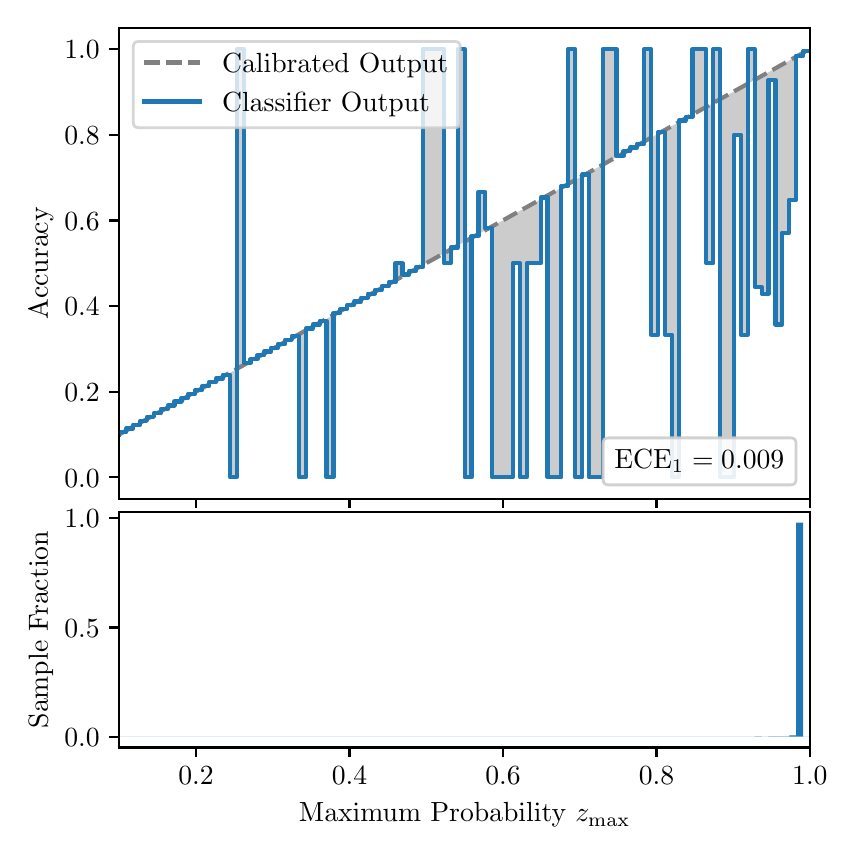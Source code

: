 \begingroup%
\makeatletter%
\begin{pgfpicture}%
\pgfpathrectangle{\pgfpointorigin}{\pgfqpoint{4.0in}{4.0in}}%
\pgfusepath{use as bounding box, clip}%
\begin{pgfscope}%
\pgfsetbuttcap%
\pgfsetmiterjoin%
\definecolor{currentfill}{rgb}{1.0,1.0,1.0}%
\pgfsetfillcolor{currentfill}%
\pgfsetlinewidth{0.0pt}%
\definecolor{currentstroke}{rgb}{1.0,1.0,1.0}%
\pgfsetstrokecolor{currentstroke}%
\pgfsetdash{}{0pt}%
\pgfpathmoveto{\pgfqpoint{0.0in}{0.0in}}%
\pgfpathlineto{\pgfqpoint{4.0in}{0.0in}}%
\pgfpathlineto{\pgfqpoint{4.0in}{4.0in}}%
\pgfpathlineto{\pgfqpoint{0.0in}{4.0in}}%
\pgfpathclose%
\pgfusepath{fill}%
\end{pgfscope}%
\begin{pgfscope}%
\pgfsetbuttcap%
\pgfsetmiterjoin%
\definecolor{currentfill}{rgb}{1.0,1.0,1.0}%
\pgfsetfillcolor{currentfill}%
\pgfsetlinewidth{0.0pt}%
\definecolor{currentstroke}{rgb}{0.0,0.0,0.0}%
\pgfsetstrokecolor{currentstroke}%
\pgfsetstrokeopacity{0.0}%
\pgfsetdash{}{0pt}%
\pgfpathmoveto{\pgfqpoint{0.458in}{1.645in}}%
\pgfpathlineto{\pgfqpoint{3.911in}{1.645in}}%
\pgfpathlineto{\pgfqpoint{3.911in}{4.0in}}%
\pgfpathlineto{\pgfqpoint{0.458in}{4.0in}}%
\pgfpathclose%
\pgfusepath{fill}%
\end{pgfscope}%
\begin{pgfscope}%
\pgfpathrectangle{\pgfqpoint{0.458in}{1.645in}}{\pgfqpoint{3.453in}{2.355in}}%
\pgfusepath{clip}%
\pgfsetbuttcap%
\pgfsetroundjoin%
\definecolor{currentfill}{rgb}{0.0,0.0,0.0}%
\pgfsetfillcolor{currentfill}%
\pgfsetfillopacity{0.2}%
\pgfsetlinewidth{0.0pt}%
\definecolor{currentstroke}{rgb}{0.0,0.0,0.0}%
\pgfsetstrokecolor{currentstroke}%
\pgfsetdash{}{0pt}%
\pgfpathmoveto{\pgfqpoint{0.462in}{1.977in}}%
\pgfpathlineto{\pgfqpoint{0.462in}{1.968in}}%
\pgfpathlineto{\pgfqpoint{0.465in}{1.97in}}%
\pgfpathlineto{\pgfqpoint{0.469in}{1.972in}}%
\pgfpathlineto{\pgfqpoint{0.472in}{1.974in}}%
\pgfpathlineto{\pgfqpoint{0.475in}{1.975in}}%
\pgfpathlineto{\pgfqpoint{0.479in}{1.977in}}%
\pgfpathlineto{\pgfqpoint{0.482in}{1.979in}}%
\pgfpathlineto{\pgfqpoint{0.486in}{1.981in}}%
\pgfpathlineto{\pgfqpoint{0.489in}{1.983in}}%
\pgfpathlineto{\pgfqpoint{0.493in}{1.985in}}%
\pgfpathlineto{\pgfqpoint{0.496in}{1.987in}}%
\pgfpathlineto{\pgfqpoint{0.5in}{1.989in}}%
\pgfpathlineto{\pgfqpoint{0.503in}{1.991in}}%
\pgfpathlineto{\pgfqpoint{0.507in}{1.993in}}%
\pgfpathlineto{\pgfqpoint{0.51in}{1.995in}}%
\pgfpathlineto{\pgfqpoint{0.513in}{1.997in}}%
\pgfpathlineto{\pgfqpoint{0.517in}{1.999in}}%
\pgfpathlineto{\pgfqpoint{0.52in}{2.001in}}%
\pgfpathlineto{\pgfqpoint{0.524in}{2.002in}}%
\pgfpathlineto{\pgfqpoint{0.527in}{2.004in}}%
\pgfpathlineto{\pgfqpoint{0.531in}{2.006in}}%
\pgfpathlineto{\pgfqpoint{0.534in}{2.008in}}%
\pgfpathlineto{\pgfqpoint{0.538in}{2.01in}}%
\pgfpathlineto{\pgfqpoint{0.541in}{2.012in}}%
\pgfpathlineto{\pgfqpoint{0.545in}{2.014in}}%
\pgfpathlineto{\pgfqpoint{0.548in}{2.016in}}%
\pgfpathlineto{\pgfqpoint{0.551in}{2.018in}}%
\pgfpathlineto{\pgfqpoint{0.555in}{2.02in}}%
\pgfpathlineto{\pgfqpoint{0.558in}{2.022in}}%
\pgfpathlineto{\pgfqpoint{0.562in}{2.024in}}%
\pgfpathlineto{\pgfqpoint{0.565in}{2.026in}}%
\pgfpathlineto{\pgfqpoint{0.569in}{2.028in}}%
\pgfpathlineto{\pgfqpoint{0.572in}{2.029in}}%
\pgfpathlineto{\pgfqpoint{0.576in}{2.031in}}%
\pgfpathlineto{\pgfqpoint{0.579in}{2.033in}}%
\pgfpathlineto{\pgfqpoint{0.583in}{2.035in}}%
\pgfpathlineto{\pgfqpoint{0.586in}{2.037in}}%
\pgfpathlineto{\pgfqpoint{0.59in}{2.039in}}%
\pgfpathlineto{\pgfqpoint{0.593in}{2.041in}}%
\pgfpathlineto{\pgfqpoint{0.596in}{2.043in}}%
\pgfpathlineto{\pgfqpoint{0.6in}{2.045in}}%
\pgfpathlineto{\pgfqpoint{0.603in}{2.047in}}%
\pgfpathlineto{\pgfqpoint{0.607in}{2.049in}}%
\pgfpathlineto{\pgfqpoint{0.61in}{2.051in}}%
\pgfpathlineto{\pgfqpoint{0.614in}{2.053in}}%
\pgfpathlineto{\pgfqpoint{0.617in}{2.055in}}%
\pgfpathlineto{\pgfqpoint{0.621in}{2.056in}}%
\pgfpathlineto{\pgfqpoint{0.624in}{2.058in}}%
\pgfpathlineto{\pgfqpoint{0.628in}{2.06in}}%
\pgfpathlineto{\pgfqpoint{0.631in}{2.062in}}%
\pgfpathlineto{\pgfqpoint{0.634in}{2.064in}}%
\pgfpathlineto{\pgfqpoint{0.638in}{2.066in}}%
\pgfpathlineto{\pgfqpoint{0.641in}{2.068in}}%
\pgfpathlineto{\pgfqpoint{0.645in}{2.07in}}%
\pgfpathlineto{\pgfqpoint{0.648in}{2.072in}}%
\pgfpathlineto{\pgfqpoint{0.652in}{2.074in}}%
\pgfpathlineto{\pgfqpoint{0.655in}{2.076in}}%
\pgfpathlineto{\pgfqpoint{0.659in}{2.078in}}%
\pgfpathlineto{\pgfqpoint{0.662in}{2.08in}}%
\pgfpathlineto{\pgfqpoint{0.666in}{2.082in}}%
\pgfpathlineto{\pgfqpoint{0.669in}{2.083in}}%
\pgfpathlineto{\pgfqpoint{0.672in}{2.085in}}%
\pgfpathlineto{\pgfqpoint{0.676in}{2.087in}}%
\pgfpathlineto{\pgfqpoint{0.679in}{2.089in}}%
\pgfpathlineto{\pgfqpoint{0.683in}{2.091in}}%
\pgfpathlineto{\pgfqpoint{0.686in}{2.093in}}%
\pgfpathlineto{\pgfqpoint{0.69in}{2.095in}}%
\pgfpathlineto{\pgfqpoint{0.693in}{2.097in}}%
\pgfpathlineto{\pgfqpoint{0.697in}{2.099in}}%
\pgfpathlineto{\pgfqpoint{0.7in}{2.101in}}%
\pgfpathlineto{\pgfqpoint{0.704in}{2.103in}}%
\pgfpathlineto{\pgfqpoint{0.707in}{2.105in}}%
\pgfpathlineto{\pgfqpoint{0.71in}{2.107in}}%
\pgfpathlineto{\pgfqpoint{0.714in}{2.109in}}%
\pgfpathlineto{\pgfqpoint{0.717in}{2.11in}}%
\pgfpathlineto{\pgfqpoint{0.721in}{2.112in}}%
\pgfpathlineto{\pgfqpoint{0.724in}{2.114in}}%
\pgfpathlineto{\pgfqpoint{0.728in}{2.116in}}%
\pgfpathlineto{\pgfqpoint{0.731in}{2.118in}}%
\pgfpathlineto{\pgfqpoint{0.735in}{2.12in}}%
\pgfpathlineto{\pgfqpoint{0.738in}{2.122in}}%
\pgfpathlineto{\pgfqpoint{0.742in}{2.124in}}%
\pgfpathlineto{\pgfqpoint{0.745in}{2.126in}}%
\pgfpathlineto{\pgfqpoint{0.749in}{2.128in}}%
\pgfpathlineto{\pgfqpoint{0.752in}{2.13in}}%
\pgfpathlineto{\pgfqpoint{0.755in}{2.132in}}%
\pgfpathlineto{\pgfqpoint{0.759in}{2.134in}}%
\pgfpathlineto{\pgfqpoint{0.762in}{2.136in}}%
\pgfpathlineto{\pgfqpoint{0.766in}{2.137in}}%
\pgfpathlineto{\pgfqpoint{0.769in}{2.139in}}%
\pgfpathlineto{\pgfqpoint{0.773in}{2.141in}}%
\pgfpathlineto{\pgfqpoint{0.776in}{2.143in}}%
\pgfpathlineto{\pgfqpoint{0.78in}{2.145in}}%
\pgfpathlineto{\pgfqpoint{0.783in}{2.147in}}%
\pgfpathlineto{\pgfqpoint{0.787in}{2.149in}}%
\pgfpathlineto{\pgfqpoint{0.79in}{2.151in}}%
\pgfpathlineto{\pgfqpoint{0.793in}{2.153in}}%
\pgfpathlineto{\pgfqpoint{0.797in}{2.155in}}%
\pgfpathlineto{\pgfqpoint{0.8in}{2.157in}}%
\pgfpathlineto{\pgfqpoint{0.804in}{2.159in}}%
\pgfpathlineto{\pgfqpoint{0.807in}{2.161in}}%
\pgfpathlineto{\pgfqpoint{0.811in}{2.163in}}%
\pgfpathlineto{\pgfqpoint{0.814in}{2.165in}}%
\pgfpathlineto{\pgfqpoint{0.818in}{2.166in}}%
\pgfpathlineto{\pgfqpoint{0.821in}{2.168in}}%
\pgfpathlineto{\pgfqpoint{0.825in}{2.17in}}%
\pgfpathlineto{\pgfqpoint{0.828in}{2.172in}}%
\pgfpathlineto{\pgfqpoint{0.831in}{2.174in}}%
\pgfpathlineto{\pgfqpoint{0.835in}{2.176in}}%
\pgfpathlineto{\pgfqpoint{0.838in}{2.178in}}%
\pgfpathlineto{\pgfqpoint{0.842in}{2.18in}}%
\pgfpathlineto{\pgfqpoint{0.845in}{2.182in}}%
\pgfpathlineto{\pgfqpoint{0.849in}{2.184in}}%
\pgfpathlineto{\pgfqpoint{0.852in}{2.186in}}%
\pgfpathlineto{\pgfqpoint{0.856in}{2.188in}}%
\pgfpathlineto{\pgfqpoint{0.859in}{2.19in}}%
\pgfpathlineto{\pgfqpoint{0.863in}{2.192in}}%
\pgfpathlineto{\pgfqpoint{0.866in}{2.193in}}%
\pgfpathlineto{\pgfqpoint{0.869in}{2.195in}}%
\pgfpathlineto{\pgfqpoint{0.873in}{2.197in}}%
\pgfpathlineto{\pgfqpoint{0.876in}{2.199in}}%
\pgfpathlineto{\pgfqpoint{0.88in}{2.201in}}%
\pgfpathlineto{\pgfqpoint{0.883in}{2.203in}}%
\pgfpathlineto{\pgfqpoint{0.887in}{2.205in}}%
\pgfpathlineto{\pgfqpoint{0.89in}{2.207in}}%
\pgfpathlineto{\pgfqpoint{0.894in}{2.209in}}%
\pgfpathlineto{\pgfqpoint{0.897in}{2.211in}}%
\pgfpathlineto{\pgfqpoint{0.901in}{2.213in}}%
\pgfpathlineto{\pgfqpoint{0.904in}{2.215in}}%
\pgfpathlineto{\pgfqpoint{0.908in}{2.217in}}%
\pgfpathlineto{\pgfqpoint{0.911in}{2.219in}}%
\pgfpathlineto{\pgfqpoint{0.914in}{2.22in}}%
\pgfpathlineto{\pgfqpoint{0.918in}{2.222in}}%
\pgfpathlineto{\pgfqpoint{0.921in}{2.224in}}%
\pgfpathlineto{\pgfqpoint{0.925in}{2.226in}}%
\pgfpathlineto{\pgfqpoint{0.928in}{2.228in}}%
\pgfpathlineto{\pgfqpoint{0.932in}{2.23in}}%
\pgfpathlineto{\pgfqpoint{0.935in}{2.232in}}%
\pgfpathlineto{\pgfqpoint{0.939in}{2.234in}}%
\pgfpathlineto{\pgfqpoint{0.942in}{2.236in}}%
\pgfpathlineto{\pgfqpoint{0.946in}{2.238in}}%
\pgfpathlineto{\pgfqpoint{0.949in}{2.24in}}%
\pgfpathlineto{\pgfqpoint{0.952in}{2.242in}}%
\pgfpathlineto{\pgfqpoint{0.956in}{2.244in}}%
\pgfpathlineto{\pgfqpoint{0.959in}{2.246in}}%
\pgfpathlineto{\pgfqpoint{0.963in}{2.247in}}%
\pgfpathlineto{\pgfqpoint{0.966in}{2.249in}}%
\pgfpathlineto{\pgfqpoint{0.97in}{2.251in}}%
\pgfpathlineto{\pgfqpoint{0.973in}{2.253in}}%
\pgfpathlineto{\pgfqpoint{0.977in}{2.255in}}%
\pgfpathlineto{\pgfqpoint{0.98in}{2.257in}}%
\pgfpathlineto{\pgfqpoint{0.984in}{2.259in}}%
\pgfpathlineto{\pgfqpoint{0.987in}{2.261in}}%
\pgfpathlineto{\pgfqpoint{0.99in}{2.263in}}%
\pgfpathlineto{\pgfqpoint{0.994in}{2.265in}}%
\pgfpathlineto{\pgfqpoint{0.997in}{2.267in}}%
\pgfpathlineto{\pgfqpoint{1.001in}{2.269in}}%
\pgfpathlineto{\pgfqpoint{1.004in}{2.271in}}%
\pgfpathlineto{\pgfqpoint{1.008in}{2.273in}}%
\pgfpathlineto{\pgfqpoint{1.011in}{2.274in}}%
\pgfpathlineto{\pgfqpoint{1.015in}{2.276in}}%
\pgfpathlineto{\pgfqpoint{1.018in}{2.278in}}%
\pgfpathlineto{\pgfqpoint{1.022in}{2.28in}}%
\pgfpathlineto{\pgfqpoint{1.025in}{2.282in}}%
\pgfpathlineto{\pgfqpoint{1.028in}{2.284in}}%
\pgfpathlineto{\pgfqpoint{1.032in}{2.286in}}%
\pgfpathlineto{\pgfqpoint{1.035in}{2.288in}}%
\pgfpathlineto{\pgfqpoint{1.039in}{2.29in}}%
\pgfpathlineto{\pgfqpoint{1.042in}{2.292in}}%
\pgfpathlineto{\pgfqpoint{1.046in}{2.294in}}%
\pgfpathlineto{\pgfqpoint{1.049in}{2.296in}}%
\pgfpathlineto{\pgfqpoint{1.053in}{2.298in}}%
\pgfpathlineto{\pgfqpoint{1.056in}{2.3in}}%
\pgfpathlineto{\pgfqpoint{1.06in}{2.301in}}%
\pgfpathlineto{\pgfqpoint{1.063in}{2.303in}}%
\pgfpathlineto{\pgfqpoint{1.067in}{2.305in}}%
\pgfpathlineto{\pgfqpoint{1.07in}{2.307in}}%
\pgfpathlineto{\pgfqpoint{1.073in}{2.309in}}%
\pgfpathlineto{\pgfqpoint{1.077in}{2.311in}}%
\pgfpathlineto{\pgfqpoint{1.08in}{2.313in}}%
\pgfpathlineto{\pgfqpoint{1.084in}{2.315in}}%
\pgfpathlineto{\pgfqpoint{1.087in}{2.317in}}%
\pgfpathlineto{\pgfqpoint{1.091in}{2.319in}}%
\pgfpathlineto{\pgfqpoint{1.094in}{2.321in}}%
\pgfpathlineto{\pgfqpoint{1.098in}{2.323in}}%
\pgfpathlineto{\pgfqpoint{1.101in}{2.325in}}%
\pgfpathlineto{\pgfqpoint{1.105in}{2.327in}}%
\pgfpathlineto{\pgfqpoint{1.108in}{2.328in}}%
\pgfpathlineto{\pgfqpoint{1.111in}{2.33in}}%
\pgfpathlineto{\pgfqpoint{1.115in}{2.332in}}%
\pgfpathlineto{\pgfqpoint{1.118in}{2.334in}}%
\pgfpathlineto{\pgfqpoint{1.122in}{2.336in}}%
\pgfpathlineto{\pgfqpoint{1.125in}{2.338in}}%
\pgfpathlineto{\pgfqpoint{1.129in}{2.34in}}%
\pgfpathlineto{\pgfqpoint{1.132in}{2.342in}}%
\pgfpathlineto{\pgfqpoint{1.136in}{2.344in}}%
\pgfpathlineto{\pgfqpoint{1.139in}{2.346in}}%
\pgfpathlineto{\pgfqpoint{1.143in}{2.348in}}%
\pgfpathlineto{\pgfqpoint{1.146in}{2.35in}}%
\pgfpathlineto{\pgfqpoint{1.149in}{2.352in}}%
\pgfpathlineto{\pgfqpoint{1.153in}{2.354in}}%
\pgfpathlineto{\pgfqpoint{1.156in}{2.355in}}%
\pgfpathlineto{\pgfqpoint{1.16in}{2.357in}}%
\pgfpathlineto{\pgfqpoint{1.163in}{2.359in}}%
\pgfpathlineto{\pgfqpoint{1.167in}{2.361in}}%
\pgfpathlineto{\pgfqpoint{1.17in}{2.363in}}%
\pgfpathlineto{\pgfqpoint{1.174in}{2.365in}}%
\pgfpathlineto{\pgfqpoint{1.177in}{2.367in}}%
\pgfpathlineto{\pgfqpoint{1.181in}{2.369in}}%
\pgfpathlineto{\pgfqpoint{1.184in}{2.371in}}%
\pgfpathlineto{\pgfqpoint{1.187in}{2.373in}}%
\pgfpathlineto{\pgfqpoint{1.191in}{2.375in}}%
\pgfpathlineto{\pgfqpoint{1.194in}{2.377in}}%
\pgfpathlineto{\pgfqpoint{1.198in}{2.379in}}%
\pgfpathlineto{\pgfqpoint{1.201in}{2.381in}}%
\pgfpathlineto{\pgfqpoint{1.205in}{2.382in}}%
\pgfpathlineto{\pgfqpoint{1.208in}{2.384in}}%
\pgfpathlineto{\pgfqpoint{1.212in}{2.386in}}%
\pgfpathlineto{\pgfqpoint{1.215in}{2.388in}}%
\pgfpathlineto{\pgfqpoint{1.219in}{2.39in}}%
\pgfpathlineto{\pgfqpoint{1.222in}{2.392in}}%
\pgfpathlineto{\pgfqpoint{1.226in}{2.394in}}%
\pgfpathlineto{\pgfqpoint{1.229in}{2.396in}}%
\pgfpathlineto{\pgfqpoint{1.232in}{2.398in}}%
\pgfpathlineto{\pgfqpoint{1.236in}{2.4in}}%
\pgfpathlineto{\pgfqpoint{1.239in}{2.402in}}%
\pgfpathlineto{\pgfqpoint{1.243in}{2.404in}}%
\pgfpathlineto{\pgfqpoint{1.246in}{2.406in}}%
\pgfpathlineto{\pgfqpoint{1.25in}{2.408in}}%
\pgfpathlineto{\pgfqpoint{1.253in}{2.409in}}%
\pgfpathlineto{\pgfqpoint{1.257in}{2.411in}}%
\pgfpathlineto{\pgfqpoint{1.26in}{2.413in}}%
\pgfpathlineto{\pgfqpoint{1.264in}{2.415in}}%
\pgfpathlineto{\pgfqpoint{1.267in}{2.417in}}%
\pgfpathlineto{\pgfqpoint{1.27in}{2.419in}}%
\pgfpathlineto{\pgfqpoint{1.274in}{2.421in}}%
\pgfpathlineto{\pgfqpoint{1.277in}{2.423in}}%
\pgfpathlineto{\pgfqpoint{1.281in}{2.425in}}%
\pgfpathlineto{\pgfqpoint{1.284in}{2.427in}}%
\pgfpathlineto{\pgfqpoint{1.288in}{2.429in}}%
\pgfpathlineto{\pgfqpoint{1.291in}{2.431in}}%
\pgfpathlineto{\pgfqpoint{1.295in}{2.433in}}%
\pgfpathlineto{\pgfqpoint{1.298in}{2.435in}}%
\pgfpathlineto{\pgfqpoint{1.302in}{2.437in}}%
\pgfpathlineto{\pgfqpoint{1.305in}{2.438in}}%
\pgfpathlineto{\pgfqpoint{1.308in}{2.44in}}%
\pgfpathlineto{\pgfqpoint{1.312in}{2.442in}}%
\pgfpathlineto{\pgfqpoint{1.315in}{2.444in}}%
\pgfpathlineto{\pgfqpoint{1.319in}{2.446in}}%
\pgfpathlineto{\pgfqpoint{1.322in}{2.448in}}%
\pgfpathlineto{\pgfqpoint{1.326in}{2.45in}}%
\pgfpathlineto{\pgfqpoint{1.329in}{2.452in}}%
\pgfpathlineto{\pgfqpoint{1.333in}{2.454in}}%
\pgfpathlineto{\pgfqpoint{1.336in}{2.456in}}%
\pgfpathlineto{\pgfqpoint{1.34in}{2.458in}}%
\pgfpathlineto{\pgfqpoint{1.343in}{2.46in}}%
\pgfpathlineto{\pgfqpoint{1.346in}{2.462in}}%
\pgfpathlineto{\pgfqpoint{1.35in}{2.464in}}%
\pgfpathlineto{\pgfqpoint{1.353in}{2.465in}}%
\pgfpathlineto{\pgfqpoint{1.357in}{2.467in}}%
\pgfpathlineto{\pgfqpoint{1.36in}{2.469in}}%
\pgfpathlineto{\pgfqpoint{1.364in}{2.471in}}%
\pgfpathlineto{\pgfqpoint{1.367in}{2.473in}}%
\pgfpathlineto{\pgfqpoint{1.371in}{2.475in}}%
\pgfpathlineto{\pgfqpoint{1.374in}{2.477in}}%
\pgfpathlineto{\pgfqpoint{1.378in}{2.479in}}%
\pgfpathlineto{\pgfqpoint{1.381in}{2.481in}}%
\pgfpathlineto{\pgfqpoint{1.385in}{2.483in}}%
\pgfpathlineto{\pgfqpoint{1.388in}{2.485in}}%
\pgfpathlineto{\pgfqpoint{1.391in}{2.487in}}%
\pgfpathlineto{\pgfqpoint{1.395in}{2.489in}}%
\pgfpathlineto{\pgfqpoint{1.398in}{2.491in}}%
\pgfpathlineto{\pgfqpoint{1.402in}{2.492in}}%
\pgfpathlineto{\pgfqpoint{1.405in}{2.494in}}%
\pgfpathlineto{\pgfqpoint{1.409in}{2.496in}}%
\pgfpathlineto{\pgfqpoint{1.412in}{2.498in}}%
\pgfpathlineto{\pgfqpoint{1.416in}{2.5in}}%
\pgfpathlineto{\pgfqpoint{1.419in}{2.502in}}%
\pgfpathlineto{\pgfqpoint{1.423in}{2.504in}}%
\pgfpathlineto{\pgfqpoint{1.426in}{2.506in}}%
\pgfpathlineto{\pgfqpoint{1.429in}{2.508in}}%
\pgfpathlineto{\pgfqpoint{1.433in}{2.51in}}%
\pgfpathlineto{\pgfqpoint{1.436in}{2.512in}}%
\pgfpathlineto{\pgfqpoint{1.44in}{2.514in}}%
\pgfpathlineto{\pgfqpoint{1.443in}{2.516in}}%
\pgfpathlineto{\pgfqpoint{1.447in}{2.518in}}%
\pgfpathlineto{\pgfqpoint{1.45in}{2.519in}}%
\pgfpathlineto{\pgfqpoint{1.454in}{2.521in}}%
\pgfpathlineto{\pgfqpoint{1.457in}{2.523in}}%
\pgfpathlineto{\pgfqpoint{1.461in}{2.525in}}%
\pgfpathlineto{\pgfqpoint{1.464in}{2.527in}}%
\pgfpathlineto{\pgfqpoint{1.467in}{2.529in}}%
\pgfpathlineto{\pgfqpoint{1.471in}{2.531in}}%
\pgfpathlineto{\pgfqpoint{1.474in}{2.533in}}%
\pgfpathlineto{\pgfqpoint{1.478in}{2.535in}}%
\pgfpathlineto{\pgfqpoint{1.481in}{2.537in}}%
\pgfpathlineto{\pgfqpoint{1.485in}{2.539in}}%
\pgfpathlineto{\pgfqpoint{1.488in}{2.541in}}%
\pgfpathlineto{\pgfqpoint{1.492in}{2.543in}}%
\pgfpathlineto{\pgfqpoint{1.495in}{2.545in}}%
\pgfpathlineto{\pgfqpoint{1.499in}{2.546in}}%
\pgfpathlineto{\pgfqpoint{1.502in}{2.548in}}%
\pgfpathlineto{\pgfqpoint{1.506in}{2.55in}}%
\pgfpathlineto{\pgfqpoint{1.509in}{2.552in}}%
\pgfpathlineto{\pgfqpoint{1.512in}{2.554in}}%
\pgfpathlineto{\pgfqpoint{1.516in}{2.556in}}%
\pgfpathlineto{\pgfqpoint{1.519in}{2.558in}}%
\pgfpathlineto{\pgfqpoint{1.523in}{2.56in}}%
\pgfpathlineto{\pgfqpoint{1.526in}{2.562in}}%
\pgfpathlineto{\pgfqpoint{1.53in}{2.564in}}%
\pgfpathlineto{\pgfqpoint{1.533in}{2.566in}}%
\pgfpathlineto{\pgfqpoint{1.537in}{2.568in}}%
\pgfpathlineto{\pgfqpoint{1.54in}{2.57in}}%
\pgfpathlineto{\pgfqpoint{1.544in}{2.572in}}%
\pgfpathlineto{\pgfqpoint{1.547in}{2.573in}}%
\pgfpathlineto{\pgfqpoint{1.55in}{2.575in}}%
\pgfpathlineto{\pgfqpoint{1.554in}{2.577in}}%
\pgfpathlineto{\pgfqpoint{1.557in}{2.579in}}%
\pgfpathlineto{\pgfqpoint{1.561in}{2.581in}}%
\pgfpathlineto{\pgfqpoint{1.564in}{2.583in}}%
\pgfpathlineto{\pgfqpoint{1.568in}{2.585in}}%
\pgfpathlineto{\pgfqpoint{1.571in}{2.587in}}%
\pgfpathlineto{\pgfqpoint{1.575in}{2.589in}}%
\pgfpathlineto{\pgfqpoint{1.578in}{2.591in}}%
\pgfpathlineto{\pgfqpoint{1.582in}{2.593in}}%
\pgfpathlineto{\pgfqpoint{1.585in}{2.595in}}%
\pgfpathlineto{\pgfqpoint{1.588in}{2.597in}}%
\pgfpathlineto{\pgfqpoint{1.592in}{2.599in}}%
\pgfpathlineto{\pgfqpoint{1.595in}{2.6in}}%
\pgfpathlineto{\pgfqpoint{1.599in}{2.602in}}%
\pgfpathlineto{\pgfqpoint{1.602in}{2.604in}}%
\pgfpathlineto{\pgfqpoint{1.606in}{2.606in}}%
\pgfpathlineto{\pgfqpoint{1.609in}{2.608in}}%
\pgfpathlineto{\pgfqpoint{1.613in}{2.61in}}%
\pgfpathlineto{\pgfqpoint{1.616in}{2.612in}}%
\pgfpathlineto{\pgfqpoint{1.62in}{2.614in}}%
\pgfpathlineto{\pgfqpoint{1.623in}{2.616in}}%
\pgfpathlineto{\pgfqpoint{1.626in}{2.618in}}%
\pgfpathlineto{\pgfqpoint{1.63in}{2.62in}}%
\pgfpathlineto{\pgfqpoint{1.633in}{2.622in}}%
\pgfpathlineto{\pgfqpoint{1.637in}{2.624in}}%
\pgfpathlineto{\pgfqpoint{1.64in}{2.626in}}%
\pgfpathlineto{\pgfqpoint{1.644in}{2.627in}}%
\pgfpathlineto{\pgfqpoint{1.647in}{2.629in}}%
\pgfpathlineto{\pgfqpoint{1.651in}{2.631in}}%
\pgfpathlineto{\pgfqpoint{1.654in}{2.633in}}%
\pgfpathlineto{\pgfqpoint{1.658in}{2.635in}}%
\pgfpathlineto{\pgfqpoint{1.661in}{2.637in}}%
\pgfpathlineto{\pgfqpoint{1.665in}{2.639in}}%
\pgfpathlineto{\pgfqpoint{1.668in}{2.641in}}%
\pgfpathlineto{\pgfqpoint{1.671in}{2.643in}}%
\pgfpathlineto{\pgfqpoint{1.675in}{2.645in}}%
\pgfpathlineto{\pgfqpoint{1.678in}{2.647in}}%
\pgfpathlineto{\pgfqpoint{1.682in}{2.649in}}%
\pgfpathlineto{\pgfqpoint{1.685in}{2.651in}}%
\pgfpathlineto{\pgfqpoint{1.689in}{2.653in}}%
\pgfpathlineto{\pgfqpoint{1.692in}{2.654in}}%
\pgfpathlineto{\pgfqpoint{1.696in}{2.656in}}%
\pgfpathlineto{\pgfqpoint{1.699in}{2.658in}}%
\pgfpathlineto{\pgfqpoint{1.703in}{2.66in}}%
\pgfpathlineto{\pgfqpoint{1.706in}{2.662in}}%
\pgfpathlineto{\pgfqpoint{1.709in}{2.664in}}%
\pgfpathlineto{\pgfqpoint{1.713in}{2.666in}}%
\pgfpathlineto{\pgfqpoint{1.716in}{2.668in}}%
\pgfpathlineto{\pgfqpoint{1.72in}{2.67in}}%
\pgfpathlineto{\pgfqpoint{1.723in}{2.672in}}%
\pgfpathlineto{\pgfqpoint{1.727in}{2.674in}}%
\pgfpathlineto{\pgfqpoint{1.73in}{2.676in}}%
\pgfpathlineto{\pgfqpoint{1.734in}{2.678in}}%
\pgfpathlineto{\pgfqpoint{1.737in}{2.68in}}%
\pgfpathlineto{\pgfqpoint{1.741in}{2.681in}}%
\pgfpathlineto{\pgfqpoint{1.744in}{2.683in}}%
\pgfpathlineto{\pgfqpoint{1.747in}{2.685in}}%
\pgfpathlineto{\pgfqpoint{1.751in}{2.687in}}%
\pgfpathlineto{\pgfqpoint{1.754in}{2.689in}}%
\pgfpathlineto{\pgfqpoint{1.758in}{2.691in}}%
\pgfpathlineto{\pgfqpoint{1.761in}{2.693in}}%
\pgfpathlineto{\pgfqpoint{1.765in}{2.695in}}%
\pgfpathlineto{\pgfqpoint{1.768in}{2.697in}}%
\pgfpathlineto{\pgfqpoint{1.772in}{2.699in}}%
\pgfpathlineto{\pgfqpoint{1.775in}{2.701in}}%
\pgfpathlineto{\pgfqpoint{1.779in}{2.703in}}%
\pgfpathlineto{\pgfqpoint{1.782in}{2.705in}}%
\pgfpathlineto{\pgfqpoint{1.785in}{2.707in}}%
\pgfpathlineto{\pgfqpoint{1.789in}{2.708in}}%
\pgfpathlineto{\pgfqpoint{1.792in}{2.71in}}%
\pgfpathlineto{\pgfqpoint{1.796in}{2.712in}}%
\pgfpathlineto{\pgfqpoint{1.799in}{2.714in}}%
\pgfpathlineto{\pgfqpoint{1.803in}{2.716in}}%
\pgfpathlineto{\pgfqpoint{1.806in}{2.718in}}%
\pgfpathlineto{\pgfqpoint{1.81in}{2.72in}}%
\pgfpathlineto{\pgfqpoint{1.813in}{2.722in}}%
\pgfpathlineto{\pgfqpoint{1.817in}{2.724in}}%
\pgfpathlineto{\pgfqpoint{1.82in}{2.726in}}%
\pgfpathlineto{\pgfqpoint{1.824in}{2.728in}}%
\pgfpathlineto{\pgfqpoint{1.827in}{2.73in}}%
\pgfpathlineto{\pgfqpoint{1.83in}{2.732in}}%
\pgfpathlineto{\pgfqpoint{1.834in}{2.734in}}%
\pgfpathlineto{\pgfqpoint{1.837in}{2.736in}}%
\pgfpathlineto{\pgfqpoint{1.841in}{2.737in}}%
\pgfpathlineto{\pgfqpoint{1.844in}{2.739in}}%
\pgfpathlineto{\pgfqpoint{1.848in}{2.741in}}%
\pgfpathlineto{\pgfqpoint{1.851in}{2.743in}}%
\pgfpathlineto{\pgfqpoint{1.855in}{2.745in}}%
\pgfpathlineto{\pgfqpoint{1.858in}{2.747in}}%
\pgfpathlineto{\pgfqpoint{1.862in}{2.749in}}%
\pgfpathlineto{\pgfqpoint{1.865in}{2.751in}}%
\pgfpathlineto{\pgfqpoint{1.868in}{2.753in}}%
\pgfpathlineto{\pgfqpoint{1.872in}{2.755in}}%
\pgfpathlineto{\pgfqpoint{1.875in}{2.757in}}%
\pgfpathlineto{\pgfqpoint{1.879in}{2.759in}}%
\pgfpathlineto{\pgfqpoint{1.882in}{2.761in}}%
\pgfpathlineto{\pgfqpoint{1.886in}{2.763in}}%
\pgfpathlineto{\pgfqpoint{1.889in}{2.764in}}%
\pgfpathlineto{\pgfqpoint{1.893in}{2.766in}}%
\pgfpathlineto{\pgfqpoint{1.896in}{2.768in}}%
\pgfpathlineto{\pgfqpoint{1.9in}{2.77in}}%
\pgfpathlineto{\pgfqpoint{1.903in}{2.772in}}%
\pgfpathlineto{\pgfqpoint{1.906in}{2.774in}}%
\pgfpathlineto{\pgfqpoint{1.91in}{2.776in}}%
\pgfpathlineto{\pgfqpoint{1.913in}{2.778in}}%
\pgfpathlineto{\pgfqpoint{1.917in}{2.78in}}%
\pgfpathlineto{\pgfqpoint{1.92in}{2.782in}}%
\pgfpathlineto{\pgfqpoint{1.924in}{2.784in}}%
\pgfpathlineto{\pgfqpoint{1.927in}{2.786in}}%
\pgfpathlineto{\pgfqpoint{1.931in}{2.788in}}%
\pgfpathlineto{\pgfqpoint{1.934in}{2.79in}}%
\pgfpathlineto{\pgfqpoint{1.938in}{2.791in}}%
\pgfpathlineto{\pgfqpoint{1.941in}{2.793in}}%
\pgfpathlineto{\pgfqpoint{1.944in}{2.795in}}%
\pgfpathlineto{\pgfqpoint{1.948in}{2.797in}}%
\pgfpathlineto{\pgfqpoint{1.951in}{2.799in}}%
\pgfpathlineto{\pgfqpoint{1.955in}{2.801in}}%
\pgfpathlineto{\pgfqpoint{1.958in}{2.803in}}%
\pgfpathlineto{\pgfqpoint{1.962in}{2.805in}}%
\pgfpathlineto{\pgfqpoint{1.965in}{2.807in}}%
\pgfpathlineto{\pgfqpoint{1.969in}{2.809in}}%
\pgfpathlineto{\pgfqpoint{1.972in}{2.811in}}%
\pgfpathlineto{\pgfqpoint{1.976in}{2.813in}}%
\pgfpathlineto{\pgfqpoint{1.979in}{2.815in}}%
\pgfpathlineto{\pgfqpoint{1.983in}{2.817in}}%
\pgfpathlineto{\pgfqpoint{1.986in}{2.818in}}%
\pgfpathlineto{\pgfqpoint{1.989in}{2.82in}}%
\pgfpathlineto{\pgfqpoint{1.993in}{2.822in}}%
\pgfpathlineto{\pgfqpoint{1.996in}{2.824in}}%
\pgfpathlineto{\pgfqpoint{2.0in}{2.826in}}%
\pgfpathlineto{\pgfqpoint{2.003in}{2.828in}}%
\pgfpathlineto{\pgfqpoint{2.007in}{2.83in}}%
\pgfpathlineto{\pgfqpoint{2.01in}{2.832in}}%
\pgfpathlineto{\pgfqpoint{2.014in}{2.834in}}%
\pgfpathlineto{\pgfqpoint{2.017in}{2.836in}}%
\pgfpathlineto{\pgfqpoint{2.021in}{2.838in}}%
\pgfpathlineto{\pgfqpoint{2.024in}{2.84in}}%
\pgfpathlineto{\pgfqpoint{2.027in}{2.842in}}%
\pgfpathlineto{\pgfqpoint{2.031in}{2.844in}}%
\pgfpathlineto{\pgfqpoint{2.034in}{2.845in}}%
\pgfpathlineto{\pgfqpoint{2.038in}{2.847in}}%
\pgfpathlineto{\pgfqpoint{2.041in}{2.849in}}%
\pgfpathlineto{\pgfqpoint{2.045in}{2.851in}}%
\pgfpathlineto{\pgfqpoint{2.048in}{2.853in}}%
\pgfpathlineto{\pgfqpoint{2.052in}{2.855in}}%
\pgfpathlineto{\pgfqpoint{2.055in}{2.857in}}%
\pgfpathlineto{\pgfqpoint{2.059in}{2.859in}}%
\pgfpathlineto{\pgfqpoint{2.062in}{2.861in}}%
\pgfpathlineto{\pgfqpoint{2.065in}{2.863in}}%
\pgfpathlineto{\pgfqpoint{2.069in}{2.865in}}%
\pgfpathlineto{\pgfqpoint{2.072in}{2.867in}}%
\pgfpathlineto{\pgfqpoint{2.076in}{2.869in}}%
\pgfpathlineto{\pgfqpoint{2.079in}{2.871in}}%
\pgfpathlineto{\pgfqpoint{2.083in}{2.872in}}%
\pgfpathlineto{\pgfqpoint{2.086in}{2.874in}}%
\pgfpathlineto{\pgfqpoint{2.09in}{2.876in}}%
\pgfpathlineto{\pgfqpoint{2.093in}{2.878in}}%
\pgfpathlineto{\pgfqpoint{2.097in}{2.88in}}%
\pgfpathlineto{\pgfqpoint{2.1in}{2.882in}}%
\pgfpathlineto{\pgfqpoint{2.103in}{2.884in}}%
\pgfpathlineto{\pgfqpoint{2.107in}{2.886in}}%
\pgfpathlineto{\pgfqpoint{2.11in}{2.888in}}%
\pgfpathlineto{\pgfqpoint{2.114in}{2.89in}}%
\pgfpathlineto{\pgfqpoint{2.117in}{2.892in}}%
\pgfpathlineto{\pgfqpoint{2.121in}{2.894in}}%
\pgfpathlineto{\pgfqpoint{2.124in}{2.896in}}%
\pgfpathlineto{\pgfqpoint{2.128in}{2.898in}}%
\pgfpathlineto{\pgfqpoint{2.131in}{2.899in}}%
\pgfpathlineto{\pgfqpoint{2.135in}{2.901in}}%
\pgfpathlineto{\pgfqpoint{2.138in}{2.903in}}%
\pgfpathlineto{\pgfqpoint{2.142in}{2.905in}}%
\pgfpathlineto{\pgfqpoint{2.145in}{2.907in}}%
\pgfpathlineto{\pgfqpoint{2.148in}{2.909in}}%
\pgfpathlineto{\pgfqpoint{2.152in}{2.911in}}%
\pgfpathlineto{\pgfqpoint{2.155in}{2.913in}}%
\pgfpathlineto{\pgfqpoint{2.159in}{2.915in}}%
\pgfpathlineto{\pgfqpoint{2.162in}{2.917in}}%
\pgfpathlineto{\pgfqpoint{2.166in}{2.919in}}%
\pgfpathlineto{\pgfqpoint{2.169in}{2.921in}}%
\pgfpathlineto{\pgfqpoint{2.173in}{2.923in}}%
\pgfpathlineto{\pgfqpoint{2.176in}{2.925in}}%
\pgfpathlineto{\pgfqpoint{2.18in}{2.926in}}%
\pgfpathlineto{\pgfqpoint{2.183in}{2.928in}}%
\pgfpathlineto{\pgfqpoint{2.186in}{2.93in}}%
\pgfpathlineto{\pgfqpoint{2.19in}{2.932in}}%
\pgfpathlineto{\pgfqpoint{2.193in}{2.934in}}%
\pgfpathlineto{\pgfqpoint{2.197in}{2.936in}}%
\pgfpathlineto{\pgfqpoint{2.2in}{2.938in}}%
\pgfpathlineto{\pgfqpoint{2.204in}{2.94in}}%
\pgfpathlineto{\pgfqpoint{2.207in}{2.942in}}%
\pgfpathlineto{\pgfqpoint{2.211in}{2.944in}}%
\pgfpathlineto{\pgfqpoint{2.214in}{2.946in}}%
\pgfpathlineto{\pgfqpoint{2.218in}{2.948in}}%
\pgfpathlineto{\pgfqpoint{2.221in}{2.95in}}%
\pgfpathlineto{\pgfqpoint{2.224in}{2.952in}}%
\pgfpathlineto{\pgfqpoint{2.228in}{2.953in}}%
\pgfpathlineto{\pgfqpoint{2.231in}{2.955in}}%
\pgfpathlineto{\pgfqpoint{2.235in}{2.957in}}%
\pgfpathlineto{\pgfqpoint{2.238in}{2.959in}}%
\pgfpathlineto{\pgfqpoint{2.242in}{2.961in}}%
\pgfpathlineto{\pgfqpoint{2.245in}{2.963in}}%
\pgfpathlineto{\pgfqpoint{2.249in}{2.965in}}%
\pgfpathlineto{\pgfqpoint{2.252in}{2.967in}}%
\pgfpathlineto{\pgfqpoint{2.256in}{2.969in}}%
\pgfpathlineto{\pgfqpoint{2.259in}{2.971in}}%
\pgfpathlineto{\pgfqpoint{2.262in}{2.973in}}%
\pgfpathlineto{\pgfqpoint{2.266in}{2.975in}}%
\pgfpathlineto{\pgfqpoint{2.269in}{2.977in}}%
\pgfpathlineto{\pgfqpoint{2.273in}{2.979in}}%
\pgfpathlineto{\pgfqpoint{2.276in}{2.98in}}%
\pgfpathlineto{\pgfqpoint{2.28in}{2.982in}}%
\pgfpathlineto{\pgfqpoint{2.283in}{2.984in}}%
\pgfpathlineto{\pgfqpoint{2.287in}{2.986in}}%
\pgfpathlineto{\pgfqpoint{2.29in}{2.988in}}%
\pgfpathlineto{\pgfqpoint{2.294in}{2.99in}}%
\pgfpathlineto{\pgfqpoint{2.297in}{2.992in}}%
\pgfpathlineto{\pgfqpoint{2.301in}{2.994in}}%
\pgfpathlineto{\pgfqpoint{2.304in}{2.996in}}%
\pgfpathlineto{\pgfqpoint{2.307in}{2.998in}}%
\pgfpathlineto{\pgfqpoint{2.311in}{3.0in}}%
\pgfpathlineto{\pgfqpoint{2.314in}{3.002in}}%
\pgfpathlineto{\pgfqpoint{2.318in}{3.004in}}%
\pgfpathlineto{\pgfqpoint{2.321in}{3.006in}}%
\pgfpathlineto{\pgfqpoint{2.325in}{3.008in}}%
\pgfpathlineto{\pgfqpoint{2.328in}{3.009in}}%
\pgfpathlineto{\pgfqpoint{2.332in}{3.011in}}%
\pgfpathlineto{\pgfqpoint{2.335in}{3.013in}}%
\pgfpathlineto{\pgfqpoint{2.339in}{3.015in}}%
\pgfpathlineto{\pgfqpoint{2.342in}{3.017in}}%
\pgfpathlineto{\pgfqpoint{2.345in}{3.019in}}%
\pgfpathlineto{\pgfqpoint{2.349in}{3.021in}}%
\pgfpathlineto{\pgfqpoint{2.352in}{3.023in}}%
\pgfpathlineto{\pgfqpoint{2.356in}{3.025in}}%
\pgfpathlineto{\pgfqpoint{2.359in}{3.027in}}%
\pgfpathlineto{\pgfqpoint{2.363in}{3.029in}}%
\pgfpathlineto{\pgfqpoint{2.366in}{3.031in}}%
\pgfpathlineto{\pgfqpoint{2.37in}{3.033in}}%
\pgfpathlineto{\pgfqpoint{2.373in}{3.035in}}%
\pgfpathlineto{\pgfqpoint{2.377in}{3.036in}}%
\pgfpathlineto{\pgfqpoint{2.38in}{3.038in}}%
\pgfpathlineto{\pgfqpoint{2.383in}{3.04in}}%
\pgfpathlineto{\pgfqpoint{2.387in}{3.042in}}%
\pgfpathlineto{\pgfqpoint{2.39in}{3.044in}}%
\pgfpathlineto{\pgfqpoint{2.394in}{3.046in}}%
\pgfpathlineto{\pgfqpoint{2.397in}{3.048in}}%
\pgfpathlineto{\pgfqpoint{2.401in}{3.05in}}%
\pgfpathlineto{\pgfqpoint{2.404in}{3.052in}}%
\pgfpathlineto{\pgfqpoint{2.408in}{3.054in}}%
\pgfpathlineto{\pgfqpoint{2.411in}{3.056in}}%
\pgfpathlineto{\pgfqpoint{2.415in}{3.058in}}%
\pgfpathlineto{\pgfqpoint{2.418in}{3.06in}}%
\pgfpathlineto{\pgfqpoint{2.421in}{3.062in}}%
\pgfpathlineto{\pgfqpoint{2.425in}{3.063in}}%
\pgfpathlineto{\pgfqpoint{2.428in}{3.065in}}%
\pgfpathlineto{\pgfqpoint{2.432in}{3.067in}}%
\pgfpathlineto{\pgfqpoint{2.435in}{3.069in}}%
\pgfpathlineto{\pgfqpoint{2.439in}{3.071in}}%
\pgfpathlineto{\pgfqpoint{2.442in}{3.073in}}%
\pgfpathlineto{\pgfqpoint{2.446in}{3.075in}}%
\pgfpathlineto{\pgfqpoint{2.449in}{3.077in}}%
\pgfpathlineto{\pgfqpoint{2.453in}{3.079in}}%
\pgfpathlineto{\pgfqpoint{2.456in}{3.081in}}%
\pgfpathlineto{\pgfqpoint{2.46in}{3.083in}}%
\pgfpathlineto{\pgfqpoint{2.463in}{3.085in}}%
\pgfpathlineto{\pgfqpoint{2.466in}{3.087in}}%
\pgfpathlineto{\pgfqpoint{2.47in}{3.089in}}%
\pgfpathlineto{\pgfqpoint{2.473in}{3.09in}}%
\pgfpathlineto{\pgfqpoint{2.477in}{3.092in}}%
\pgfpathlineto{\pgfqpoint{2.48in}{3.094in}}%
\pgfpathlineto{\pgfqpoint{2.484in}{3.096in}}%
\pgfpathlineto{\pgfqpoint{2.487in}{3.098in}}%
\pgfpathlineto{\pgfqpoint{2.491in}{3.1in}}%
\pgfpathlineto{\pgfqpoint{2.494in}{3.102in}}%
\pgfpathlineto{\pgfqpoint{2.498in}{3.104in}}%
\pgfpathlineto{\pgfqpoint{2.501in}{3.106in}}%
\pgfpathlineto{\pgfqpoint{2.504in}{3.108in}}%
\pgfpathlineto{\pgfqpoint{2.508in}{3.11in}}%
\pgfpathlineto{\pgfqpoint{2.511in}{3.112in}}%
\pgfpathlineto{\pgfqpoint{2.515in}{3.114in}}%
\pgfpathlineto{\pgfqpoint{2.518in}{3.116in}}%
\pgfpathlineto{\pgfqpoint{2.522in}{3.117in}}%
\pgfpathlineto{\pgfqpoint{2.525in}{3.119in}}%
\pgfpathlineto{\pgfqpoint{2.529in}{3.121in}}%
\pgfpathlineto{\pgfqpoint{2.532in}{3.123in}}%
\pgfpathlineto{\pgfqpoint{2.536in}{3.125in}}%
\pgfpathlineto{\pgfqpoint{2.539in}{3.127in}}%
\pgfpathlineto{\pgfqpoint{2.542in}{3.129in}}%
\pgfpathlineto{\pgfqpoint{2.546in}{3.131in}}%
\pgfpathlineto{\pgfqpoint{2.549in}{3.133in}}%
\pgfpathlineto{\pgfqpoint{2.553in}{3.135in}}%
\pgfpathlineto{\pgfqpoint{2.556in}{3.137in}}%
\pgfpathlineto{\pgfqpoint{2.56in}{3.139in}}%
\pgfpathlineto{\pgfqpoint{2.563in}{3.141in}}%
\pgfpathlineto{\pgfqpoint{2.567in}{3.143in}}%
\pgfpathlineto{\pgfqpoint{2.57in}{3.144in}}%
\pgfpathlineto{\pgfqpoint{2.574in}{3.146in}}%
\pgfpathlineto{\pgfqpoint{2.577in}{3.148in}}%
\pgfpathlineto{\pgfqpoint{2.58in}{3.15in}}%
\pgfpathlineto{\pgfqpoint{2.584in}{3.152in}}%
\pgfpathlineto{\pgfqpoint{2.587in}{3.154in}}%
\pgfpathlineto{\pgfqpoint{2.591in}{3.156in}}%
\pgfpathlineto{\pgfqpoint{2.594in}{3.158in}}%
\pgfpathlineto{\pgfqpoint{2.598in}{3.16in}}%
\pgfpathlineto{\pgfqpoint{2.601in}{3.162in}}%
\pgfpathlineto{\pgfqpoint{2.605in}{3.164in}}%
\pgfpathlineto{\pgfqpoint{2.608in}{3.166in}}%
\pgfpathlineto{\pgfqpoint{2.612in}{3.168in}}%
\pgfpathlineto{\pgfqpoint{2.615in}{3.17in}}%
\pgfpathlineto{\pgfqpoint{2.619in}{3.171in}}%
\pgfpathlineto{\pgfqpoint{2.622in}{3.173in}}%
\pgfpathlineto{\pgfqpoint{2.625in}{3.175in}}%
\pgfpathlineto{\pgfqpoint{2.629in}{3.177in}}%
\pgfpathlineto{\pgfqpoint{2.632in}{3.179in}}%
\pgfpathlineto{\pgfqpoint{2.636in}{3.181in}}%
\pgfpathlineto{\pgfqpoint{2.639in}{3.183in}}%
\pgfpathlineto{\pgfqpoint{2.643in}{3.185in}}%
\pgfpathlineto{\pgfqpoint{2.646in}{3.187in}}%
\pgfpathlineto{\pgfqpoint{2.65in}{3.189in}}%
\pgfpathlineto{\pgfqpoint{2.653in}{3.191in}}%
\pgfpathlineto{\pgfqpoint{2.657in}{3.193in}}%
\pgfpathlineto{\pgfqpoint{2.66in}{3.195in}}%
\pgfpathlineto{\pgfqpoint{2.663in}{3.197in}}%
\pgfpathlineto{\pgfqpoint{2.667in}{3.198in}}%
\pgfpathlineto{\pgfqpoint{2.67in}{3.2in}}%
\pgfpathlineto{\pgfqpoint{2.674in}{3.202in}}%
\pgfpathlineto{\pgfqpoint{2.677in}{3.204in}}%
\pgfpathlineto{\pgfqpoint{2.681in}{3.206in}}%
\pgfpathlineto{\pgfqpoint{2.684in}{3.208in}}%
\pgfpathlineto{\pgfqpoint{2.688in}{3.21in}}%
\pgfpathlineto{\pgfqpoint{2.691in}{3.212in}}%
\pgfpathlineto{\pgfqpoint{2.695in}{3.214in}}%
\pgfpathlineto{\pgfqpoint{2.698in}{3.216in}}%
\pgfpathlineto{\pgfqpoint{2.701in}{3.218in}}%
\pgfpathlineto{\pgfqpoint{2.705in}{3.22in}}%
\pgfpathlineto{\pgfqpoint{2.708in}{3.222in}}%
\pgfpathlineto{\pgfqpoint{2.712in}{3.224in}}%
\pgfpathlineto{\pgfqpoint{2.715in}{3.225in}}%
\pgfpathlineto{\pgfqpoint{2.719in}{3.227in}}%
\pgfpathlineto{\pgfqpoint{2.722in}{3.229in}}%
\pgfpathlineto{\pgfqpoint{2.726in}{3.231in}}%
\pgfpathlineto{\pgfqpoint{2.729in}{3.233in}}%
\pgfpathlineto{\pgfqpoint{2.733in}{3.235in}}%
\pgfpathlineto{\pgfqpoint{2.736in}{3.237in}}%
\pgfpathlineto{\pgfqpoint{2.739in}{3.239in}}%
\pgfpathlineto{\pgfqpoint{2.743in}{3.241in}}%
\pgfpathlineto{\pgfqpoint{2.746in}{3.243in}}%
\pgfpathlineto{\pgfqpoint{2.75in}{3.245in}}%
\pgfpathlineto{\pgfqpoint{2.753in}{3.247in}}%
\pgfpathlineto{\pgfqpoint{2.757in}{3.249in}}%
\pgfpathlineto{\pgfqpoint{2.76in}{3.251in}}%
\pgfpathlineto{\pgfqpoint{2.764in}{3.252in}}%
\pgfpathlineto{\pgfqpoint{2.767in}{3.254in}}%
\pgfpathlineto{\pgfqpoint{2.771in}{3.256in}}%
\pgfpathlineto{\pgfqpoint{2.774in}{3.258in}}%
\pgfpathlineto{\pgfqpoint{2.778in}{3.26in}}%
\pgfpathlineto{\pgfqpoint{2.781in}{3.262in}}%
\pgfpathlineto{\pgfqpoint{2.784in}{3.264in}}%
\pgfpathlineto{\pgfqpoint{2.788in}{3.266in}}%
\pgfpathlineto{\pgfqpoint{2.791in}{3.268in}}%
\pgfpathlineto{\pgfqpoint{2.795in}{3.27in}}%
\pgfpathlineto{\pgfqpoint{2.798in}{3.272in}}%
\pgfpathlineto{\pgfqpoint{2.802in}{3.274in}}%
\pgfpathlineto{\pgfqpoint{2.805in}{3.276in}}%
\pgfpathlineto{\pgfqpoint{2.809in}{3.278in}}%
\pgfpathlineto{\pgfqpoint{2.812in}{3.279in}}%
\pgfpathlineto{\pgfqpoint{2.816in}{3.281in}}%
\pgfpathlineto{\pgfqpoint{2.819in}{3.283in}}%
\pgfpathlineto{\pgfqpoint{2.822in}{3.285in}}%
\pgfpathlineto{\pgfqpoint{2.826in}{3.287in}}%
\pgfpathlineto{\pgfqpoint{2.829in}{3.289in}}%
\pgfpathlineto{\pgfqpoint{2.833in}{3.291in}}%
\pgfpathlineto{\pgfqpoint{2.836in}{3.293in}}%
\pgfpathlineto{\pgfqpoint{2.84in}{3.295in}}%
\pgfpathlineto{\pgfqpoint{2.843in}{3.297in}}%
\pgfpathlineto{\pgfqpoint{2.847in}{3.299in}}%
\pgfpathlineto{\pgfqpoint{2.85in}{3.301in}}%
\pgfpathlineto{\pgfqpoint{2.854in}{3.303in}}%
\pgfpathlineto{\pgfqpoint{2.857in}{3.305in}}%
\pgfpathlineto{\pgfqpoint{2.86in}{3.307in}}%
\pgfpathlineto{\pgfqpoint{2.864in}{3.308in}}%
\pgfpathlineto{\pgfqpoint{2.867in}{3.31in}}%
\pgfpathlineto{\pgfqpoint{2.871in}{3.312in}}%
\pgfpathlineto{\pgfqpoint{2.874in}{3.314in}}%
\pgfpathlineto{\pgfqpoint{2.878in}{3.316in}}%
\pgfpathlineto{\pgfqpoint{2.881in}{3.318in}}%
\pgfpathlineto{\pgfqpoint{2.885in}{3.32in}}%
\pgfpathlineto{\pgfqpoint{2.888in}{3.322in}}%
\pgfpathlineto{\pgfqpoint{2.892in}{3.324in}}%
\pgfpathlineto{\pgfqpoint{2.895in}{3.326in}}%
\pgfpathlineto{\pgfqpoint{2.898in}{3.328in}}%
\pgfpathlineto{\pgfqpoint{2.902in}{3.33in}}%
\pgfpathlineto{\pgfqpoint{2.905in}{3.332in}}%
\pgfpathlineto{\pgfqpoint{2.909in}{3.334in}}%
\pgfpathlineto{\pgfqpoint{2.912in}{3.335in}}%
\pgfpathlineto{\pgfqpoint{2.916in}{3.337in}}%
\pgfpathlineto{\pgfqpoint{2.919in}{3.339in}}%
\pgfpathlineto{\pgfqpoint{2.923in}{3.341in}}%
\pgfpathlineto{\pgfqpoint{2.926in}{3.343in}}%
\pgfpathlineto{\pgfqpoint{2.93in}{3.345in}}%
\pgfpathlineto{\pgfqpoint{2.933in}{3.347in}}%
\pgfpathlineto{\pgfqpoint{2.937in}{3.349in}}%
\pgfpathlineto{\pgfqpoint{2.94in}{3.351in}}%
\pgfpathlineto{\pgfqpoint{2.943in}{3.353in}}%
\pgfpathlineto{\pgfqpoint{2.947in}{3.355in}}%
\pgfpathlineto{\pgfqpoint{2.95in}{3.357in}}%
\pgfpathlineto{\pgfqpoint{2.954in}{3.359in}}%
\pgfpathlineto{\pgfqpoint{2.957in}{3.361in}}%
\pgfpathlineto{\pgfqpoint{2.961in}{3.362in}}%
\pgfpathlineto{\pgfqpoint{2.964in}{3.364in}}%
\pgfpathlineto{\pgfqpoint{2.968in}{3.366in}}%
\pgfpathlineto{\pgfqpoint{2.971in}{3.368in}}%
\pgfpathlineto{\pgfqpoint{2.975in}{3.37in}}%
\pgfpathlineto{\pgfqpoint{2.978in}{3.372in}}%
\pgfpathlineto{\pgfqpoint{2.981in}{3.374in}}%
\pgfpathlineto{\pgfqpoint{2.985in}{3.376in}}%
\pgfpathlineto{\pgfqpoint{2.988in}{3.378in}}%
\pgfpathlineto{\pgfqpoint{2.992in}{3.38in}}%
\pgfpathlineto{\pgfqpoint{2.995in}{3.382in}}%
\pgfpathlineto{\pgfqpoint{2.999in}{3.384in}}%
\pgfpathlineto{\pgfqpoint{3.002in}{3.386in}}%
\pgfpathlineto{\pgfqpoint{3.006in}{3.388in}}%
\pgfpathlineto{\pgfqpoint{3.009in}{3.389in}}%
\pgfpathlineto{\pgfqpoint{3.013in}{3.391in}}%
\pgfpathlineto{\pgfqpoint{3.016in}{3.393in}}%
\pgfpathlineto{\pgfqpoint{3.019in}{3.395in}}%
\pgfpathlineto{\pgfqpoint{3.023in}{3.397in}}%
\pgfpathlineto{\pgfqpoint{3.026in}{3.399in}}%
\pgfpathlineto{\pgfqpoint{3.03in}{3.401in}}%
\pgfpathlineto{\pgfqpoint{3.033in}{3.403in}}%
\pgfpathlineto{\pgfqpoint{3.037in}{3.405in}}%
\pgfpathlineto{\pgfqpoint{3.04in}{3.407in}}%
\pgfpathlineto{\pgfqpoint{3.044in}{3.409in}}%
\pgfpathlineto{\pgfqpoint{3.047in}{3.411in}}%
\pgfpathlineto{\pgfqpoint{3.051in}{3.413in}}%
\pgfpathlineto{\pgfqpoint{3.054in}{3.415in}}%
\pgfpathlineto{\pgfqpoint{3.057in}{3.416in}}%
\pgfpathlineto{\pgfqpoint{3.061in}{3.418in}}%
\pgfpathlineto{\pgfqpoint{3.064in}{3.42in}}%
\pgfpathlineto{\pgfqpoint{3.068in}{3.422in}}%
\pgfpathlineto{\pgfqpoint{3.071in}{3.424in}}%
\pgfpathlineto{\pgfqpoint{3.075in}{3.426in}}%
\pgfpathlineto{\pgfqpoint{3.078in}{3.428in}}%
\pgfpathlineto{\pgfqpoint{3.082in}{3.43in}}%
\pgfpathlineto{\pgfqpoint{3.085in}{3.432in}}%
\pgfpathlineto{\pgfqpoint{3.089in}{3.434in}}%
\pgfpathlineto{\pgfqpoint{3.092in}{3.436in}}%
\pgfpathlineto{\pgfqpoint{3.096in}{3.438in}}%
\pgfpathlineto{\pgfqpoint{3.099in}{3.44in}}%
\pgfpathlineto{\pgfqpoint{3.102in}{3.442in}}%
\pgfpathlineto{\pgfqpoint{3.106in}{3.443in}}%
\pgfpathlineto{\pgfqpoint{3.109in}{3.445in}}%
\pgfpathlineto{\pgfqpoint{3.113in}{3.447in}}%
\pgfpathlineto{\pgfqpoint{3.116in}{3.449in}}%
\pgfpathlineto{\pgfqpoint{3.12in}{3.451in}}%
\pgfpathlineto{\pgfqpoint{3.123in}{3.453in}}%
\pgfpathlineto{\pgfqpoint{3.127in}{3.455in}}%
\pgfpathlineto{\pgfqpoint{3.13in}{3.457in}}%
\pgfpathlineto{\pgfqpoint{3.134in}{3.459in}}%
\pgfpathlineto{\pgfqpoint{3.137in}{3.461in}}%
\pgfpathlineto{\pgfqpoint{3.14in}{3.463in}}%
\pgfpathlineto{\pgfqpoint{3.144in}{3.465in}}%
\pgfpathlineto{\pgfqpoint{3.147in}{3.467in}}%
\pgfpathlineto{\pgfqpoint{3.151in}{3.469in}}%
\pgfpathlineto{\pgfqpoint{3.154in}{3.47in}}%
\pgfpathlineto{\pgfqpoint{3.158in}{3.472in}}%
\pgfpathlineto{\pgfqpoint{3.161in}{3.474in}}%
\pgfpathlineto{\pgfqpoint{3.165in}{3.476in}}%
\pgfpathlineto{\pgfqpoint{3.168in}{3.478in}}%
\pgfpathlineto{\pgfqpoint{3.172in}{3.48in}}%
\pgfpathlineto{\pgfqpoint{3.175in}{3.482in}}%
\pgfpathlineto{\pgfqpoint{3.178in}{3.484in}}%
\pgfpathlineto{\pgfqpoint{3.182in}{3.486in}}%
\pgfpathlineto{\pgfqpoint{3.185in}{3.488in}}%
\pgfpathlineto{\pgfqpoint{3.189in}{3.49in}}%
\pgfpathlineto{\pgfqpoint{3.192in}{3.492in}}%
\pgfpathlineto{\pgfqpoint{3.196in}{3.494in}}%
\pgfpathlineto{\pgfqpoint{3.199in}{3.496in}}%
\pgfpathlineto{\pgfqpoint{3.203in}{3.497in}}%
\pgfpathlineto{\pgfqpoint{3.206in}{3.499in}}%
\pgfpathlineto{\pgfqpoint{3.21in}{3.501in}}%
\pgfpathlineto{\pgfqpoint{3.213in}{3.503in}}%
\pgfpathlineto{\pgfqpoint{3.216in}{3.505in}}%
\pgfpathlineto{\pgfqpoint{3.22in}{3.507in}}%
\pgfpathlineto{\pgfqpoint{3.223in}{3.509in}}%
\pgfpathlineto{\pgfqpoint{3.227in}{3.511in}}%
\pgfpathlineto{\pgfqpoint{3.23in}{3.513in}}%
\pgfpathlineto{\pgfqpoint{3.234in}{3.515in}}%
\pgfpathlineto{\pgfqpoint{3.237in}{3.517in}}%
\pgfpathlineto{\pgfqpoint{3.241in}{3.519in}}%
\pgfpathlineto{\pgfqpoint{3.244in}{3.521in}}%
\pgfpathlineto{\pgfqpoint{3.248in}{3.523in}}%
\pgfpathlineto{\pgfqpoint{3.251in}{3.524in}}%
\pgfpathlineto{\pgfqpoint{3.255in}{3.526in}}%
\pgfpathlineto{\pgfqpoint{3.258in}{3.528in}}%
\pgfpathlineto{\pgfqpoint{3.261in}{3.53in}}%
\pgfpathlineto{\pgfqpoint{3.265in}{3.532in}}%
\pgfpathlineto{\pgfqpoint{3.268in}{3.534in}}%
\pgfpathlineto{\pgfqpoint{3.272in}{3.536in}}%
\pgfpathlineto{\pgfqpoint{3.275in}{3.538in}}%
\pgfpathlineto{\pgfqpoint{3.279in}{3.54in}}%
\pgfpathlineto{\pgfqpoint{3.282in}{3.542in}}%
\pgfpathlineto{\pgfqpoint{3.286in}{3.544in}}%
\pgfpathlineto{\pgfqpoint{3.289in}{3.546in}}%
\pgfpathlineto{\pgfqpoint{3.293in}{3.548in}}%
\pgfpathlineto{\pgfqpoint{3.296in}{3.55in}}%
\pgfpathlineto{\pgfqpoint{3.299in}{3.551in}}%
\pgfpathlineto{\pgfqpoint{3.303in}{3.553in}}%
\pgfpathlineto{\pgfqpoint{3.306in}{3.555in}}%
\pgfpathlineto{\pgfqpoint{3.31in}{3.557in}}%
\pgfpathlineto{\pgfqpoint{3.313in}{3.559in}}%
\pgfpathlineto{\pgfqpoint{3.317in}{3.561in}}%
\pgfpathlineto{\pgfqpoint{3.32in}{3.563in}}%
\pgfpathlineto{\pgfqpoint{3.324in}{3.565in}}%
\pgfpathlineto{\pgfqpoint{3.327in}{3.567in}}%
\pgfpathlineto{\pgfqpoint{3.331in}{3.569in}}%
\pgfpathlineto{\pgfqpoint{3.334in}{3.571in}}%
\pgfpathlineto{\pgfqpoint{3.337in}{3.573in}}%
\pgfpathlineto{\pgfqpoint{3.341in}{3.575in}}%
\pgfpathlineto{\pgfqpoint{3.344in}{3.577in}}%
\pgfpathlineto{\pgfqpoint{3.348in}{3.579in}}%
\pgfpathlineto{\pgfqpoint{3.351in}{3.58in}}%
\pgfpathlineto{\pgfqpoint{3.355in}{3.582in}}%
\pgfpathlineto{\pgfqpoint{3.358in}{3.584in}}%
\pgfpathlineto{\pgfqpoint{3.362in}{3.586in}}%
\pgfpathlineto{\pgfqpoint{3.365in}{3.588in}}%
\pgfpathlineto{\pgfqpoint{3.369in}{3.59in}}%
\pgfpathlineto{\pgfqpoint{3.372in}{3.592in}}%
\pgfpathlineto{\pgfqpoint{3.375in}{3.594in}}%
\pgfpathlineto{\pgfqpoint{3.379in}{3.596in}}%
\pgfpathlineto{\pgfqpoint{3.382in}{3.598in}}%
\pgfpathlineto{\pgfqpoint{3.386in}{3.6in}}%
\pgfpathlineto{\pgfqpoint{3.389in}{3.602in}}%
\pgfpathlineto{\pgfqpoint{3.393in}{3.604in}}%
\pgfpathlineto{\pgfqpoint{3.396in}{3.606in}}%
\pgfpathlineto{\pgfqpoint{3.4in}{3.607in}}%
\pgfpathlineto{\pgfqpoint{3.403in}{3.609in}}%
\pgfpathlineto{\pgfqpoint{3.407in}{3.611in}}%
\pgfpathlineto{\pgfqpoint{3.41in}{3.613in}}%
\pgfpathlineto{\pgfqpoint{3.414in}{3.615in}}%
\pgfpathlineto{\pgfqpoint{3.417in}{3.617in}}%
\pgfpathlineto{\pgfqpoint{3.42in}{3.619in}}%
\pgfpathlineto{\pgfqpoint{3.424in}{3.621in}}%
\pgfpathlineto{\pgfqpoint{3.427in}{3.623in}}%
\pgfpathlineto{\pgfqpoint{3.431in}{3.625in}}%
\pgfpathlineto{\pgfqpoint{3.434in}{3.627in}}%
\pgfpathlineto{\pgfqpoint{3.438in}{3.629in}}%
\pgfpathlineto{\pgfqpoint{3.441in}{3.631in}}%
\pgfpathlineto{\pgfqpoint{3.445in}{3.633in}}%
\pgfpathlineto{\pgfqpoint{3.448in}{3.634in}}%
\pgfpathlineto{\pgfqpoint{3.452in}{3.636in}}%
\pgfpathlineto{\pgfqpoint{3.455in}{3.638in}}%
\pgfpathlineto{\pgfqpoint{3.458in}{3.64in}}%
\pgfpathlineto{\pgfqpoint{3.462in}{3.642in}}%
\pgfpathlineto{\pgfqpoint{3.465in}{3.644in}}%
\pgfpathlineto{\pgfqpoint{3.469in}{3.646in}}%
\pgfpathlineto{\pgfqpoint{3.472in}{3.648in}}%
\pgfpathlineto{\pgfqpoint{3.476in}{3.65in}}%
\pgfpathlineto{\pgfqpoint{3.479in}{3.652in}}%
\pgfpathlineto{\pgfqpoint{3.483in}{3.654in}}%
\pgfpathlineto{\pgfqpoint{3.486in}{3.656in}}%
\pgfpathlineto{\pgfqpoint{3.49in}{3.658in}}%
\pgfpathlineto{\pgfqpoint{3.493in}{3.66in}}%
\pgfpathlineto{\pgfqpoint{3.496in}{3.661in}}%
\pgfpathlineto{\pgfqpoint{3.5in}{3.663in}}%
\pgfpathlineto{\pgfqpoint{3.503in}{3.665in}}%
\pgfpathlineto{\pgfqpoint{3.507in}{3.667in}}%
\pgfpathlineto{\pgfqpoint{3.51in}{3.669in}}%
\pgfpathlineto{\pgfqpoint{3.514in}{3.671in}}%
\pgfpathlineto{\pgfqpoint{3.517in}{3.673in}}%
\pgfpathlineto{\pgfqpoint{3.521in}{3.675in}}%
\pgfpathlineto{\pgfqpoint{3.524in}{3.677in}}%
\pgfpathlineto{\pgfqpoint{3.528in}{3.679in}}%
\pgfpathlineto{\pgfqpoint{3.531in}{3.681in}}%
\pgfpathlineto{\pgfqpoint{3.534in}{3.683in}}%
\pgfpathlineto{\pgfqpoint{3.538in}{3.685in}}%
\pgfpathlineto{\pgfqpoint{3.541in}{3.687in}}%
\pgfpathlineto{\pgfqpoint{3.545in}{3.688in}}%
\pgfpathlineto{\pgfqpoint{3.548in}{3.69in}}%
\pgfpathlineto{\pgfqpoint{3.552in}{3.692in}}%
\pgfpathlineto{\pgfqpoint{3.555in}{3.694in}}%
\pgfpathlineto{\pgfqpoint{3.559in}{3.696in}}%
\pgfpathlineto{\pgfqpoint{3.562in}{3.698in}}%
\pgfpathlineto{\pgfqpoint{3.566in}{3.7in}}%
\pgfpathlineto{\pgfqpoint{3.569in}{3.702in}}%
\pgfpathlineto{\pgfqpoint{3.573in}{3.704in}}%
\pgfpathlineto{\pgfqpoint{3.576in}{3.706in}}%
\pgfpathlineto{\pgfqpoint{3.579in}{3.708in}}%
\pgfpathlineto{\pgfqpoint{3.583in}{3.71in}}%
\pgfpathlineto{\pgfqpoint{3.586in}{3.712in}}%
\pgfpathlineto{\pgfqpoint{3.59in}{3.714in}}%
\pgfpathlineto{\pgfqpoint{3.593in}{3.715in}}%
\pgfpathlineto{\pgfqpoint{3.597in}{3.717in}}%
\pgfpathlineto{\pgfqpoint{3.6in}{3.719in}}%
\pgfpathlineto{\pgfqpoint{3.604in}{3.721in}}%
\pgfpathlineto{\pgfqpoint{3.607in}{3.723in}}%
\pgfpathlineto{\pgfqpoint{3.611in}{3.725in}}%
\pgfpathlineto{\pgfqpoint{3.614in}{3.727in}}%
\pgfpathlineto{\pgfqpoint{3.617in}{3.729in}}%
\pgfpathlineto{\pgfqpoint{3.621in}{3.731in}}%
\pgfpathlineto{\pgfqpoint{3.624in}{3.733in}}%
\pgfpathlineto{\pgfqpoint{3.628in}{3.735in}}%
\pgfpathlineto{\pgfqpoint{3.631in}{3.737in}}%
\pgfpathlineto{\pgfqpoint{3.635in}{3.739in}}%
\pgfpathlineto{\pgfqpoint{3.638in}{3.741in}}%
\pgfpathlineto{\pgfqpoint{3.642in}{3.742in}}%
\pgfpathlineto{\pgfqpoint{3.645in}{3.744in}}%
\pgfpathlineto{\pgfqpoint{3.649in}{3.746in}}%
\pgfpathlineto{\pgfqpoint{3.652in}{3.748in}}%
\pgfpathlineto{\pgfqpoint{3.655in}{3.75in}}%
\pgfpathlineto{\pgfqpoint{3.659in}{3.752in}}%
\pgfpathlineto{\pgfqpoint{3.662in}{3.754in}}%
\pgfpathlineto{\pgfqpoint{3.666in}{3.756in}}%
\pgfpathlineto{\pgfqpoint{3.669in}{3.758in}}%
\pgfpathlineto{\pgfqpoint{3.673in}{3.76in}}%
\pgfpathlineto{\pgfqpoint{3.676in}{3.762in}}%
\pgfpathlineto{\pgfqpoint{3.68in}{3.764in}}%
\pgfpathlineto{\pgfqpoint{3.683in}{3.766in}}%
\pgfpathlineto{\pgfqpoint{3.687in}{3.768in}}%
\pgfpathlineto{\pgfqpoint{3.69in}{3.769in}}%
\pgfpathlineto{\pgfqpoint{3.694in}{3.771in}}%
\pgfpathlineto{\pgfqpoint{3.697in}{3.773in}}%
\pgfpathlineto{\pgfqpoint{3.7in}{3.775in}}%
\pgfpathlineto{\pgfqpoint{3.704in}{3.777in}}%
\pgfpathlineto{\pgfqpoint{3.707in}{3.779in}}%
\pgfpathlineto{\pgfqpoint{3.711in}{3.781in}}%
\pgfpathlineto{\pgfqpoint{3.714in}{3.783in}}%
\pgfpathlineto{\pgfqpoint{3.718in}{3.785in}}%
\pgfpathlineto{\pgfqpoint{3.721in}{3.787in}}%
\pgfpathlineto{\pgfqpoint{3.725in}{3.789in}}%
\pgfpathlineto{\pgfqpoint{3.728in}{3.791in}}%
\pgfpathlineto{\pgfqpoint{3.732in}{3.793in}}%
\pgfpathlineto{\pgfqpoint{3.735in}{3.795in}}%
\pgfpathlineto{\pgfqpoint{3.738in}{3.796in}}%
\pgfpathlineto{\pgfqpoint{3.742in}{3.798in}}%
\pgfpathlineto{\pgfqpoint{3.745in}{3.8in}}%
\pgfpathlineto{\pgfqpoint{3.749in}{3.802in}}%
\pgfpathlineto{\pgfqpoint{3.752in}{3.804in}}%
\pgfpathlineto{\pgfqpoint{3.756in}{3.806in}}%
\pgfpathlineto{\pgfqpoint{3.759in}{3.808in}}%
\pgfpathlineto{\pgfqpoint{3.763in}{3.81in}}%
\pgfpathlineto{\pgfqpoint{3.766in}{3.812in}}%
\pgfpathlineto{\pgfqpoint{3.77in}{3.814in}}%
\pgfpathlineto{\pgfqpoint{3.773in}{3.816in}}%
\pgfpathlineto{\pgfqpoint{3.776in}{3.818in}}%
\pgfpathlineto{\pgfqpoint{3.78in}{3.82in}}%
\pgfpathlineto{\pgfqpoint{3.783in}{3.822in}}%
\pgfpathlineto{\pgfqpoint{3.787in}{3.823in}}%
\pgfpathlineto{\pgfqpoint{3.79in}{3.825in}}%
\pgfpathlineto{\pgfqpoint{3.794in}{3.827in}}%
\pgfpathlineto{\pgfqpoint{3.797in}{3.829in}}%
\pgfpathlineto{\pgfqpoint{3.801in}{3.831in}}%
\pgfpathlineto{\pgfqpoint{3.804in}{3.833in}}%
\pgfpathlineto{\pgfqpoint{3.808in}{3.835in}}%
\pgfpathlineto{\pgfqpoint{3.811in}{3.837in}}%
\pgfpathlineto{\pgfqpoint{3.814in}{3.839in}}%
\pgfpathlineto{\pgfqpoint{3.818in}{3.841in}}%
\pgfpathlineto{\pgfqpoint{3.821in}{3.843in}}%
\pgfpathlineto{\pgfqpoint{3.825in}{3.845in}}%
\pgfpathlineto{\pgfqpoint{3.828in}{3.847in}}%
\pgfpathlineto{\pgfqpoint{3.832in}{3.849in}}%
\pgfpathlineto{\pgfqpoint{3.835in}{3.85in}}%
\pgfpathlineto{\pgfqpoint{3.839in}{3.852in}}%
\pgfpathlineto{\pgfqpoint{3.842in}{3.854in}}%
\pgfpathlineto{\pgfqpoint{3.846in}{3.856in}}%
\pgfpathlineto{\pgfqpoint{3.849in}{3.858in}}%
\pgfpathlineto{\pgfqpoint{3.853in}{3.86in}}%
\pgfpathlineto{\pgfqpoint{3.856in}{3.862in}}%
\pgfpathlineto{\pgfqpoint{3.859in}{3.864in}}%
\pgfpathlineto{\pgfqpoint{3.863in}{3.866in}}%
\pgfpathlineto{\pgfqpoint{3.866in}{3.868in}}%
\pgfpathlineto{\pgfqpoint{3.87in}{3.87in}}%
\pgfpathlineto{\pgfqpoint{3.873in}{3.872in}}%
\pgfpathlineto{\pgfqpoint{3.877in}{3.874in}}%
\pgfpathlineto{\pgfqpoint{3.88in}{3.876in}}%
\pgfpathlineto{\pgfqpoint{3.884in}{3.878in}}%
\pgfpathlineto{\pgfqpoint{3.887in}{3.879in}}%
\pgfpathlineto{\pgfqpoint{3.891in}{3.881in}}%
\pgfpathlineto{\pgfqpoint{3.894in}{3.883in}}%
\pgfpathlineto{\pgfqpoint{3.897in}{3.885in}}%
\pgfpathlineto{\pgfqpoint{3.901in}{3.887in}}%
\pgfpathlineto{\pgfqpoint{3.904in}{3.889in}}%
\pgfpathlineto{\pgfqpoint{3.908in}{3.891in}}%
\pgfpathlineto{\pgfqpoint{3.908in}{3.882in}}%
\pgfpathlineto{\pgfqpoint{3.908in}{3.882in}}%
\pgfpathlineto{\pgfqpoint{3.904in}{3.882in}}%
\pgfpathlineto{\pgfqpoint{3.901in}{3.882in}}%
\pgfpathlineto{\pgfqpoint{3.897in}{3.882in}}%
\pgfpathlineto{\pgfqpoint{3.894in}{3.882in}}%
\pgfpathlineto{\pgfqpoint{3.891in}{3.882in}}%
\pgfpathlineto{\pgfqpoint{3.887in}{3.882in}}%
\pgfpathlineto{\pgfqpoint{3.884in}{3.882in}}%
\pgfpathlineto{\pgfqpoint{3.88in}{3.882in}}%
\pgfpathlineto{\pgfqpoint{3.877in}{3.86in}}%
\pgfpathlineto{\pgfqpoint{3.873in}{3.86in}}%
\pgfpathlineto{\pgfqpoint{3.87in}{3.86in}}%
\pgfpathlineto{\pgfqpoint{3.866in}{3.86in}}%
\pgfpathlineto{\pgfqpoint{3.863in}{3.86in}}%
\pgfpathlineto{\pgfqpoint{3.859in}{3.86in}}%
\pgfpathlineto{\pgfqpoint{3.856in}{3.86in}}%
\pgfpathlineto{\pgfqpoint{3.853in}{3.86in}}%
\pgfpathlineto{\pgfqpoint{3.849in}{3.86in}}%
\pgfpathlineto{\pgfqpoint{3.846in}{3.86in}}%
\pgfpathlineto{\pgfqpoint{3.842in}{3.14in}}%
\pgfpathlineto{\pgfqpoint{3.839in}{3.14in}}%
\pgfpathlineto{\pgfqpoint{3.835in}{3.14in}}%
\pgfpathlineto{\pgfqpoint{3.832in}{3.14in}}%
\pgfpathlineto{\pgfqpoint{3.828in}{3.14in}}%
\pgfpathlineto{\pgfqpoint{3.825in}{3.14in}}%
\pgfpathlineto{\pgfqpoint{3.821in}{3.14in}}%
\pgfpathlineto{\pgfqpoint{3.818in}{3.14in}}%
\pgfpathlineto{\pgfqpoint{3.814in}{3.14in}}%
\pgfpathlineto{\pgfqpoint{3.811in}{3.14in}}%
\pgfpathlineto{\pgfqpoint{3.808in}{2.975in}}%
\pgfpathlineto{\pgfqpoint{3.804in}{2.975in}}%
\pgfpathlineto{\pgfqpoint{3.801in}{2.975in}}%
\pgfpathlineto{\pgfqpoint{3.797in}{2.975in}}%
\pgfpathlineto{\pgfqpoint{3.794in}{2.975in}}%
\pgfpathlineto{\pgfqpoint{3.79in}{2.975in}}%
\pgfpathlineto{\pgfqpoint{3.787in}{2.975in}}%
\pgfpathlineto{\pgfqpoint{3.783in}{2.975in}}%
\pgfpathlineto{\pgfqpoint{3.78in}{2.975in}}%
\pgfpathlineto{\pgfqpoint{3.776in}{2.975in}}%
\pgfpathlineto{\pgfqpoint{3.773in}{2.516in}}%
\pgfpathlineto{\pgfqpoint{3.77in}{2.516in}}%
\pgfpathlineto{\pgfqpoint{3.766in}{2.516in}}%
\pgfpathlineto{\pgfqpoint{3.763in}{2.516in}}%
\pgfpathlineto{\pgfqpoint{3.759in}{2.516in}}%
\pgfpathlineto{\pgfqpoint{3.756in}{2.516in}}%
\pgfpathlineto{\pgfqpoint{3.752in}{2.516in}}%
\pgfpathlineto{\pgfqpoint{3.749in}{2.516in}}%
\pgfpathlineto{\pgfqpoint{3.745in}{2.516in}}%
\pgfpathlineto{\pgfqpoint{3.742in}{2.516in}}%
\pgfpathlineto{\pgfqpoint{3.738in}{3.74in}}%
\pgfpathlineto{\pgfqpoint{3.735in}{3.74in}}%
\pgfpathlineto{\pgfqpoint{3.732in}{3.74in}}%
\pgfpathlineto{\pgfqpoint{3.728in}{3.74in}}%
\pgfpathlineto{\pgfqpoint{3.725in}{3.74in}}%
\pgfpathlineto{\pgfqpoint{3.721in}{3.74in}}%
\pgfpathlineto{\pgfqpoint{3.718in}{3.74in}}%
\pgfpathlineto{\pgfqpoint{3.714in}{3.74in}}%
\pgfpathlineto{\pgfqpoint{3.711in}{3.74in}}%
\pgfpathlineto{\pgfqpoint{3.707in}{3.74in}}%
\pgfpathlineto{\pgfqpoint{3.704in}{2.669in}}%
\pgfpathlineto{\pgfqpoint{3.7in}{2.669in}}%
\pgfpathlineto{\pgfqpoint{3.697in}{2.669in}}%
\pgfpathlineto{\pgfqpoint{3.694in}{2.669in}}%
\pgfpathlineto{\pgfqpoint{3.69in}{2.669in}}%
\pgfpathlineto{\pgfqpoint{3.687in}{2.669in}}%
\pgfpathlineto{\pgfqpoint{3.683in}{2.669in}}%
\pgfpathlineto{\pgfqpoint{3.68in}{2.669in}}%
\pgfpathlineto{\pgfqpoint{3.676in}{2.669in}}%
\pgfpathlineto{\pgfqpoint{3.673in}{2.669in}}%
\pgfpathlineto{\pgfqpoint{3.669in}{2.703in}}%
\pgfpathlineto{\pgfqpoint{3.666in}{2.703in}}%
\pgfpathlineto{\pgfqpoint{3.662in}{2.703in}}%
\pgfpathlineto{\pgfqpoint{3.659in}{2.703in}}%
\pgfpathlineto{\pgfqpoint{3.655in}{2.703in}}%
\pgfpathlineto{\pgfqpoint{3.652in}{2.703in}}%
\pgfpathlineto{\pgfqpoint{3.649in}{2.703in}}%
\pgfpathlineto{\pgfqpoint{3.645in}{2.703in}}%
\pgfpathlineto{\pgfqpoint{3.642in}{2.703in}}%
\pgfpathlineto{\pgfqpoint{3.638in}{2.703in}}%
\pgfpathlineto{\pgfqpoint{3.635in}{3.893in}}%
\pgfpathlineto{\pgfqpoint{3.631in}{3.893in}}%
\pgfpathlineto{\pgfqpoint{3.628in}{3.893in}}%
\pgfpathlineto{\pgfqpoint{3.624in}{3.893in}}%
\pgfpathlineto{\pgfqpoint{3.621in}{3.893in}}%
\pgfpathlineto{\pgfqpoint{3.617in}{3.893in}}%
\pgfpathlineto{\pgfqpoint{3.614in}{3.893in}}%
\pgfpathlineto{\pgfqpoint{3.611in}{3.893in}}%
\pgfpathlineto{\pgfqpoint{3.607in}{3.893in}}%
\pgfpathlineto{\pgfqpoint{3.604in}{3.893in}}%
\pgfpathlineto{\pgfqpoint{3.6in}{2.465in}}%
\pgfpathlineto{\pgfqpoint{3.597in}{2.465in}}%
\pgfpathlineto{\pgfqpoint{3.593in}{2.465in}}%
\pgfpathlineto{\pgfqpoint{3.59in}{2.465in}}%
\pgfpathlineto{\pgfqpoint{3.586in}{2.465in}}%
\pgfpathlineto{\pgfqpoint{3.583in}{2.465in}}%
\pgfpathlineto{\pgfqpoint{3.579in}{2.465in}}%
\pgfpathlineto{\pgfqpoint{3.576in}{2.465in}}%
\pgfpathlineto{\pgfqpoint{3.573in}{2.465in}}%
\pgfpathlineto{\pgfqpoint{3.569in}{2.465in}}%
\pgfpathlineto{\pgfqpoint{3.566in}{3.465in}}%
\pgfpathlineto{\pgfqpoint{3.562in}{3.465in}}%
\pgfpathlineto{\pgfqpoint{3.559in}{3.465in}}%
\pgfpathlineto{\pgfqpoint{3.555in}{3.465in}}%
\pgfpathlineto{\pgfqpoint{3.552in}{3.465in}}%
\pgfpathlineto{\pgfqpoint{3.548in}{3.465in}}%
\pgfpathlineto{\pgfqpoint{3.545in}{3.465in}}%
\pgfpathlineto{\pgfqpoint{3.541in}{3.465in}}%
\pgfpathlineto{\pgfqpoint{3.538in}{3.465in}}%
\pgfpathlineto{\pgfqpoint{3.534in}{3.465in}}%
\pgfpathlineto{\pgfqpoint{3.531in}{1.752in}}%
\pgfpathlineto{\pgfqpoint{3.528in}{1.752in}}%
\pgfpathlineto{\pgfqpoint{3.524in}{1.752in}}%
\pgfpathlineto{\pgfqpoint{3.521in}{1.752in}}%
\pgfpathlineto{\pgfqpoint{3.517in}{1.752in}}%
\pgfpathlineto{\pgfqpoint{3.514in}{1.752in}}%
\pgfpathlineto{\pgfqpoint{3.51in}{1.752in}}%
\pgfpathlineto{\pgfqpoint{3.507in}{1.752in}}%
\pgfpathlineto{\pgfqpoint{3.503in}{1.752in}}%
\pgfpathlineto{\pgfqpoint{3.5in}{1.752in}}%
\pgfpathlineto{\pgfqpoint{3.496in}{1.752in}}%
\pgfpathlineto{\pgfqpoint{3.493in}{1.752in}}%
\pgfpathlineto{\pgfqpoint{3.49in}{1.752in}}%
\pgfpathlineto{\pgfqpoint{3.486in}{1.752in}}%
\pgfpathlineto{\pgfqpoint{3.483in}{1.752in}}%
\pgfpathlineto{\pgfqpoint{3.479in}{1.752in}}%
\pgfpathlineto{\pgfqpoint{3.476in}{1.752in}}%
\pgfpathlineto{\pgfqpoint{3.472in}{1.752in}}%
\pgfpathlineto{\pgfqpoint{3.469in}{1.752in}}%
\pgfpathlineto{\pgfqpoint{3.465in}{1.752in}}%
\pgfpathlineto{\pgfqpoint{3.462in}{3.893in}}%
\pgfpathlineto{\pgfqpoint{3.458in}{3.893in}}%
\pgfpathlineto{\pgfqpoint{3.455in}{3.893in}}%
\pgfpathlineto{\pgfqpoint{3.452in}{3.893in}}%
\pgfpathlineto{\pgfqpoint{3.448in}{3.893in}}%
\pgfpathlineto{\pgfqpoint{3.445in}{3.893in}}%
\pgfpathlineto{\pgfqpoint{3.441in}{3.893in}}%
\pgfpathlineto{\pgfqpoint{3.438in}{3.893in}}%
\pgfpathlineto{\pgfqpoint{3.434in}{3.893in}}%
\pgfpathlineto{\pgfqpoint{3.431in}{3.893in}}%
\pgfpathlineto{\pgfqpoint{3.427in}{2.822in}}%
\pgfpathlineto{\pgfqpoint{3.424in}{2.822in}}%
\pgfpathlineto{\pgfqpoint{3.42in}{2.822in}}%
\pgfpathlineto{\pgfqpoint{3.417in}{2.822in}}%
\pgfpathlineto{\pgfqpoint{3.414in}{2.822in}}%
\pgfpathlineto{\pgfqpoint{3.41in}{2.822in}}%
\pgfpathlineto{\pgfqpoint{3.407in}{2.822in}}%
\pgfpathlineto{\pgfqpoint{3.403in}{2.822in}}%
\pgfpathlineto{\pgfqpoint{3.4in}{2.822in}}%
\pgfpathlineto{\pgfqpoint{3.396in}{2.822in}}%
\pgfpathlineto{\pgfqpoint{3.393in}{3.893in}}%
\pgfpathlineto{\pgfqpoint{3.389in}{3.893in}}%
\pgfpathlineto{\pgfqpoint{3.386in}{3.893in}}%
\pgfpathlineto{\pgfqpoint{3.382in}{3.893in}}%
\pgfpathlineto{\pgfqpoint{3.379in}{3.893in}}%
\pgfpathlineto{\pgfqpoint{3.375in}{3.893in}}%
\pgfpathlineto{\pgfqpoint{3.372in}{3.893in}}%
\pgfpathlineto{\pgfqpoint{3.369in}{3.893in}}%
\pgfpathlineto{\pgfqpoint{3.365in}{3.893in}}%
\pgfpathlineto{\pgfqpoint{3.362in}{3.893in}}%
\pgfpathlineto{\pgfqpoint{3.358in}{3.893in}}%
\pgfpathlineto{\pgfqpoint{3.355in}{3.893in}}%
\pgfpathlineto{\pgfqpoint{3.351in}{3.893in}}%
\pgfpathlineto{\pgfqpoint{3.348in}{3.893in}}%
\pgfpathlineto{\pgfqpoint{3.344in}{3.893in}}%
\pgfpathlineto{\pgfqpoint{3.341in}{3.893in}}%
\pgfpathlineto{\pgfqpoint{3.337in}{3.893in}}%
\pgfpathlineto{\pgfqpoint{3.334in}{3.893in}}%
\pgfpathlineto{\pgfqpoint{3.331in}{3.893in}}%
\pgfpathlineto{\pgfqpoint{3.327in}{3.893in}}%
\pgfpathlineto{\pgfqpoint{3.324in}{3.555in}}%
\pgfpathlineto{\pgfqpoint{3.32in}{3.555in}}%
\pgfpathlineto{\pgfqpoint{3.317in}{3.555in}}%
\pgfpathlineto{\pgfqpoint{3.313in}{3.555in}}%
\pgfpathlineto{\pgfqpoint{3.31in}{3.555in}}%
\pgfpathlineto{\pgfqpoint{3.306in}{3.555in}}%
\pgfpathlineto{\pgfqpoint{3.303in}{3.555in}}%
\pgfpathlineto{\pgfqpoint{3.299in}{3.555in}}%
\pgfpathlineto{\pgfqpoint{3.296in}{3.555in}}%
\pgfpathlineto{\pgfqpoint{3.293in}{3.555in}}%
\pgfpathlineto{\pgfqpoint{3.289in}{3.536in}}%
\pgfpathlineto{\pgfqpoint{3.286in}{3.536in}}%
\pgfpathlineto{\pgfqpoint{3.282in}{3.536in}}%
\pgfpathlineto{\pgfqpoint{3.279in}{3.536in}}%
\pgfpathlineto{\pgfqpoint{3.275in}{3.536in}}%
\pgfpathlineto{\pgfqpoint{3.272in}{3.536in}}%
\pgfpathlineto{\pgfqpoint{3.268in}{3.536in}}%
\pgfpathlineto{\pgfqpoint{3.265in}{3.536in}}%
\pgfpathlineto{\pgfqpoint{3.261in}{3.536in}}%
\pgfpathlineto{\pgfqpoint{3.258in}{3.536in}}%
\pgfpathlineto{\pgfqpoint{3.255in}{1.752in}}%
\pgfpathlineto{\pgfqpoint{3.251in}{1.752in}}%
\pgfpathlineto{\pgfqpoint{3.248in}{1.752in}}%
\pgfpathlineto{\pgfqpoint{3.244in}{1.752in}}%
\pgfpathlineto{\pgfqpoint{3.241in}{1.752in}}%
\pgfpathlineto{\pgfqpoint{3.237in}{1.752in}}%
\pgfpathlineto{\pgfqpoint{3.234in}{1.752in}}%
\pgfpathlineto{\pgfqpoint{3.23in}{1.752in}}%
\pgfpathlineto{\pgfqpoint{3.227in}{1.752in}}%
\pgfpathlineto{\pgfqpoint{3.223in}{1.752in}}%
\pgfpathlineto{\pgfqpoint{3.22in}{2.465in}}%
\pgfpathlineto{\pgfqpoint{3.216in}{2.465in}}%
\pgfpathlineto{\pgfqpoint{3.213in}{2.465in}}%
\pgfpathlineto{\pgfqpoint{3.21in}{2.465in}}%
\pgfpathlineto{\pgfqpoint{3.206in}{2.465in}}%
\pgfpathlineto{\pgfqpoint{3.203in}{2.465in}}%
\pgfpathlineto{\pgfqpoint{3.199in}{2.465in}}%
\pgfpathlineto{\pgfqpoint{3.196in}{2.465in}}%
\pgfpathlineto{\pgfqpoint{3.192in}{2.465in}}%
\pgfpathlineto{\pgfqpoint{3.189in}{2.465in}}%
\pgfpathlineto{\pgfqpoint{3.185in}{3.478in}}%
\pgfpathlineto{\pgfqpoint{3.182in}{3.478in}}%
\pgfpathlineto{\pgfqpoint{3.178in}{3.478in}}%
\pgfpathlineto{\pgfqpoint{3.175in}{3.478in}}%
\pgfpathlineto{\pgfqpoint{3.172in}{3.478in}}%
\pgfpathlineto{\pgfqpoint{3.168in}{3.478in}}%
\pgfpathlineto{\pgfqpoint{3.165in}{3.478in}}%
\pgfpathlineto{\pgfqpoint{3.161in}{3.478in}}%
\pgfpathlineto{\pgfqpoint{3.158in}{3.478in}}%
\pgfpathlineto{\pgfqpoint{3.154in}{3.478in}}%
\pgfpathlineto{\pgfqpoint{3.151in}{2.465in}}%
\pgfpathlineto{\pgfqpoint{3.147in}{2.465in}}%
\pgfpathlineto{\pgfqpoint{3.144in}{2.465in}}%
\pgfpathlineto{\pgfqpoint{3.14in}{2.465in}}%
\pgfpathlineto{\pgfqpoint{3.137in}{2.465in}}%
\pgfpathlineto{\pgfqpoint{3.134in}{2.465in}}%
\pgfpathlineto{\pgfqpoint{3.13in}{2.465in}}%
\pgfpathlineto{\pgfqpoint{3.127in}{2.465in}}%
\pgfpathlineto{\pgfqpoint{3.123in}{2.465in}}%
\pgfpathlineto{\pgfqpoint{3.12in}{2.465in}}%
\pgfpathlineto{\pgfqpoint{3.116in}{3.893in}}%
\pgfpathlineto{\pgfqpoint{3.113in}{3.893in}}%
\pgfpathlineto{\pgfqpoint{3.109in}{3.893in}}%
\pgfpathlineto{\pgfqpoint{3.106in}{3.893in}}%
\pgfpathlineto{\pgfqpoint{3.102in}{3.893in}}%
\pgfpathlineto{\pgfqpoint{3.099in}{3.893in}}%
\pgfpathlineto{\pgfqpoint{3.096in}{3.893in}}%
\pgfpathlineto{\pgfqpoint{3.092in}{3.893in}}%
\pgfpathlineto{\pgfqpoint{3.089in}{3.893in}}%
\pgfpathlineto{\pgfqpoint{3.085in}{3.893in}}%
\pgfpathlineto{\pgfqpoint{3.082in}{3.42in}}%
\pgfpathlineto{\pgfqpoint{3.078in}{3.42in}}%
\pgfpathlineto{\pgfqpoint{3.075in}{3.42in}}%
\pgfpathlineto{\pgfqpoint{3.071in}{3.42in}}%
\pgfpathlineto{\pgfqpoint{3.068in}{3.42in}}%
\pgfpathlineto{\pgfqpoint{3.064in}{3.42in}}%
\pgfpathlineto{\pgfqpoint{3.061in}{3.42in}}%
\pgfpathlineto{\pgfqpoint{3.057in}{3.42in}}%
\pgfpathlineto{\pgfqpoint{3.054in}{3.42in}}%
\pgfpathlineto{\pgfqpoint{3.051in}{3.42in}}%
\pgfpathlineto{\pgfqpoint{3.047in}{3.401in}}%
\pgfpathlineto{\pgfqpoint{3.044in}{3.401in}}%
\pgfpathlineto{\pgfqpoint{3.04in}{3.401in}}%
\pgfpathlineto{\pgfqpoint{3.037in}{3.401in}}%
\pgfpathlineto{\pgfqpoint{3.033in}{3.401in}}%
\pgfpathlineto{\pgfqpoint{3.03in}{3.401in}}%
\pgfpathlineto{\pgfqpoint{3.026in}{3.401in}}%
\pgfpathlineto{\pgfqpoint{3.023in}{3.401in}}%
\pgfpathlineto{\pgfqpoint{3.019in}{3.401in}}%
\pgfpathlineto{\pgfqpoint{3.016in}{3.401in}}%
\pgfpathlineto{\pgfqpoint{3.013in}{3.382in}}%
\pgfpathlineto{\pgfqpoint{3.009in}{3.382in}}%
\pgfpathlineto{\pgfqpoint{3.006in}{3.382in}}%
\pgfpathlineto{\pgfqpoint{3.002in}{3.382in}}%
\pgfpathlineto{\pgfqpoint{2.999in}{3.382in}}%
\pgfpathlineto{\pgfqpoint{2.995in}{3.382in}}%
\pgfpathlineto{\pgfqpoint{2.992in}{3.382in}}%
\pgfpathlineto{\pgfqpoint{2.988in}{3.382in}}%
\pgfpathlineto{\pgfqpoint{2.985in}{3.382in}}%
\pgfpathlineto{\pgfqpoint{2.981in}{3.382in}}%
\pgfpathlineto{\pgfqpoint{2.978in}{3.358in}}%
\pgfpathlineto{\pgfqpoint{2.975in}{3.358in}}%
\pgfpathlineto{\pgfqpoint{2.971in}{3.358in}}%
\pgfpathlineto{\pgfqpoint{2.968in}{3.358in}}%
\pgfpathlineto{\pgfqpoint{2.964in}{3.358in}}%
\pgfpathlineto{\pgfqpoint{2.961in}{3.358in}}%
\pgfpathlineto{\pgfqpoint{2.957in}{3.358in}}%
\pgfpathlineto{\pgfqpoint{2.954in}{3.358in}}%
\pgfpathlineto{\pgfqpoint{2.95in}{3.358in}}%
\pgfpathlineto{\pgfqpoint{2.947in}{3.358in}}%
\pgfpathlineto{\pgfqpoint{2.943in}{3.893in}}%
\pgfpathlineto{\pgfqpoint{2.94in}{3.893in}}%
\pgfpathlineto{\pgfqpoint{2.937in}{3.893in}}%
\pgfpathlineto{\pgfqpoint{2.933in}{3.893in}}%
\pgfpathlineto{\pgfqpoint{2.93in}{3.893in}}%
\pgfpathlineto{\pgfqpoint{2.926in}{3.893in}}%
\pgfpathlineto{\pgfqpoint{2.923in}{3.893in}}%
\pgfpathlineto{\pgfqpoint{2.919in}{3.893in}}%
\pgfpathlineto{\pgfqpoint{2.916in}{3.893in}}%
\pgfpathlineto{\pgfqpoint{2.912in}{3.893in}}%
\pgfpathlineto{\pgfqpoint{2.909in}{3.893in}}%
\pgfpathlineto{\pgfqpoint{2.905in}{3.893in}}%
\pgfpathlineto{\pgfqpoint{2.902in}{3.893in}}%
\pgfpathlineto{\pgfqpoint{2.898in}{3.893in}}%
\pgfpathlineto{\pgfqpoint{2.895in}{3.893in}}%
\pgfpathlineto{\pgfqpoint{2.892in}{3.893in}}%
\pgfpathlineto{\pgfqpoint{2.888in}{3.893in}}%
\pgfpathlineto{\pgfqpoint{2.885in}{3.893in}}%
\pgfpathlineto{\pgfqpoint{2.881in}{3.893in}}%
\pgfpathlineto{\pgfqpoint{2.878in}{3.893in}}%
\pgfpathlineto{\pgfqpoint{2.874in}{1.752in}}%
\pgfpathlineto{\pgfqpoint{2.871in}{1.752in}}%
\pgfpathlineto{\pgfqpoint{2.867in}{1.752in}}%
\pgfpathlineto{\pgfqpoint{2.864in}{1.752in}}%
\pgfpathlineto{\pgfqpoint{2.86in}{1.752in}}%
\pgfpathlineto{\pgfqpoint{2.857in}{1.752in}}%
\pgfpathlineto{\pgfqpoint{2.854in}{1.752in}}%
\pgfpathlineto{\pgfqpoint{2.85in}{1.752in}}%
\pgfpathlineto{\pgfqpoint{2.847in}{1.752in}}%
\pgfpathlineto{\pgfqpoint{2.843in}{1.752in}}%
\pgfpathlineto{\pgfqpoint{2.84in}{1.752in}}%
\pgfpathlineto{\pgfqpoint{2.836in}{1.752in}}%
\pgfpathlineto{\pgfqpoint{2.833in}{1.752in}}%
\pgfpathlineto{\pgfqpoint{2.829in}{1.752in}}%
\pgfpathlineto{\pgfqpoint{2.826in}{1.752in}}%
\pgfpathlineto{\pgfqpoint{2.822in}{1.752in}}%
\pgfpathlineto{\pgfqpoint{2.819in}{1.752in}}%
\pgfpathlineto{\pgfqpoint{2.816in}{1.752in}}%
\pgfpathlineto{\pgfqpoint{2.812in}{1.752in}}%
\pgfpathlineto{\pgfqpoint{2.809in}{1.752in}}%
\pgfpathlineto{\pgfqpoint{2.805in}{3.266in}}%
\pgfpathlineto{\pgfqpoint{2.802in}{3.266in}}%
\pgfpathlineto{\pgfqpoint{2.798in}{3.266in}}%
\pgfpathlineto{\pgfqpoint{2.795in}{3.266in}}%
\pgfpathlineto{\pgfqpoint{2.791in}{3.266in}}%
\pgfpathlineto{\pgfqpoint{2.788in}{3.266in}}%
\pgfpathlineto{\pgfqpoint{2.784in}{3.266in}}%
\pgfpathlineto{\pgfqpoint{2.781in}{3.266in}}%
\pgfpathlineto{\pgfqpoint{2.778in}{3.266in}}%
\pgfpathlineto{\pgfqpoint{2.774in}{3.266in}}%
\pgfpathlineto{\pgfqpoint{2.771in}{1.752in}}%
\pgfpathlineto{\pgfqpoint{2.767in}{1.752in}}%
\pgfpathlineto{\pgfqpoint{2.764in}{1.752in}}%
\pgfpathlineto{\pgfqpoint{2.76in}{1.752in}}%
\pgfpathlineto{\pgfqpoint{2.757in}{1.752in}}%
\pgfpathlineto{\pgfqpoint{2.753in}{1.752in}}%
\pgfpathlineto{\pgfqpoint{2.75in}{1.752in}}%
\pgfpathlineto{\pgfqpoint{2.746in}{1.752in}}%
\pgfpathlineto{\pgfqpoint{2.743in}{1.752in}}%
\pgfpathlineto{\pgfqpoint{2.739in}{1.752in}}%
\pgfpathlineto{\pgfqpoint{2.736in}{3.893in}}%
\pgfpathlineto{\pgfqpoint{2.733in}{3.893in}}%
\pgfpathlineto{\pgfqpoint{2.729in}{3.893in}}%
\pgfpathlineto{\pgfqpoint{2.726in}{3.893in}}%
\pgfpathlineto{\pgfqpoint{2.722in}{3.893in}}%
\pgfpathlineto{\pgfqpoint{2.719in}{3.893in}}%
\pgfpathlineto{\pgfqpoint{2.715in}{3.893in}}%
\pgfpathlineto{\pgfqpoint{2.712in}{3.893in}}%
\pgfpathlineto{\pgfqpoint{2.708in}{3.893in}}%
\pgfpathlineto{\pgfqpoint{2.705in}{3.893in}}%
\pgfpathlineto{\pgfqpoint{2.701in}{3.208in}}%
\pgfpathlineto{\pgfqpoint{2.698in}{3.208in}}%
\pgfpathlineto{\pgfqpoint{2.695in}{3.208in}}%
\pgfpathlineto{\pgfqpoint{2.691in}{3.208in}}%
\pgfpathlineto{\pgfqpoint{2.688in}{3.208in}}%
\pgfpathlineto{\pgfqpoint{2.684in}{3.208in}}%
\pgfpathlineto{\pgfqpoint{2.681in}{3.208in}}%
\pgfpathlineto{\pgfqpoint{2.677in}{3.208in}}%
\pgfpathlineto{\pgfqpoint{2.674in}{3.208in}}%
\pgfpathlineto{\pgfqpoint{2.67in}{3.208in}}%
\pgfpathlineto{\pgfqpoint{2.667in}{1.752in}}%
\pgfpathlineto{\pgfqpoint{2.663in}{1.752in}}%
\pgfpathlineto{\pgfqpoint{2.66in}{1.752in}}%
\pgfpathlineto{\pgfqpoint{2.657in}{1.752in}}%
\pgfpathlineto{\pgfqpoint{2.653in}{1.752in}}%
\pgfpathlineto{\pgfqpoint{2.65in}{1.752in}}%
\pgfpathlineto{\pgfqpoint{2.646in}{1.752in}}%
\pgfpathlineto{\pgfqpoint{2.643in}{1.752in}}%
\pgfpathlineto{\pgfqpoint{2.639in}{1.752in}}%
\pgfpathlineto{\pgfqpoint{2.636in}{1.752in}}%
\pgfpathlineto{\pgfqpoint{2.632in}{1.752in}}%
\pgfpathlineto{\pgfqpoint{2.629in}{1.752in}}%
\pgfpathlineto{\pgfqpoint{2.625in}{1.752in}}%
\pgfpathlineto{\pgfqpoint{2.622in}{1.752in}}%
\pgfpathlineto{\pgfqpoint{2.619in}{1.752in}}%
\pgfpathlineto{\pgfqpoint{2.615in}{1.752in}}%
\pgfpathlineto{\pgfqpoint{2.612in}{1.752in}}%
\pgfpathlineto{\pgfqpoint{2.608in}{1.752in}}%
\pgfpathlineto{\pgfqpoint{2.605in}{1.752in}}%
\pgfpathlineto{\pgfqpoint{2.601in}{1.752in}}%
\pgfpathlineto{\pgfqpoint{2.598in}{3.151in}}%
\pgfpathlineto{\pgfqpoint{2.594in}{3.151in}}%
\pgfpathlineto{\pgfqpoint{2.591in}{3.151in}}%
\pgfpathlineto{\pgfqpoint{2.587in}{3.151in}}%
\pgfpathlineto{\pgfqpoint{2.584in}{3.151in}}%
\pgfpathlineto{\pgfqpoint{2.58in}{3.151in}}%
\pgfpathlineto{\pgfqpoint{2.577in}{3.151in}}%
\pgfpathlineto{\pgfqpoint{2.574in}{3.151in}}%
\pgfpathlineto{\pgfqpoint{2.57in}{3.151in}}%
\pgfpathlineto{\pgfqpoint{2.567in}{3.151in}}%
\pgfpathlineto{\pgfqpoint{2.563in}{2.822in}}%
\pgfpathlineto{\pgfqpoint{2.56in}{2.822in}}%
\pgfpathlineto{\pgfqpoint{2.556in}{2.822in}}%
\pgfpathlineto{\pgfqpoint{2.553in}{2.822in}}%
\pgfpathlineto{\pgfqpoint{2.549in}{2.822in}}%
\pgfpathlineto{\pgfqpoint{2.546in}{2.822in}}%
\pgfpathlineto{\pgfqpoint{2.542in}{2.822in}}%
\pgfpathlineto{\pgfqpoint{2.539in}{2.822in}}%
\pgfpathlineto{\pgfqpoint{2.536in}{2.822in}}%
\pgfpathlineto{\pgfqpoint{2.532in}{2.822in}}%
\pgfpathlineto{\pgfqpoint{2.529in}{2.822in}}%
\pgfpathlineto{\pgfqpoint{2.525in}{2.822in}}%
\pgfpathlineto{\pgfqpoint{2.522in}{2.822in}}%
\pgfpathlineto{\pgfqpoint{2.518in}{2.822in}}%
\pgfpathlineto{\pgfqpoint{2.515in}{2.822in}}%
\pgfpathlineto{\pgfqpoint{2.511in}{2.822in}}%
\pgfpathlineto{\pgfqpoint{2.508in}{2.822in}}%
\pgfpathlineto{\pgfqpoint{2.504in}{2.822in}}%
\pgfpathlineto{\pgfqpoint{2.501in}{2.822in}}%
\pgfpathlineto{\pgfqpoint{2.498in}{2.822in}}%
\pgfpathlineto{\pgfqpoint{2.494in}{1.752in}}%
\pgfpathlineto{\pgfqpoint{2.491in}{1.752in}}%
\pgfpathlineto{\pgfqpoint{2.487in}{1.752in}}%
\pgfpathlineto{\pgfqpoint{2.484in}{1.752in}}%
\pgfpathlineto{\pgfqpoint{2.48in}{1.752in}}%
\pgfpathlineto{\pgfqpoint{2.477in}{1.752in}}%
\pgfpathlineto{\pgfqpoint{2.473in}{1.752in}}%
\pgfpathlineto{\pgfqpoint{2.47in}{1.752in}}%
\pgfpathlineto{\pgfqpoint{2.466in}{1.752in}}%
\pgfpathlineto{\pgfqpoint{2.463in}{1.752in}}%
\pgfpathlineto{\pgfqpoint{2.46in}{2.822in}}%
\pgfpathlineto{\pgfqpoint{2.456in}{2.822in}}%
\pgfpathlineto{\pgfqpoint{2.453in}{2.822in}}%
\pgfpathlineto{\pgfqpoint{2.449in}{2.822in}}%
\pgfpathlineto{\pgfqpoint{2.446in}{2.822in}}%
\pgfpathlineto{\pgfqpoint{2.442in}{2.822in}}%
\pgfpathlineto{\pgfqpoint{2.439in}{2.822in}}%
\pgfpathlineto{\pgfqpoint{2.435in}{2.822in}}%
\pgfpathlineto{\pgfqpoint{2.432in}{2.822in}}%
\pgfpathlineto{\pgfqpoint{2.428in}{2.822in}}%
\pgfpathlineto{\pgfqpoint{2.425in}{1.752in}}%
\pgfpathlineto{\pgfqpoint{2.421in}{1.752in}}%
\pgfpathlineto{\pgfqpoint{2.418in}{1.752in}}%
\pgfpathlineto{\pgfqpoint{2.415in}{1.752in}}%
\pgfpathlineto{\pgfqpoint{2.411in}{1.752in}}%
\pgfpathlineto{\pgfqpoint{2.408in}{1.752in}}%
\pgfpathlineto{\pgfqpoint{2.404in}{1.752in}}%
\pgfpathlineto{\pgfqpoint{2.401in}{1.752in}}%
\pgfpathlineto{\pgfqpoint{2.397in}{1.752in}}%
\pgfpathlineto{\pgfqpoint{2.394in}{1.752in}}%
\pgfpathlineto{\pgfqpoint{2.39in}{1.752in}}%
\pgfpathlineto{\pgfqpoint{2.387in}{1.752in}}%
\pgfpathlineto{\pgfqpoint{2.383in}{1.752in}}%
\pgfpathlineto{\pgfqpoint{2.38in}{1.752in}}%
\pgfpathlineto{\pgfqpoint{2.377in}{1.752in}}%
\pgfpathlineto{\pgfqpoint{2.373in}{1.752in}}%
\pgfpathlineto{\pgfqpoint{2.37in}{1.752in}}%
\pgfpathlineto{\pgfqpoint{2.366in}{1.752in}}%
\pgfpathlineto{\pgfqpoint{2.363in}{1.752in}}%
\pgfpathlineto{\pgfqpoint{2.359in}{1.752in}}%
\pgfpathlineto{\pgfqpoint{2.356in}{1.752in}}%
\pgfpathlineto{\pgfqpoint{2.352in}{1.752in}}%
\pgfpathlineto{\pgfqpoint{2.349in}{1.752in}}%
\pgfpathlineto{\pgfqpoint{2.345in}{1.752in}}%
\pgfpathlineto{\pgfqpoint{2.342in}{1.752in}}%
\pgfpathlineto{\pgfqpoint{2.339in}{1.752in}}%
\pgfpathlineto{\pgfqpoint{2.335in}{1.752in}}%
\pgfpathlineto{\pgfqpoint{2.332in}{1.752in}}%
\pgfpathlineto{\pgfqpoint{2.328in}{1.752in}}%
\pgfpathlineto{\pgfqpoint{2.325in}{1.752in}}%
\pgfpathlineto{\pgfqpoint{2.321in}{2.997in}}%
\pgfpathlineto{\pgfqpoint{2.318in}{2.997in}}%
\pgfpathlineto{\pgfqpoint{2.314in}{2.997in}}%
\pgfpathlineto{\pgfqpoint{2.311in}{2.997in}}%
\pgfpathlineto{\pgfqpoint{2.307in}{2.997in}}%
\pgfpathlineto{\pgfqpoint{2.304in}{2.997in}}%
\pgfpathlineto{\pgfqpoint{2.301in}{2.997in}}%
\pgfpathlineto{\pgfqpoint{2.297in}{2.997in}}%
\pgfpathlineto{\pgfqpoint{2.294in}{2.997in}}%
\pgfpathlineto{\pgfqpoint{2.29in}{2.997in}}%
\pgfpathlineto{\pgfqpoint{2.287in}{3.179in}}%
\pgfpathlineto{\pgfqpoint{2.283in}{3.179in}}%
\pgfpathlineto{\pgfqpoint{2.28in}{3.179in}}%
\pgfpathlineto{\pgfqpoint{2.276in}{3.179in}}%
\pgfpathlineto{\pgfqpoint{2.273in}{3.179in}}%
\pgfpathlineto{\pgfqpoint{2.269in}{3.179in}}%
\pgfpathlineto{\pgfqpoint{2.266in}{3.179in}}%
\pgfpathlineto{\pgfqpoint{2.262in}{3.179in}}%
\pgfpathlineto{\pgfqpoint{2.259in}{3.179in}}%
\pgfpathlineto{\pgfqpoint{2.256in}{3.179in}}%
\pgfpathlineto{\pgfqpoint{2.252in}{2.958in}}%
\pgfpathlineto{\pgfqpoint{2.249in}{2.958in}}%
\pgfpathlineto{\pgfqpoint{2.245in}{2.958in}}%
\pgfpathlineto{\pgfqpoint{2.242in}{2.958in}}%
\pgfpathlineto{\pgfqpoint{2.238in}{2.958in}}%
\pgfpathlineto{\pgfqpoint{2.235in}{2.958in}}%
\pgfpathlineto{\pgfqpoint{2.231in}{2.958in}}%
\pgfpathlineto{\pgfqpoint{2.228in}{2.958in}}%
\pgfpathlineto{\pgfqpoint{2.224in}{2.958in}}%
\pgfpathlineto{\pgfqpoint{2.221in}{2.958in}}%
\pgfpathlineto{\pgfqpoint{2.218in}{1.752in}}%
\pgfpathlineto{\pgfqpoint{2.214in}{1.752in}}%
\pgfpathlineto{\pgfqpoint{2.211in}{1.752in}}%
\pgfpathlineto{\pgfqpoint{2.207in}{1.752in}}%
\pgfpathlineto{\pgfqpoint{2.204in}{1.752in}}%
\pgfpathlineto{\pgfqpoint{2.2in}{1.752in}}%
\pgfpathlineto{\pgfqpoint{2.197in}{1.752in}}%
\pgfpathlineto{\pgfqpoint{2.193in}{1.752in}}%
\pgfpathlineto{\pgfqpoint{2.19in}{1.752in}}%
\pgfpathlineto{\pgfqpoint{2.186in}{1.752in}}%
\pgfpathlineto{\pgfqpoint{2.183in}{3.893in}}%
\pgfpathlineto{\pgfqpoint{2.18in}{3.893in}}%
\pgfpathlineto{\pgfqpoint{2.176in}{3.893in}}%
\pgfpathlineto{\pgfqpoint{2.173in}{3.893in}}%
\pgfpathlineto{\pgfqpoint{2.169in}{3.893in}}%
\pgfpathlineto{\pgfqpoint{2.166in}{3.893in}}%
\pgfpathlineto{\pgfqpoint{2.162in}{3.893in}}%
\pgfpathlineto{\pgfqpoint{2.159in}{3.893in}}%
\pgfpathlineto{\pgfqpoint{2.155in}{3.893in}}%
\pgfpathlineto{\pgfqpoint{2.152in}{3.893in}}%
\pgfpathlineto{\pgfqpoint{2.148in}{2.901in}}%
\pgfpathlineto{\pgfqpoint{2.145in}{2.901in}}%
\pgfpathlineto{\pgfqpoint{2.142in}{2.901in}}%
\pgfpathlineto{\pgfqpoint{2.138in}{2.901in}}%
\pgfpathlineto{\pgfqpoint{2.135in}{2.901in}}%
\pgfpathlineto{\pgfqpoint{2.131in}{2.901in}}%
\pgfpathlineto{\pgfqpoint{2.128in}{2.901in}}%
\pgfpathlineto{\pgfqpoint{2.124in}{2.901in}}%
\pgfpathlineto{\pgfqpoint{2.121in}{2.901in}}%
\pgfpathlineto{\pgfqpoint{2.117in}{2.901in}}%
\pgfpathlineto{\pgfqpoint{2.114in}{2.822in}}%
\pgfpathlineto{\pgfqpoint{2.11in}{2.822in}}%
\pgfpathlineto{\pgfqpoint{2.107in}{2.822in}}%
\pgfpathlineto{\pgfqpoint{2.103in}{2.822in}}%
\pgfpathlineto{\pgfqpoint{2.1in}{2.822in}}%
\pgfpathlineto{\pgfqpoint{2.097in}{2.822in}}%
\pgfpathlineto{\pgfqpoint{2.093in}{2.822in}}%
\pgfpathlineto{\pgfqpoint{2.09in}{2.822in}}%
\pgfpathlineto{\pgfqpoint{2.086in}{2.822in}}%
\pgfpathlineto{\pgfqpoint{2.083in}{2.822in}}%
\pgfpathlineto{\pgfqpoint{2.079in}{3.893in}}%
\pgfpathlineto{\pgfqpoint{2.076in}{3.893in}}%
\pgfpathlineto{\pgfqpoint{2.072in}{3.893in}}%
\pgfpathlineto{\pgfqpoint{2.069in}{3.893in}}%
\pgfpathlineto{\pgfqpoint{2.065in}{3.893in}}%
\pgfpathlineto{\pgfqpoint{2.062in}{3.893in}}%
\pgfpathlineto{\pgfqpoint{2.059in}{3.893in}}%
\pgfpathlineto{\pgfqpoint{2.055in}{3.893in}}%
\pgfpathlineto{\pgfqpoint{2.052in}{3.893in}}%
\pgfpathlineto{\pgfqpoint{2.048in}{3.893in}}%
\pgfpathlineto{\pgfqpoint{2.045in}{3.893in}}%
\pgfpathlineto{\pgfqpoint{2.041in}{3.893in}}%
\pgfpathlineto{\pgfqpoint{2.038in}{3.893in}}%
\pgfpathlineto{\pgfqpoint{2.034in}{3.893in}}%
\pgfpathlineto{\pgfqpoint{2.031in}{3.893in}}%
\pgfpathlineto{\pgfqpoint{2.027in}{3.893in}}%
\pgfpathlineto{\pgfqpoint{2.024in}{3.893in}}%
\pgfpathlineto{\pgfqpoint{2.021in}{3.893in}}%
\pgfpathlineto{\pgfqpoint{2.017in}{3.893in}}%
\pgfpathlineto{\pgfqpoint{2.014in}{3.893in}}%
\pgfpathlineto{\pgfqpoint{2.01in}{3.893in}}%
\pgfpathlineto{\pgfqpoint{2.007in}{3.893in}}%
\pgfpathlineto{\pgfqpoint{2.003in}{3.893in}}%
\pgfpathlineto{\pgfqpoint{2.0in}{3.893in}}%
\pgfpathlineto{\pgfqpoint{1.996in}{3.893in}}%
\pgfpathlineto{\pgfqpoint{1.993in}{3.893in}}%
\pgfpathlineto{\pgfqpoint{1.989in}{3.893in}}%
\pgfpathlineto{\pgfqpoint{1.986in}{3.893in}}%
\pgfpathlineto{\pgfqpoint{1.983in}{3.893in}}%
\pgfpathlineto{\pgfqpoint{1.979in}{3.893in}}%
\pgfpathlineto{\pgfqpoint{1.976in}{2.804in}}%
\pgfpathlineto{\pgfqpoint{1.972in}{2.804in}}%
\pgfpathlineto{\pgfqpoint{1.969in}{2.804in}}%
\pgfpathlineto{\pgfqpoint{1.965in}{2.804in}}%
\pgfpathlineto{\pgfqpoint{1.962in}{2.804in}}%
\pgfpathlineto{\pgfqpoint{1.958in}{2.804in}}%
\pgfpathlineto{\pgfqpoint{1.955in}{2.804in}}%
\pgfpathlineto{\pgfqpoint{1.951in}{2.804in}}%
\pgfpathlineto{\pgfqpoint{1.948in}{2.804in}}%
\pgfpathlineto{\pgfqpoint{1.944in}{2.804in}}%
\pgfpathlineto{\pgfqpoint{1.941in}{2.785in}}%
\pgfpathlineto{\pgfqpoint{1.938in}{2.785in}}%
\pgfpathlineto{\pgfqpoint{1.934in}{2.785in}}%
\pgfpathlineto{\pgfqpoint{1.931in}{2.785in}}%
\pgfpathlineto{\pgfqpoint{1.927in}{2.785in}}%
\pgfpathlineto{\pgfqpoint{1.924in}{2.785in}}%
\pgfpathlineto{\pgfqpoint{1.92in}{2.785in}}%
\pgfpathlineto{\pgfqpoint{1.917in}{2.785in}}%
\pgfpathlineto{\pgfqpoint{1.913in}{2.785in}}%
\pgfpathlineto{\pgfqpoint{1.91in}{2.785in}}%
\pgfpathlineto{\pgfqpoint{1.906in}{2.766in}}%
\pgfpathlineto{\pgfqpoint{1.903in}{2.766in}}%
\pgfpathlineto{\pgfqpoint{1.9in}{2.766in}}%
\pgfpathlineto{\pgfqpoint{1.896in}{2.766in}}%
\pgfpathlineto{\pgfqpoint{1.893in}{2.766in}}%
\pgfpathlineto{\pgfqpoint{1.889in}{2.766in}}%
\pgfpathlineto{\pgfqpoint{1.886in}{2.766in}}%
\pgfpathlineto{\pgfqpoint{1.882in}{2.766in}}%
\pgfpathlineto{\pgfqpoint{1.879in}{2.766in}}%
\pgfpathlineto{\pgfqpoint{1.875in}{2.766in}}%
\pgfpathlineto{\pgfqpoint{1.872in}{2.822in}}%
\pgfpathlineto{\pgfqpoint{1.868in}{2.822in}}%
\pgfpathlineto{\pgfqpoint{1.865in}{2.822in}}%
\pgfpathlineto{\pgfqpoint{1.862in}{2.822in}}%
\pgfpathlineto{\pgfqpoint{1.858in}{2.822in}}%
\pgfpathlineto{\pgfqpoint{1.855in}{2.822in}}%
\pgfpathlineto{\pgfqpoint{1.851in}{2.822in}}%
\pgfpathlineto{\pgfqpoint{1.848in}{2.822in}}%
\pgfpathlineto{\pgfqpoint{1.844in}{2.822in}}%
\pgfpathlineto{\pgfqpoint{1.841in}{2.822in}}%
\pgfpathlineto{\pgfqpoint{1.837in}{2.727in}}%
\pgfpathlineto{\pgfqpoint{1.834in}{2.727in}}%
\pgfpathlineto{\pgfqpoint{1.83in}{2.727in}}%
\pgfpathlineto{\pgfqpoint{1.827in}{2.727in}}%
\pgfpathlineto{\pgfqpoint{1.824in}{2.727in}}%
\pgfpathlineto{\pgfqpoint{1.82in}{2.727in}}%
\pgfpathlineto{\pgfqpoint{1.817in}{2.727in}}%
\pgfpathlineto{\pgfqpoint{1.813in}{2.727in}}%
\pgfpathlineto{\pgfqpoint{1.81in}{2.727in}}%
\pgfpathlineto{\pgfqpoint{1.806in}{2.727in}}%
\pgfpathlineto{\pgfqpoint{1.803in}{2.708in}}%
\pgfpathlineto{\pgfqpoint{1.799in}{2.708in}}%
\pgfpathlineto{\pgfqpoint{1.796in}{2.708in}}%
\pgfpathlineto{\pgfqpoint{1.792in}{2.708in}}%
\pgfpathlineto{\pgfqpoint{1.789in}{2.708in}}%
\pgfpathlineto{\pgfqpoint{1.785in}{2.708in}}%
\pgfpathlineto{\pgfqpoint{1.782in}{2.708in}}%
\pgfpathlineto{\pgfqpoint{1.779in}{2.708in}}%
\pgfpathlineto{\pgfqpoint{1.775in}{2.708in}}%
\pgfpathlineto{\pgfqpoint{1.772in}{2.708in}}%
\pgfpathlineto{\pgfqpoint{1.768in}{2.689in}}%
\pgfpathlineto{\pgfqpoint{1.765in}{2.689in}}%
\pgfpathlineto{\pgfqpoint{1.761in}{2.689in}}%
\pgfpathlineto{\pgfqpoint{1.758in}{2.689in}}%
\pgfpathlineto{\pgfqpoint{1.754in}{2.689in}}%
\pgfpathlineto{\pgfqpoint{1.751in}{2.689in}}%
\pgfpathlineto{\pgfqpoint{1.747in}{2.689in}}%
\pgfpathlineto{\pgfqpoint{1.744in}{2.689in}}%
\pgfpathlineto{\pgfqpoint{1.741in}{2.689in}}%
\pgfpathlineto{\pgfqpoint{1.737in}{2.689in}}%
\pgfpathlineto{\pgfqpoint{1.734in}{2.67in}}%
\pgfpathlineto{\pgfqpoint{1.73in}{2.67in}}%
\pgfpathlineto{\pgfqpoint{1.727in}{2.67in}}%
\pgfpathlineto{\pgfqpoint{1.723in}{2.67in}}%
\pgfpathlineto{\pgfqpoint{1.72in}{2.67in}}%
\pgfpathlineto{\pgfqpoint{1.716in}{2.67in}}%
\pgfpathlineto{\pgfqpoint{1.713in}{2.67in}}%
\pgfpathlineto{\pgfqpoint{1.709in}{2.67in}}%
\pgfpathlineto{\pgfqpoint{1.706in}{2.67in}}%
\pgfpathlineto{\pgfqpoint{1.703in}{2.67in}}%
\pgfpathlineto{\pgfqpoint{1.699in}{2.65in}}%
\pgfpathlineto{\pgfqpoint{1.696in}{2.65in}}%
\pgfpathlineto{\pgfqpoint{1.692in}{2.65in}}%
\pgfpathlineto{\pgfqpoint{1.689in}{2.65in}}%
\pgfpathlineto{\pgfqpoint{1.685in}{2.65in}}%
\pgfpathlineto{\pgfqpoint{1.682in}{2.65in}}%
\pgfpathlineto{\pgfqpoint{1.678in}{2.65in}}%
\pgfpathlineto{\pgfqpoint{1.675in}{2.65in}}%
\pgfpathlineto{\pgfqpoint{1.671in}{2.65in}}%
\pgfpathlineto{\pgfqpoint{1.668in}{2.65in}}%
\pgfpathlineto{\pgfqpoint{1.665in}{2.631in}}%
\pgfpathlineto{\pgfqpoint{1.661in}{2.631in}}%
\pgfpathlineto{\pgfqpoint{1.658in}{2.631in}}%
\pgfpathlineto{\pgfqpoint{1.654in}{2.631in}}%
\pgfpathlineto{\pgfqpoint{1.651in}{2.631in}}%
\pgfpathlineto{\pgfqpoint{1.647in}{2.631in}}%
\pgfpathlineto{\pgfqpoint{1.644in}{2.631in}}%
\pgfpathlineto{\pgfqpoint{1.64in}{2.631in}}%
\pgfpathlineto{\pgfqpoint{1.637in}{2.631in}}%
\pgfpathlineto{\pgfqpoint{1.633in}{2.631in}}%
\pgfpathlineto{\pgfqpoint{1.63in}{2.612in}}%
\pgfpathlineto{\pgfqpoint{1.626in}{2.612in}}%
\pgfpathlineto{\pgfqpoint{1.623in}{2.612in}}%
\pgfpathlineto{\pgfqpoint{1.62in}{2.612in}}%
\pgfpathlineto{\pgfqpoint{1.616in}{2.612in}}%
\pgfpathlineto{\pgfqpoint{1.613in}{2.612in}}%
\pgfpathlineto{\pgfqpoint{1.609in}{2.612in}}%
\pgfpathlineto{\pgfqpoint{1.606in}{2.612in}}%
\pgfpathlineto{\pgfqpoint{1.602in}{2.612in}}%
\pgfpathlineto{\pgfqpoint{1.599in}{2.612in}}%
\pgfpathlineto{\pgfqpoint{1.595in}{2.593in}}%
\pgfpathlineto{\pgfqpoint{1.592in}{2.593in}}%
\pgfpathlineto{\pgfqpoint{1.588in}{2.593in}}%
\pgfpathlineto{\pgfqpoint{1.585in}{2.593in}}%
\pgfpathlineto{\pgfqpoint{1.582in}{2.593in}}%
\pgfpathlineto{\pgfqpoint{1.578in}{2.593in}}%
\pgfpathlineto{\pgfqpoint{1.575in}{2.593in}}%
\pgfpathlineto{\pgfqpoint{1.571in}{2.593in}}%
\pgfpathlineto{\pgfqpoint{1.568in}{2.593in}}%
\pgfpathlineto{\pgfqpoint{1.564in}{2.593in}}%
\pgfpathlineto{\pgfqpoint{1.561in}{2.573in}}%
\pgfpathlineto{\pgfqpoint{1.557in}{2.573in}}%
\pgfpathlineto{\pgfqpoint{1.554in}{2.573in}}%
\pgfpathlineto{\pgfqpoint{1.55in}{2.573in}}%
\pgfpathlineto{\pgfqpoint{1.547in}{2.573in}}%
\pgfpathlineto{\pgfqpoint{1.544in}{2.573in}}%
\pgfpathlineto{\pgfqpoint{1.54in}{2.573in}}%
\pgfpathlineto{\pgfqpoint{1.537in}{2.573in}}%
\pgfpathlineto{\pgfqpoint{1.533in}{2.573in}}%
\pgfpathlineto{\pgfqpoint{1.53in}{2.573in}}%
\pgfpathlineto{\pgfqpoint{1.526in}{1.752in}}%
\pgfpathlineto{\pgfqpoint{1.523in}{1.752in}}%
\pgfpathlineto{\pgfqpoint{1.519in}{1.752in}}%
\pgfpathlineto{\pgfqpoint{1.516in}{1.752in}}%
\pgfpathlineto{\pgfqpoint{1.512in}{1.752in}}%
\pgfpathlineto{\pgfqpoint{1.509in}{1.752in}}%
\pgfpathlineto{\pgfqpoint{1.506in}{1.752in}}%
\pgfpathlineto{\pgfqpoint{1.502in}{1.752in}}%
\pgfpathlineto{\pgfqpoint{1.499in}{1.752in}}%
\pgfpathlineto{\pgfqpoint{1.495in}{1.752in}}%
\pgfpathlineto{\pgfqpoint{1.492in}{2.535in}}%
\pgfpathlineto{\pgfqpoint{1.488in}{2.535in}}%
\pgfpathlineto{\pgfqpoint{1.485in}{2.535in}}%
\pgfpathlineto{\pgfqpoint{1.481in}{2.535in}}%
\pgfpathlineto{\pgfqpoint{1.478in}{2.535in}}%
\pgfpathlineto{\pgfqpoint{1.474in}{2.535in}}%
\pgfpathlineto{\pgfqpoint{1.471in}{2.535in}}%
\pgfpathlineto{\pgfqpoint{1.467in}{2.535in}}%
\pgfpathlineto{\pgfqpoint{1.464in}{2.535in}}%
\pgfpathlineto{\pgfqpoint{1.461in}{2.535in}}%
\pgfpathlineto{\pgfqpoint{1.457in}{2.516in}}%
\pgfpathlineto{\pgfqpoint{1.454in}{2.516in}}%
\pgfpathlineto{\pgfqpoint{1.45in}{2.516in}}%
\pgfpathlineto{\pgfqpoint{1.447in}{2.516in}}%
\pgfpathlineto{\pgfqpoint{1.443in}{2.516in}}%
\pgfpathlineto{\pgfqpoint{1.44in}{2.516in}}%
\pgfpathlineto{\pgfqpoint{1.436in}{2.516in}}%
\pgfpathlineto{\pgfqpoint{1.433in}{2.516in}}%
\pgfpathlineto{\pgfqpoint{1.429in}{2.516in}}%
\pgfpathlineto{\pgfqpoint{1.426in}{2.516in}}%
\pgfpathlineto{\pgfqpoint{1.423in}{2.496in}}%
\pgfpathlineto{\pgfqpoint{1.419in}{2.496in}}%
\pgfpathlineto{\pgfqpoint{1.416in}{2.496in}}%
\pgfpathlineto{\pgfqpoint{1.412in}{2.496in}}%
\pgfpathlineto{\pgfqpoint{1.409in}{2.496in}}%
\pgfpathlineto{\pgfqpoint{1.405in}{2.496in}}%
\pgfpathlineto{\pgfqpoint{1.402in}{2.496in}}%
\pgfpathlineto{\pgfqpoint{1.398in}{2.496in}}%
\pgfpathlineto{\pgfqpoint{1.395in}{2.496in}}%
\pgfpathlineto{\pgfqpoint{1.391in}{2.496in}}%
\pgfpathlineto{\pgfqpoint{1.388in}{1.752in}}%
\pgfpathlineto{\pgfqpoint{1.385in}{1.752in}}%
\pgfpathlineto{\pgfqpoint{1.381in}{1.752in}}%
\pgfpathlineto{\pgfqpoint{1.378in}{1.752in}}%
\pgfpathlineto{\pgfqpoint{1.374in}{1.752in}}%
\pgfpathlineto{\pgfqpoint{1.371in}{1.752in}}%
\pgfpathlineto{\pgfqpoint{1.367in}{1.752in}}%
\pgfpathlineto{\pgfqpoint{1.364in}{1.752in}}%
\pgfpathlineto{\pgfqpoint{1.36in}{1.752in}}%
\pgfpathlineto{\pgfqpoint{1.357in}{1.752in}}%
\pgfpathlineto{\pgfqpoint{1.353in}{2.458in}}%
\pgfpathlineto{\pgfqpoint{1.35in}{2.458in}}%
\pgfpathlineto{\pgfqpoint{1.346in}{2.458in}}%
\pgfpathlineto{\pgfqpoint{1.343in}{2.458in}}%
\pgfpathlineto{\pgfqpoint{1.34in}{2.458in}}%
\pgfpathlineto{\pgfqpoint{1.336in}{2.458in}}%
\pgfpathlineto{\pgfqpoint{1.333in}{2.458in}}%
\pgfpathlineto{\pgfqpoint{1.329in}{2.458in}}%
\pgfpathlineto{\pgfqpoint{1.326in}{2.458in}}%
\pgfpathlineto{\pgfqpoint{1.322in}{2.458in}}%
\pgfpathlineto{\pgfqpoint{1.319in}{2.439in}}%
\pgfpathlineto{\pgfqpoint{1.315in}{2.439in}}%
\pgfpathlineto{\pgfqpoint{1.312in}{2.439in}}%
\pgfpathlineto{\pgfqpoint{1.308in}{2.439in}}%
\pgfpathlineto{\pgfqpoint{1.305in}{2.439in}}%
\pgfpathlineto{\pgfqpoint{1.302in}{2.439in}}%
\pgfpathlineto{\pgfqpoint{1.298in}{2.439in}}%
\pgfpathlineto{\pgfqpoint{1.295in}{2.439in}}%
\pgfpathlineto{\pgfqpoint{1.291in}{2.439in}}%
\pgfpathlineto{\pgfqpoint{1.288in}{2.439in}}%
\pgfpathlineto{\pgfqpoint{1.284in}{2.419in}}%
\pgfpathlineto{\pgfqpoint{1.281in}{2.419in}}%
\pgfpathlineto{\pgfqpoint{1.277in}{2.419in}}%
\pgfpathlineto{\pgfqpoint{1.274in}{2.419in}}%
\pgfpathlineto{\pgfqpoint{1.27in}{2.419in}}%
\pgfpathlineto{\pgfqpoint{1.267in}{2.419in}}%
\pgfpathlineto{\pgfqpoint{1.264in}{2.419in}}%
\pgfpathlineto{\pgfqpoint{1.26in}{2.419in}}%
\pgfpathlineto{\pgfqpoint{1.257in}{2.419in}}%
\pgfpathlineto{\pgfqpoint{1.253in}{2.419in}}%
\pgfpathlineto{\pgfqpoint{1.25in}{2.4in}}%
\pgfpathlineto{\pgfqpoint{1.246in}{2.4in}}%
\pgfpathlineto{\pgfqpoint{1.243in}{2.4in}}%
\pgfpathlineto{\pgfqpoint{1.239in}{2.4in}}%
\pgfpathlineto{\pgfqpoint{1.236in}{2.4in}}%
\pgfpathlineto{\pgfqpoint{1.232in}{2.4in}}%
\pgfpathlineto{\pgfqpoint{1.229in}{2.4in}}%
\pgfpathlineto{\pgfqpoint{1.226in}{2.4in}}%
\pgfpathlineto{\pgfqpoint{1.222in}{2.4in}}%
\pgfpathlineto{\pgfqpoint{1.219in}{2.4in}}%
\pgfpathlineto{\pgfqpoint{1.215in}{2.381in}}%
\pgfpathlineto{\pgfqpoint{1.212in}{2.381in}}%
\pgfpathlineto{\pgfqpoint{1.208in}{2.381in}}%
\pgfpathlineto{\pgfqpoint{1.205in}{2.381in}}%
\pgfpathlineto{\pgfqpoint{1.201in}{2.381in}}%
\pgfpathlineto{\pgfqpoint{1.198in}{2.381in}}%
\pgfpathlineto{\pgfqpoint{1.194in}{2.381in}}%
\pgfpathlineto{\pgfqpoint{1.191in}{2.381in}}%
\pgfpathlineto{\pgfqpoint{1.187in}{2.381in}}%
\pgfpathlineto{\pgfqpoint{1.184in}{2.381in}}%
\pgfpathlineto{\pgfqpoint{1.181in}{2.362in}}%
\pgfpathlineto{\pgfqpoint{1.177in}{2.362in}}%
\pgfpathlineto{\pgfqpoint{1.174in}{2.362in}}%
\pgfpathlineto{\pgfqpoint{1.17in}{2.362in}}%
\pgfpathlineto{\pgfqpoint{1.167in}{2.362in}}%
\pgfpathlineto{\pgfqpoint{1.163in}{2.362in}}%
\pgfpathlineto{\pgfqpoint{1.16in}{2.362in}}%
\pgfpathlineto{\pgfqpoint{1.156in}{2.362in}}%
\pgfpathlineto{\pgfqpoint{1.153in}{2.362in}}%
\pgfpathlineto{\pgfqpoint{1.149in}{2.362in}}%
\pgfpathlineto{\pgfqpoint{1.146in}{2.342in}}%
\pgfpathlineto{\pgfqpoint{1.143in}{2.342in}}%
\pgfpathlineto{\pgfqpoint{1.139in}{2.342in}}%
\pgfpathlineto{\pgfqpoint{1.136in}{2.342in}}%
\pgfpathlineto{\pgfqpoint{1.132in}{2.342in}}%
\pgfpathlineto{\pgfqpoint{1.129in}{2.342in}}%
\pgfpathlineto{\pgfqpoint{1.125in}{2.342in}}%
\pgfpathlineto{\pgfqpoint{1.122in}{2.342in}}%
\pgfpathlineto{\pgfqpoint{1.118in}{2.342in}}%
\pgfpathlineto{\pgfqpoint{1.115in}{2.342in}}%
\pgfpathlineto{\pgfqpoint{1.111in}{2.323in}}%
\pgfpathlineto{\pgfqpoint{1.108in}{2.323in}}%
\pgfpathlineto{\pgfqpoint{1.105in}{2.323in}}%
\pgfpathlineto{\pgfqpoint{1.101in}{2.323in}}%
\pgfpathlineto{\pgfqpoint{1.098in}{2.323in}}%
\pgfpathlineto{\pgfqpoint{1.094in}{2.323in}}%
\pgfpathlineto{\pgfqpoint{1.091in}{2.323in}}%
\pgfpathlineto{\pgfqpoint{1.087in}{2.323in}}%
\pgfpathlineto{\pgfqpoint{1.084in}{2.323in}}%
\pgfpathlineto{\pgfqpoint{1.08in}{2.323in}}%
\pgfpathlineto{\pgfqpoint{1.077in}{3.893in}}%
\pgfpathlineto{\pgfqpoint{1.073in}{3.893in}}%
\pgfpathlineto{\pgfqpoint{1.07in}{3.893in}}%
\pgfpathlineto{\pgfqpoint{1.067in}{3.893in}}%
\pgfpathlineto{\pgfqpoint{1.063in}{3.893in}}%
\pgfpathlineto{\pgfqpoint{1.06in}{3.893in}}%
\pgfpathlineto{\pgfqpoint{1.056in}{3.893in}}%
\pgfpathlineto{\pgfqpoint{1.053in}{3.893in}}%
\pgfpathlineto{\pgfqpoint{1.049in}{3.893in}}%
\pgfpathlineto{\pgfqpoint{1.046in}{3.893in}}%
\pgfpathlineto{\pgfqpoint{1.042in}{1.752in}}%
\pgfpathlineto{\pgfqpoint{1.039in}{1.752in}}%
\pgfpathlineto{\pgfqpoint{1.035in}{1.752in}}%
\pgfpathlineto{\pgfqpoint{1.032in}{1.752in}}%
\pgfpathlineto{\pgfqpoint{1.028in}{1.752in}}%
\pgfpathlineto{\pgfqpoint{1.025in}{1.752in}}%
\pgfpathlineto{\pgfqpoint{1.022in}{1.752in}}%
\pgfpathlineto{\pgfqpoint{1.018in}{1.752in}}%
\pgfpathlineto{\pgfqpoint{1.015in}{1.752in}}%
\pgfpathlineto{\pgfqpoint{1.011in}{1.752in}}%
\pgfpathlineto{\pgfqpoint{1.008in}{2.265in}}%
\pgfpathlineto{\pgfqpoint{1.004in}{2.265in}}%
\pgfpathlineto{\pgfqpoint{1.001in}{2.265in}}%
\pgfpathlineto{\pgfqpoint{0.997in}{2.265in}}%
\pgfpathlineto{\pgfqpoint{0.994in}{2.265in}}%
\pgfpathlineto{\pgfqpoint{0.99in}{2.265in}}%
\pgfpathlineto{\pgfqpoint{0.987in}{2.265in}}%
\pgfpathlineto{\pgfqpoint{0.984in}{2.265in}}%
\pgfpathlineto{\pgfqpoint{0.98in}{2.265in}}%
\pgfpathlineto{\pgfqpoint{0.977in}{2.265in}}%
\pgfpathlineto{\pgfqpoint{0.973in}{2.246in}}%
\pgfpathlineto{\pgfqpoint{0.97in}{2.246in}}%
\pgfpathlineto{\pgfqpoint{0.966in}{2.246in}}%
\pgfpathlineto{\pgfqpoint{0.963in}{2.246in}}%
\pgfpathlineto{\pgfqpoint{0.959in}{2.246in}}%
\pgfpathlineto{\pgfqpoint{0.956in}{2.246in}}%
\pgfpathlineto{\pgfqpoint{0.952in}{2.246in}}%
\pgfpathlineto{\pgfqpoint{0.949in}{2.246in}}%
\pgfpathlineto{\pgfqpoint{0.946in}{2.246in}}%
\pgfpathlineto{\pgfqpoint{0.942in}{2.246in}}%
\pgfpathlineto{\pgfqpoint{0.939in}{2.227in}}%
\pgfpathlineto{\pgfqpoint{0.935in}{2.227in}}%
\pgfpathlineto{\pgfqpoint{0.932in}{2.227in}}%
\pgfpathlineto{\pgfqpoint{0.928in}{2.227in}}%
\pgfpathlineto{\pgfqpoint{0.925in}{2.227in}}%
\pgfpathlineto{\pgfqpoint{0.921in}{2.227in}}%
\pgfpathlineto{\pgfqpoint{0.918in}{2.227in}}%
\pgfpathlineto{\pgfqpoint{0.914in}{2.227in}}%
\pgfpathlineto{\pgfqpoint{0.911in}{2.227in}}%
\pgfpathlineto{\pgfqpoint{0.908in}{2.227in}}%
\pgfpathlineto{\pgfqpoint{0.904in}{2.208in}}%
\pgfpathlineto{\pgfqpoint{0.901in}{2.208in}}%
\pgfpathlineto{\pgfqpoint{0.897in}{2.208in}}%
\pgfpathlineto{\pgfqpoint{0.894in}{2.208in}}%
\pgfpathlineto{\pgfqpoint{0.89in}{2.208in}}%
\pgfpathlineto{\pgfqpoint{0.887in}{2.208in}}%
\pgfpathlineto{\pgfqpoint{0.883in}{2.208in}}%
\pgfpathlineto{\pgfqpoint{0.88in}{2.208in}}%
\pgfpathlineto{\pgfqpoint{0.876in}{2.208in}}%
\pgfpathlineto{\pgfqpoint{0.873in}{2.208in}}%
\pgfpathlineto{\pgfqpoint{0.869in}{2.188in}}%
\pgfpathlineto{\pgfqpoint{0.866in}{2.188in}}%
\pgfpathlineto{\pgfqpoint{0.863in}{2.188in}}%
\pgfpathlineto{\pgfqpoint{0.859in}{2.188in}}%
\pgfpathlineto{\pgfqpoint{0.856in}{2.188in}}%
\pgfpathlineto{\pgfqpoint{0.852in}{2.188in}}%
\pgfpathlineto{\pgfqpoint{0.849in}{2.188in}}%
\pgfpathlineto{\pgfqpoint{0.845in}{2.188in}}%
\pgfpathlineto{\pgfqpoint{0.842in}{2.188in}}%
\pgfpathlineto{\pgfqpoint{0.838in}{2.188in}}%
\pgfpathlineto{\pgfqpoint{0.835in}{2.169in}}%
\pgfpathlineto{\pgfqpoint{0.831in}{2.169in}}%
\pgfpathlineto{\pgfqpoint{0.828in}{2.169in}}%
\pgfpathlineto{\pgfqpoint{0.825in}{2.169in}}%
\pgfpathlineto{\pgfqpoint{0.821in}{2.169in}}%
\pgfpathlineto{\pgfqpoint{0.818in}{2.169in}}%
\pgfpathlineto{\pgfqpoint{0.814in}{2.169in}}%
\pgfpathlineto{\pgfqpoint{0.811in}{2.169in}}%
\pgfpathlineto{\pgfqpoint{0.807in}{2.169in}}%
\pgfpathlineto{\pgfqpoint{0.804in}{2.169in}}%
\pgfpathlineto{\pgfqpoint{0.8in}{2.15in}}%
\pgfpathlineto{\pgfqpoint{0.797in}{2.15in}}%
\pgfpathlineto{\pgfqpoint{0.793in}{2.15in}}%
\pgfpathlineto{\pgfqpoint{0.79in}{2.15in}}%
\pgfpathlineto{\pgfqpoint{0.787in}{2.15in}}%
\pgfpathlineto{\pgfqpoint{0.783in}{2.15in}}%
\pgfpathlineto{\pgfqpoint{0.78in}{2.15in}}%
\pgfpathlineto{\pgfqpoint{0.776in}{2.15in}}%
\pgfpathlineto{\pgfqpoint{0.773in}{2.15in}}%
\pgfpathlineto{\pgfqpoint{0.769in}{2.15in}}%
\pgfpathlineto{\pgfqpoint{0.766in}{2.131in}}%
\pgfpathlineto{\pgfqpoint{0.762in}{2.131in}}%
\pgfpathlineto{\pgfqpoint{0.759in}{2.131in}}%
\pgfpathlineto{\pgfqpoint{0.755in}{2.131in}}%
\pgfpathlineto{\pgfqpoint{0.752in}{2.131in}}%
\pgfpathlineto{\pgfqpoint{0.749in}{2.131in}}%
\pgfpathlineto{\pgfqpoint{0.745in}{2.131in}}%
\pgfpathlineto{\pgfqpoint{0.742in}{2.131in}}%
\pgfpathlineto{\pgfqpoint{0.738in}{2.131in}}%
\pgfpathlineto{\pgfqpoint{0.735in}{2.131in}}%
\pgfpathlineto{\pgfqpoint{0.731in}{2.111in}}%
\pgfpathlineto{\pgfqpoint{0.728in}{2.111in}}%
\pgfpathlineto{\pgfqpoint{0.724in}{2.111in}}%
\pgfpathlineto{\pgfqpoint{0.721in}{2.111in}}%
\pgfpathlineto{\pgfqpoint{0.717in}{2.111in}}%
\pgfpathlineto{\pgfqpoint{0.714in}{2.111in}}%
\pgfpathlineto{\pgfqpoint{0.71in}{2.111in}}%
\pgfpathlineto{\pgfqpoint{0.707in}{2.111in}}%
\pgfpathlineto{\pgfqpoint{0.704in}{2.111in}}%
\pgfpathlineto{\pgfqpoint{0.7in}{2.111in}}%
\pgfpathlineto{\pgfqpoint{0.697in}{2.092in}}%
\pgfpathlineto{\pgfqpoint{0.693in}{2.092in}}%
\pgfpathlineto{\pgfqpoint{0.69in}{2.092in}}%
\pgfpathlineto{\pgfqpoint{0.686in}{2.092in}}%
\pgfpathlineto{\pgfqpoint{0.683in}{2.092in}}%
\pgfpathlineto{\pgfqpoint{0.679in}{2.092in}}%
\pgfpathlineto{\pgfqpoint{0.676in}{2.092in}}%
\pgfpathlineto{\pgfqpoint{0.672in}{2.092in}}%
\pgfpathlineto{\pgfqpoint{0.669in}{2.092in}}%
\pgfpathlineto{\pgfqpoint{0.666in}{2.092in}}%
\pgfpathlineto{\pgfqpoint{0.662in}{2.073in}}%
\pgfpathlineto{\pgfqpoint{0.659in}{2.073in}}%
\pgfpathlineto{\pgfqpoint{0.655in}{2.073in}}%
\pgfpathlineto{\pgfqpoint{0.652in}{2.073in}}%
\pgfpathlineto{\pgfqpoint{0.648in}{2.073in}}%
\pgfpathlineto{\pgfqpoint{0.645in}{2.073in}}%
\pgfpathlineto{\pgfqpoint{0.641in}{2.073in}}%
\pgfpathlineto{\pgfqpoint{0.638in}{2.073in}}%
\pgfpathlineto{\pgfqpoint{0.634in}{2.073in}}%
\pgfpathlineto{\pgfqpoint{0.631in}{2.073in}}%
\pgfpathlineto{\pgfqpoint{0.628in}{2.054in}}%
\pgfpathlineto{\pgfqpoint{0.624in}{2.054in}}%
\pgfpathlineto{\pgfqpoint{0.621in}{2.054in}}%
\pgfpathlineto{\pgfqpoint{0.617in}{2.054in}}%
\pgfpathlineto{\pgfqpoint{0.614in}{2.054in}}%
\pgfpathlineto{\pgfqpoint{0.61in}{2.054in}}%
\pgfpathlineto{\pgfqpoint{0.607in}{2.054in}}%
\pgfpathlineto{\pgfqpoint{0.603in}{2.054in}}%
\pgfpathlineto{\pgfqpoint{0.6in}{2.054in}}%
\pgfpathlineto{\pgfqpoint{0.596in}{2.054in}}%
\pgfpathlineto{\pgfqpoint{0.593in}{2.034in}}%
\pgfpathlineto{\pgfqpoint{0.59in}{2.034in}}%
\pgfpathlineto{\pgfqpoint{0.586in}{2.034in}}%
\pgfpathlineto{\pgfqpoint{0.583in}{2.034in}}%
\pgfpathlineto{\pgfqpoint{0.579in}{2.034in}}%
\pgfpathlineto{\pgfqpoint{0.576in}{2.034in}}%
\pgfpathlineto{\pgfqpoint{0.572in}{2.034in}}%
\pgfpathlineto{\pgfqpoint{0.569in}{2.034in}}%
\pgfpathlineto{\pgfqpoint{0.565in}{2.034in}}%
\pgfpathlineto{\pgfqpoint{0.562in}{2.034in}}%
\pgfpathlineto{\pgfqpoint{0.558in}{2.015in}}%
\pgfpathlineto{\pgfqpoint{0.555in}{2.015in}}%
\pgfpathlineto{\pgfqpoint{0.551in}{2.015in}}%
\pgfpathlineto{\pgfqpoint{0.548in}{2.015in}}%
\pgfpathlineto{\pgfqpoint{0.545in}{2.015in}}%
\pgfpathlineto{\pgfqpoint{0.541in}{2.015in}}%
\pgfpathlineto{\pgfqpoint{0.538in}{2.015in}}%
\pgfpathlineto{\pgfqpoint{0.534in}{2.015in}}%
\pgfpathlineto{\pgfqpoint{0.531in}{2.015in}}%
\pgfpathlineto{\pgfqpoint{0.527in}{2.015in}}%
\pgfpathlineto{\pgfqpoint{0.524in}{1.996in}}%
\pgfpathlineto{\pgfqpoint{0.52in}{1.996in}}%
\pgfpathlineto{\pgfqpoint{0.517in}{1.996in}}%
\pgfpathlineto{\pgfqpoint{0.513in}{1.996in}}%
\pgfpathlineto{\pgfqpoint{0.51in}{1.996in}}%
\pgfpathlineto{\pgfqpoint{0.507in}{1.996in}}%
\pgfpathlineto{\pgfqpoint{0.503in}{1.996in}}%
\pgfpathlineto{\pgfqpoint{0.5in}{1.996in}}%
\pgfpathlineto{\pgfqpoint{0.496in}{1.996in}}%
\pgfpathlineto{\pgfqpoint{0.493in}{1.996in}}%
\pgfpathlineto{\pgfqpoint{0.489in}{1.977in}}%
\pgfpathlineto{\pgfqpoint{0.486in}{1.977in}}%
\pgfpathlineto{\pgfqpoint{0.482in}{1.977in}}%
\pgfpathlineto{\pgfqpoint{0.479in}{1.977in}}%
\pgfpathlineto{\pgfqpoint{0.475in}{1.977in}}%
\pgfpathlineto{\pgfqpoint{0.472in}{1.977in}}%
\pgfpathlineto{\pgfqpoint{0.469in}{1.977in}}%
\pgfpathlineto{\pgfqpoint{0.465in}{1.977in}}%
\pgfpathlineto{\pgfqpoint{0.462in}{1.977in}}%
\pgfpathclose%
\pgfusepath{fill}%
\end{pgfscope}%
\begin{pgfscope}%
\pgfsetbuttcap%
\pgfsetroundjoin%
\definecolor{currentfill}{rgb}{0.0,0.0,0.0}%
\pgfsetfillcolor{currentfill}%
\pgfsetlinewidth{0.803pt}%
\definecolor{currentstroke}{rgb}{0.0,0.0,0.0}%
\pgfsetstrokecolor{currentstroke}%
\pgfsetdash{}{0pt}%
\pgfsys@defobject{currentmarker}{\pgfqpoint{0.0in}{-0.049in}}{\pgfqpoint{0.0in}{0.0in}}{%
\pgfpathmoveto{\pgfqpoint{0.0in}{0.0in}}%
\pgfpathlineto{\pgfqpoint{0.0in}{-0.049in}}%
\pgfusepath{stroke,fill}%
}%
\begin{pgfscope}%
\pgfsys@transformshift{0.842in}{1.645in}%
\pgfsys@useobject{currentmarker}{}%
\end{pgfscope}%
\end{pgfscope}%
\begin{pgfscope}%
\pgfsetbuttcap%
\pgfsetroundjoin%
\definecolor{currentfill}{rgb}{0.0,0.0,0.0}%
\pgfsetfillcolor{currentfill}%
\pgfsetlinewidth{0.803pt}%
\definecolor{currentstroke}{rgb}{0.0,0.0,0.0}%
\pgfsetstrokecolor{currentstroke}%
\pgfsetdash{}{0pt}%
\pgfsys@defobject{currentmarker}{\pgfqpoint{0.0in}{-0.049in}}{\pgfqpoint{0.0in}{0.0in}}{%
\pgfpathmoveto{\pgfqpoint{0.0in}{0.0in}}%
\pgfpathlineto{\pgfqpoint{0.0in}{-0.049in}}%
\pgfusepath{stroke,fill}%
}%
\begin{pgfscope}%
\pgfsys@transformshift{1.609in}{1.645in}%
\pgfsys@useobject{currentmarker}{}%
\end{pgfscope}%
\end{pgfscope}%
\begin{pgfscope}%
\pgfsetbuttcap%
\pgfsetroundjoin%
\definecolor{currentfill}{rgb}{0.0,0.0,0.0}%
\pgfsetfillcolor{currentfill}%
\pgfsetlinewidth{0.803pt}%
\definecolor{currentstroke}{rgb}{0.0,0.0,0.0}%
\pgfsetstrokecolor{currentstroke}%
\pgfsetdash{}{0pt}%
\pgfsys@defobject{currentmarker}{\pgfqpoint{0.0in}{-0.049in}}{\pgfqpoint{0.0in}{0.0in}}{%
\pgfpathmoveto{\pgfqpoint{0.0in}{0.0in}}%
\pgfpathlineto{\pgfqpoint{0.0in}{-0.049in}}%
\pgfusepath{stroke,fill}%
}%
\begin{pgfscope}%
\pgfsys@transformshift{2.377in}{1.645in}%
\pgfsys@useobject{currentmarker}{}%
\end{pgfscope}%
\end{pgfscope}%
\begin{pgfscope}%
\pgfsetbuttcap%
\pgfsetroundjoin%
\definecolor{currentfill}{rgb}{0.0,0.0,0.0}%
\pgfsetfillcolor{currentfill}%
\pgfsetlinewidth{0.803pt}%
\definecolor{currentstroke}{rgb}{0.0,0.0,0.0}%
\pgfsetstrokecolor{currentstroke}%
\pgfsetdash{}{0pt}%
\pgfsys@defobject{currentmarker}{\pgfqpoint{0.0in}{-0.049in}}{\pgfqpoint{0.0in}{0.0in}}{%
\pgfpathmoveto{\pgfqpoint{0.0in}{0.0in}}%
\pgfpathlineto{\pgfqpoint{0.0in}{-0.049in}}%
\pgfusepath{stroke,fill}%
}%
\begin{pgfscope}%
\pgfsys@transformshift{3.144in}{1.645in}%
\pgfsys@useobject{currentmarker}{}%
\end{pgfscope}%
\end{pgfscope}%
\begin{pgfscope}%
\pgfsetbuttcap%
\pgfsetroundjoin%
\definecolor{currentfill}{rgb}{0.0,0.0,0.0}%
\pgfsetfillcolor{currentfill}%
\pgfsetlinewidth{0.803pt}%
\definecolor{currentstroke}{rgb}{0.0,0.0,0.0}%
\pgfsetstrokecolor{currentstroke}%
\pgfsetdash{}{0pt}%
\pgfsys@defobject{currentmarker}{\pgfqpoint{0.0in}{-0.049in}}{\pgfqpoint{0.0in}{0.0in}}{%
\pgfpathmoveto{\pgfqpoint{0.0in}{0.0in}}%
\pgfpathlineto{\pgfqpoint{0.0in}{-0.049in}}%
\pgfusepath{stroke,fill}%
}%
\begin{pgfscope}%
\pgfsys@transformshift{3.911in}{1.645in}%
\pgfsys@useobject{currentmarker}{}%
\end{pgfscope}%
\end{pgfscope}%
\begin{pgfscope}%
\pgfsetbuttcap%
\pgfsetroundjoin%
\definecolor{currentfill}{rgb}{0.0,0.0,0.0}%
\pgfsetfillcolor{currentfill}%
\pgfsetlinewidth{0.803pt}%
\definecolor{currentstroke}{rgb}{0.0,0.0,0.0}%
\pgfsetstrokecolor{currentstroke}%
\pgfsetdash{}{0pt}%
\pgfsys@defobject{currentmarker}{\pgfqpoint{-0.049in}{0.0in}}{\pgfqpoint{0.0in}{0.0in}}{%
\pgfpathmoveto{\pgfqpoint{0.0in}{0.0in}}%
\pgfpathlineto{\pgfqpoint{-0.049in}{0.0in}}%
\pgfusepath{stroke,fill}%
}%
\begin{pgfscope}%
\pgfsys@transformshift{0.458in}{1.752in}%
\pgfsys@useobject{currentmarker}{}%
\end{pgfscope}%
\end{pgfscope}%
\begin{pgfscope}%
\definecolor{textcolor}{rgb}{0.0,0.0,0.0}%
\pgfsetstrokecolor{textcolor}%
\pgfsetfillcolor{textcolor}%
\pgftext[x=0.183in,y=1.703in,left,base]{\color{textcolor}\rmfamily\fontsize{10.0}{12.0}\selectfont \(\displaystyle 0.0\)}%
\end{pgfscope}%
\begin{pgfscope}%
\pgfsetbuttcap%
\pgfsetroundjoin%
\definecolor{currentfill}{rgb}{0.0,0.0,0.0}%
\pgfsetfillcolor{currentfill}%
\pgfsetlinewidth{0.803pt}%
\definecolor{currentstroke}{rgb}{0.0,0.0,0.0}%
\pgfsetstrokecolor{currentstroke}%
\pgfsetdash{}{0pt}%
\pgfsys@defobject{currentmarker}{\pgfqpoint{-0.049in}{0.0in}}{\pgfqpoint{0.0in}{0.0in}}{%
\pgfpathmoveto{\pgfqpoint{0.0in}{0.0in}}%
\pgfpathlineto{\pgfqpoint{-0.049in}{0.0in}}%
\pgfusepath{stroke,fill}%
}%
\begin{pgfscope}%
\pgfsys@transformshift{0.458in}{2.18in}%
\pgfsys@useobject{currentmarker}{}%
\end{pgfscope}%
\end{pgfscope}%
\begin{pgfscope}%
\definecolor{textcolor}{rgb}{0.0,0.0,0.0}%
\pgfsetstrokecolor{textcolor}%
\pgfsetfillcolor{textcolor}%
\pgftext[x=0.183in,y=2.132in,left,base]{\color{textcolor}\rmfamily\fontsize{10.0}{12.0}\selectfont \(\displaystyle 0.2\)}%
\end{pgfscope}%
\begin{pgfscope}%
\pgfsetbuttcap%
\pgfsetroundjoin%
\definecolor{currentfill}{rgb}{0.0,0.0,0.0}%
\pgfsetfillcolor{currentfill}%
\pgfsetlinewidth{0.803pt}%
\definecolor{currentstroke}{rgb}{0.0,0.0,0.0}%
\pgfsetstrokecolor{currentstroke}%
\pgfsetdash{}{0pt}%
\pgfsys@defobject{currentmarker}{\pgfqpoint{-0.049in}{0.0in}}{\pgfqpoint{0.0in}{0.0in}}{%
\pgfpathmoveto{\pgfqpoint{0.0in}{0.0in}}%
\pgfpathlineto{\pgfqpoint{-0.049in}{0.0in}}%
\pgfusepath{stroke,fill}%
}%
\begin{pgfscope}%
\pgfsys@transformshift{0.458in}{2.608in}%
\pgfsys@useobject{currentmarker}{}%
\end{pgfscope}%
\end{pgfscope}%
\begin{pgfscope}%
\definecolor{textcolor}{rgb}{0.0,0.0,0.0}%
\pgfsetstrokecolor{textcolor}%
\pgfsetfillcolor{textcolor}%
\pgftext[x=0.183in,y=2.56in,left,base]{\color{textcolor}\rmfamily\fontsize{10.0}{12.0}\selectfont \(\displaystyle 0.4\)}%
\end{pgfscope}%
\begin{pgfscope}%
\pgfsetbuttcap%
\pgfsetroundjoin%
\definecolor{currentfill}{rgb}{0.0,0.0,0.0}%
\pgfsetfillcolor{currentfill}%
\pgfsetlinewidth{0.803pt}%
\definecolor{currentstroke}{rgb}{0.0,0.0,0.0}%
\pgfsetstrokecolor{currentstroke}%
\pgfsetdash{}{0pt}%
\pgfsys@defobject{currentmarker}{\pgfqpoint{-0.049in}{0.0in}}{\pgfqpoint{0.0in}{0.0in}}{%
\pgfpathmoveto{\pgfqpoint{0.0in}{0.0in}}%
\pgfpathlineto{\pgfqpoint{-0.049in}{0.0in}}%
\pgfusepath{stroke,fill}%
}%
\begin{pgfscope}%
\pgfsys@transformshift{0.458in}{3.036in}%
\pgfsys@useobject{currentmarker}{}%
\end{pgfscope}%
\end{pgfscope}%
\begin{pgfscope}%
\definecolor{textcolor}{rgb}{0.0,0.0,0.0}%
\pgfsetstrokecolor{textcolor}%
\pgfsetfillcolor{textcolor}%
\pgftext[x=0.183in,y=2.988in,left,base]{\color{textcolor}\rmfamily\fontsize{10.0}{12.0}\selectfont \(\displaystyle 0.6\)}%
\end{pgfscope}%
\begin{pgfscope}%
\pgfsetbuttcap%
\pgfsetroundjoin%
\definecolor{currentfill}{rgb}{0.0,0.0,0.0}%
\pgfsetfillcolor{currentfill}%
\pgfsetlinewidth{0.803pt}%
\definecolor{currentstroke}{rgb}{0.0,0.0,0.0}%
\pgfsetstrokecolor{currentstroke}%
\pgfsetdash{}{0pt}%
\pgfsys@defobject{currentmarker}{\pgfqpoint{-0.049in}{0.0in}}{\pgfqpoint{0.0in}{0.0in}}{%
\pgfpathmoveto{\pgfqpoint{0.0in}{0.0in}}%
\pgfpathlineto{\pgfqpoint{-0.049in}{0.0in}}%
\pgfusepath{stroke,fill}%
}%
\begin{pgfscope}%
\pgfsys@transformshift{0.458in}{3.465in}%
\pgfsys@useobject{currentmarker}{}%
\end{pgfscope}%
\end{pgfscope}%
\begin{pgfscope}%
\definecolor{textcolor}{rgb}{0.0,0.0,0.0}%
\pgfsetstrokecolor{textcolor}%
\pgfsetfillcolor{textcolor}%
\pgftext[x=0.183in,y=3.416in,left,base]{\color{textcolor}\rmfamily\fontsize{10.0}{12.0}\selectfont \(\displaystyle 0.8\)}%
\end{pgfscope}%
\begin{pgfscope}%
\pgfsetbuttcap%
\pgfsetroundjoin%
\definecolor{currentfill}{rgb}{0.0,0.0,0.0}%
\pgfsetfillcolor{currentfill}%
\pgfsetlinewidth{0.803pt}%
\definecolor{currentstroke}{rgb}{0.0,0.0,0.0}%
\pgfsetstrokecolor{currentstroke}%
\pgfsetdash{}{0pt}%
\pgfsys@defobject{currentmarker}{\pgfqpoint{-0.049in}{0.0in}}{\pgfqpoint{0.0in}{0.0in}}{%
\pgfpathmoveto{\pgfqpoint{0.0in}{0.0in}}%
\pgfpathlineto{\pgfqpoint{-0.049in}{0.0in}}%
\pgfusepath{stroke,fill}%
}%
\begin{pgfscope}%
\pgfsys@transformshift{0.458in}{3.893in}%
\pgfsys@useobject{currentmarker}{}%
\end{pgfscope}%
\end{pgfscope}%
\begin{pgfscope}%
\definecolor{textcolor}{rgb}{0.0,0.0,0.0}%
\pgfsetstrokecolor{textcolor}%
\pgfsetfillcolor{textcolor}%
\pgftext[x=0.183in,y=3.845in,left,base]{\color{textcolor}\rmfamily\fontsize{10.0}{12.0}\selectfont \(\displaystyle 1.0\)}%
\end{pgfscope}%
\begin{pgfscope}%
\definecolor{textcolor}{rgb}{0.0,0.0,0.0}%
\pgfsetstrokecolor{textcolor}%
\pgfsetfillcolor{textcolor}%
\pgftext[x=0.128in,y=2.822in,,bottom,rotate=90.0]{\color{textcolor}\rmfamily\fontsize{10.0}{12.0}\selectfont Accuracy}%
\end{pgfscope}%
\begin{pgfscope}%
\pgfpathrectangle{\pgfqpoint{0.458in}{1.645in}}{\pgfqpoint{3.453in}{2.355in}}%
\pgfusepath{clip}%
\pgfsetbuttcap%
\pgfsetroundjoin%
\pgfsetlinewidth{1.506pt}%
\definecolor{currentstroke}{rgb}{0.502,0.502,0.502}%
\pgfsetstrokecolor{currentstroke}%
\pgfsetdash{{5.55pt}{2.4pt}}{0.0pt}%
\pgfpathmoveto{\pgfqpoint{0.458in}{1.966in}}%
\pgfpathlineto{\pgfqpoint{3.911in}{3.893in}}%
\pgfusepath{stroke}%
\end{pgfscope}%
\begin{pgfscope}%
\pgfpathrectangle{\pgfqpoint{0.458in}{1.645in}}{\pgfqpoint{3.453in}{2.355in}}%
\pgfusepath{clip}%
\pgfsetrectcap%
\pgfsetroundjoin%
\pgfsetlinewidth{1.506pt}%
\definecolor{currentstroke}{rgb}{0.122,0.467,0.706}%
\pgfsetstrokecolor{currentstroke}%
\pgfsetdash{}{0pt}%
\pgfpathmoveto{\pgfqpoint{0.458in}{1.966in}}%
\pgfpathlineto{\pgfqpoint{0.458in}{1.977in}}%
\pgfpathlineto{\pgfqpoint{0.493in}{1.977in}}%
\pgfpathlineto{\pgfqpoint{0.493in}{1.996in}}%
\pgfpathlineto{\pgfqpoint{0.527in}{1.996in}}%
\pgfpathlineto{\pgfqpoint{0.527in}{2.015in}}%
\pgfpathlineto{\pgfqpoint{0.562in}{2.015in}}%
\pgfpathlineto{\pgfqpoint{0.562in}{2.034in}}%
\pgfpathlineto{\pgfqpoint{0.596in}{2.034in}}%
\pgfpathlineto{\pgfqpoint{0.596in}{2.054in}}%
\pgfpathlineto{\pgfqpoint{0.631in}{2.054in}}%
\pgfpathlineto{\pgfqpoint{0.631in}{2.073in}}%
\pgfpathlineto{\pgfqpoint{0.665in}{2.073in}}%
\pgfpathlineto{\pgfqpoint{0.665in}{2.092in}}%
\pgfpathlineto{\pgfqpoint{0.7in}{2.092in}}%
\pgfpathlineto{\pgfqpoint{0.7in}{2.111in}}%
\pgfpathlineto{\pgfqpoint{0.734in}{2.111in}}%
\pgfpathlineto{\pgfqpoint{0.734in}{2.131in}}%
\pgfpathlineto{\pgfqpoint{0.769in}{2.131in}}%
\pgfpathlineto{\pgfqpoint{0.769in}{2.15in}}%
\pgfpathlineto{\pgfqpoint{0.803in}{2.15in}}%
\pgfpathlineto{\pgfqpoint{0.803in}{2.169in}}%
\pgfpathlineto{\pgfqpoint{0.838in}{2.169in}}%
\pgfpathlineto{\pgfqpoint{0.838in}{2.188in}}%
\pgfpathlineto{\pgfqpoint{0.873in}{2.188in}}%
\pgfpathlineto{\pgfqpoint{0.873in}{2.208in}}%
\pgfpathlineto{\pgfqpoint{0.907in}{2.208in}}%
\pgfpathlineto{\pgfqpoint{0.907in}{2.227in}}%
\pgfpathlineto{\pgfqpoint{0.942in}{2.227in}}%
\pgfpathlineto{\pgfqpoint{0.942in}{2.246in}}%
\pgfpathlineto{\pgfqpoint{0.976in}{2.246in}}%
\pgfpathlineto{\pgfqpoint{0.976in}{2.265in}}%
\pgfpathlineto{\pgfqpoint{1.011in}{2.265in}}%
\pgfpathlineto{\pgfqpoint{1.011in}{1.752in}}%
\pgfpathlineto{\pgfqpoint{1.045in}{1.752in}}%
\pgfpathlineto{\pgfqpoint{1.045in}{3.893in}}%
\pgfpathlineto{\pgfqpoint{1.08in}{3.893in}}%
\pgfpathlineto{\pgfqpoint{1.08in}{2.323in}}%
\pgfpathlineto{\pgfqpoint{1.114in}{2.323in}}%
\pgfpathlineto{\pgfqpoint{1.114in}{2.342in}}%
\pgfpathlineto{\pgfqpoint{1.149in}{2.342in}}%
\pgfpathlineto{\pgfqpoint{1.149in}{2.362in}}%
\pgfpathlineto{\pgfqpoint{1.183in}{2.362in}}%
\pgfpathlineto{\pgfqpoint{1.183in}{2.381in}}%
\pgfpathlineto{\pgfqpoint{1.218in}{2.381in}}%
\pgfpathlineto{\pgfqpoint{1.218in}{2.4in}}%
\pgfpathlineto{\pgfqpoint{1.252in}{2.4in}}%
\pgfpathlineto{\pgfqpoint{1.252in}{2.419in}}%
\pgfpathlineto{\pgfqpoint{1.287in}{2.419in}}%
\pgfpathlineto{\pgfqpoint{1.287in}{2.439in}}%
\pgfpathlineto{\pgfqpoint{1.321in}{2.439in}}%
\pgfpathlineto{\pgfqpoint{1.321in}{2.458in}}%
\pgfpathlineto{\pgfqpoint{1.356in}{2.458in}}%
\pgfpathlineto{\pgfqpoint{1.356in}{1.752in}}%
\pgfpathlineto{\pgfqpoint{1.391in}{1.752in}}%
\pgfpathlineto{\pgfqpoint{1.391in}{2.496in}}%
\pgfpathlineto{\pgfqpoint{1.425in}{2.496in}}%
\pgfpathlineto{\pgfqpoint{1.425in}{2.516in}}%
\pgfpathlineto{\pgfqpoint{1.46in}{2.516in}}%
\pgfpathlineto{\pgfqpoint{1.46in}{2.535in}}%
\pgfpathlineto{\pgfqpoint{1.494in}{2.535in}}%
\pgfpathlineto{\pgfqpoint{1.494in}{1.752in}}%
\pgfpathlineto{\pgfqpoint{1.529in}{1.752in}}%
\pgfpathlineto{\pgfqpoint{1.529in}{2.573in}}%
\pgfpathlineto{\pgfqpoint{1.563in}{2.573in}}%
\pgfpathlineto{\pgfqpoint{1.563in}{2.593in}}%
\pgfpathlineto{\pgfqpoint{1.598in}{2.593in}}%
\pgfpathlineto{\pgfqpoint{1.598in}{2.612in}}%
\pgfpathlineto{\pgfqpoint{1.632in}{2.612in}}%
\pgfpathlineto{\pgfqpoint{1.632in}{2.631in}}%
\pgfpathlineto{\pgfqpoint{1.667in}{2.631in}}%
\pgfpathlineto{\pgfqpoint{1.667in}{2.65in}}%
\pgfpathlineto{\pgfqpoint{1.701in}{2.65in}}%
\pgfpathlineto{\pgfqpoint{1.701in}{2.67in}}%
\pgfpathlineto{\pgfqpoint{1.736in}{2.67in}}%
\pgfpathlineto{\pgfqpoint{1.736in}{2.689in}}%
\pgfpathlineto{\pgfqpoint{1.77in}{2.689in}}%
\pgfpathlineto{\pgfqpoint{1.77in}{2.708in}}%
\pgfpathlineto{\pgfqpoint{1.805in}{2.708in}}%
\pgfpathlineto{\pgfqpoint{1.805in}{2.727in}}%
\pgfpathlineto{\pgfqpoint{1.839in}{2.727in}}%
\pgfpathlineto{\pgfqpoint{1.839in}{2.822in}}%
\pgfpathlineto{\pgfqpoint{1.874in}{2.822in}}%
\pgfpathlineto{\pgfqpoint{1.874in}{2.766in}}%
\pgfpathlineto{\pgfqpoint{1.908in}{2.766in}}%
\pgfpathlineto{\pgfqpoint{1.908in}{2.785in}}%
\pgfpathlineto{\pgfqpoint{1.943in}{2.785in}}%
\pgfpathlineto{\pgfqpoint{1.943in}{2.804in}}%
\pgfpathlineto{\pgfqpoint{1.978in}{2.804in}}%
\pgfpathlineto{\pgfqpoint{1.978in}{3.893in}}%
\pgfpathlineto{\pgfqpoint{2.081in}{3.893in}}%
\pgfpathlineto{\pgfqpoint{2.081in}{2.822in}}%
\pgfpathlineto{\pgfqpoint{2.116in}{2.822in}}%
\pgfpathlineto{\pgfqpoint{2.116in}{2.901in}}%
\pgfpathlineto{\pgfqpoint{2.15in}{2.901in}}%
\pgfpathlineto{\pgfqpoint{2.15in}{3.893in}}%
\pgfpathlineto{\pgfqpoint{2.185in}{3.893in}}%
\pgfpathlineto{\pgfqpoint{2.185in}{1.752in}}%
\pgfpathlineto{\pgfqpoint{2.219in}{1.752in}}%
\pgfpathlineto{\pgfqpoint{2.219in}{2.958in}}%
\pgfpathlineto{\pgfqpoint{2.254in}{2.958in}}%
\pgfpathlineto{\pgfqpoint{2.254in}{3.179in}}%
\pgfpathlineto{\pgfqpoint{2.288in}{3.179in}}%
\pgfpathlineto{\pgfqpoint{2.288in}{2.997in}}%
\pgfpathlineto{\pgfqpoint{2.323in}{2.997in}}%
\pgfpathlineto{\pgfqpoint{2.323in}{1.752in}}%
\pgfpathlineto{\pgfqpoint{2.426in}{1.752in}}%
\pgfpathlineto{\pgfqpoint{2.426in}{2.822in}}%
\pgfpathlineto{\pgfqpoint{2.461in}{2.822in}}%
\pgfpathlineto{\pgfqpoint{2.461in}{1.752in}}%
\pgfpathlineto{\pgfqpoint{2.495in}{1.752in}}%
\pgfpathlineto{\pgfqpoint{2.495in}{2.822in}}%
\pgfpathlineto{\pgfqpoint{2.565in}{2.822in}}%
\pgfpathlineto{\pgfqpoint{2.565in}{3.151in}}%
\pgfpathlineto{\pgfqpoint{2.599in}{3.151in}}%
\pgfpathlineto{\pgfqpoint{2.599in}{1.752in}}%
\pgfpathlineto{\pgfqpoint{2.668in}{1.752in}}%
\pgfpathlineto{\pgfqpoint{2.668in}{3.208in}}%
\pgfpathlineto{\pgfqpoint{2.703in}{3.208in}}%
\pgfpathlineto{\pgfqpoint{2.703in}{3.893in}}%
\pgfpathlineto{\pgfqpoint{2.737in}{3.893in}}%
\pgfpathlineto{\pgfqpoint{2.737in}{1.752in}}%
\pgfpathlineto{\pgfqpoint{2.772in}{1.752in}}%
\pgfpathlineto{\pgfqpoint{2.772in}{3.266in}}%
\pgfpathlineto{\pgfqpoint{2.806in}{3.266in}}%
\pgfpathlineto{\pgfqpoint{2.806in}{1.752in}}%
\pgfpathlineto{\pgfqpoint{2.875in}{1.752in}}%
\pgfpathlineto{\pgfqpoint{2.875in}{3.893in}}%
\pgfpathlineto{\pgfqpoint{2.944in}{3.893in}}%
\pgfpathlineto{\pgfqpoint{2.944in}{3.358in}}%
\pgfpathlineto{\pgfqpoint{2.979in}{3.358in}}%
\pgfpathlineto{\pgfqpoint{2.979in}{3.382in}}%
\pgfpathlineto{\pgfqpoint{3.013in}{3.382in}}%
\pgfpathlineto{\pgfqpoint{3.013in}{3.401in}}%
\pgfpathlineto{\pgfqpoint{3.048in}{3.401in}}%
\pgfpathlineto{\pgfqpoint{3.048in}{3.42in}}%
\pgfpathlineto{\pgfqpoint{3.083in}{3.42in}}%
\pgfpathlineto{\pgfqpoint{3.083in}{3.893in}}%
\pgfpathlineto{\pgfqpoint{3.117in}{3.893in}}%
\pgfpathlineto{\pgfqpoint{3.117in}{2.465in}}%
\pgfpathlineto{\pgfqpoint{3.152in}{2.465in}}%
\pgfpathlineto{\pgfqpoint{3.152in}{3.478in}}%
\pgfpathlineto{\pgfqpoint{3.186in}{3.478in}}%
\pgfpathlineto{\pgfqpoint{3.186in}{2.465in}}%
\pgfpathlineto{\pgfqpoint{3.221in}{2.465in}}%
\pgfpathlineto{\pgfqpoint{3.221in}{1.752in}}%
\pgfpathlineto{\pgfqpoint{3.255in}{1.752in}}%
\pgfpathlineto{\pgfqpoint{3.255in}{3.536in}}%
\pgfpathlineto{\pgfqpoint{3.29in}{3.536in}}%
\pgfpathlineto{\pgfqpoint{3.29in}{3.555in}}%
\pgfpathlineto{\pgfqpoint{3.324in}{3.555in}}%
\pgfpathlineto{\pgfqpoint{3.324in}{3.893in}}%
\pgfpathlineto{\pgfqpoint{3.393in}{3.893in}}%
\pgfpathlineto{\pgfqpoint{3.393in}{2.822in}}%
\pgfpathlineto{\pgfqpoint{3.428in}{2.822in}}%
\pgfpathlineto{\pgfqpoint{3.428in}{3.893in}}%
\pgfpathlineto{\pgfqpoint{3.462in}{3.893in}}%
\pgfpathlineto{\pgfqpoint{3.462in}{1.752in}}%
\pgfpathlineto{\pgfqpoint{3.531in}{1.752in}}%
\pgfpathlineto{\pgfqpoint{3.531in}{3.465in}}%
\pgfpathlineto{\pgfqpoint{3.566in}{3.465in}}%
\pgfpathlineto{\pgfqpoint{3.566in}{2.465in}}%
\pgfpathlineto{\pgfqpoint{3.6in}{2.465in}}%
\pgfpathlineto{\pgfqpoint{3.6in}{3.893in}}%
\pgfpathlineto{\pgfqpoint{3.635in}{3.893in}}%
\pgfpathlineto{\pgfqpoint{3.635in}{2.703in}}%
\pgfpathlineto{\pgfqpoint{3.67in}{2.703in}}%
\pgfpathlineto{\pgfqpoint{3.67in}{2.669in}}%
\pgfpathlineto{\pgfqpoint{3.704in}{2.669in}}%
\pgfpathlineto{\pgfqpoint{3.704in}{3.74in}}%
\pgfpathlineto{\pgfqpoint{3.739in}{3.74in}}%
\pgfpathlineto{\pgfqpoint{3.739in}{2.516in}}%
\pgfpathlineto{\pgfqpoint{3.773in}{2.516in}}%
\pgfpathlineto{\pgfqpoint{3.773in}{2.975in}}%
\pgfpathlineto{\pgfqpoint{3.808in}{2.975in}}%
\pgfpathlineto{\pgfqpoint{3.808in}{3.14in}}%
\pgfpathlineto{\pgfqpoint{3.842in}{3.14in}}%
\pgfpathlineto{\pgfqpoint{3.842in}{3.86in}}%
\pgfpathlineto{\pgfqpoint{3.877in}{3.86in}}%
\pgfpathlineto{\pgfqpoint{3.877in}{3.882in}}%
\pgfpathlineto{\pgfqpoint{3.911in}{3.882in}}%
\pgfpathlineto{\pgfqpoint{3.911in}{3.882in}}%
\pgfusepath{stroke}%
\end{pgfscope}%
\begin{pgfscope}%
\pgfsetrectcap%
\pgfsetmiterjoin%
\pgfsetlinewidth{0.803pt}%
\definecolor{currentstroke}{rgb}{0.0,0.0,0.0}%
\pgfsetstrokecolor{currentstroke}%
\pgfsetdash{}{0pt}%
\pgfpathmoveto{\pgfqpoint{0.458in}{1.645in}}%
\pgfpathlineto{\pgfqpoint{0.458in}{4.0in}}%
\pgfusepath{stroke}%
\end{pgfscope}%
\begin{pgfscope}%
\pgfsetrectcap%
\pgfsetmiterjoin%
\pgfsetlinewidth{0.803pt}%
\definecolor{currentstroke}{rgb}{0.0,0.0,0.0}%
\pgfsetstrokecolor{currentstroke}%
\pgfsetdash{}{0pt}%
\pgfpathmoveto{\pgfqpoint{3.911in}{1.645in}}%
\pgfpathlineto{\pgfqpoint{3.911in}{4.0in}}%
\pgfusepath{stroke}%
\end{pgfscope}%
\begin{pgfscope}%
\pgfsetrectcap%
\pgfsetmiterjoin%
\pgfsetlinewidth{0.803pt}%
\definecolor{currentstroke}{rgb}{0.0,0.0,0.0}%
\pgfsetstrokecolor{currentstroke}%
\pgfsetdash{}{0pt}%
\pgfpathmoveto{\pgfqpoint{0.458in}{1.645in}}%
\pgfpathlineto{\pgfqpoint{3.911in}{1.645in}}%
\pgfusepath{stroke}%
\end{pgfscope}%
\begin{pgfscope}%
\pgfsetrectcap%
\pgfsetmiterjoin%
\pgfsetlinewidth{0.803pt}%
\definecolor{currentstroke}{rgb}{0.0,0.0,0.0}%
\pgfsetstrokecolor{currentstroke}%
\pgfsetdash{}{0pt}%
\pgfpathmoveto{\pgfqpoint{0.458in}{4.0in}}%
\pgfpathlineto{\pgfqpoint{3.911in}{4.0in}}%
\pgfusepath{stroke}%
\end{pgfscope}%
\begin{pgfscope}%
\pgfsetbuttcap%
\pgfsetmiterjoin%
\definecolor{currentfill}{rgb}{1.0,1.0,1.0}%
\pgfsetfillcolor{currentfill}%
\pgfsetfillopacity{0.9}%
\pgfsetlinewidth{1.004pt}%
\definecolor{currentstroke}{rgb}{0.8,0.8,0.8}%
\pgfsetstrokecolor{currentstroke}%
\pgfsetstrokeopacity{0.9}%
\pgfsetdash{}{0pt}%
\pgfpathmoveto{\pgfqpoint{2.905in}{1.714in}}%
\pgfpathlineto{\pgfqpoint{3.814in}{1.714in}}%
\pgfpathquadraticcurveto{\pgfqpoint{3.842in}{1.714in}}{\pgfqpoint{3.842in}{1.742in}}%
\pgfpathlineto{\pgfqpoint{3.842in}{1.921in}}%
\pgfpathquadraticcurveto{\pgfqpoint{3.842in}{1.949in}}{\pgfqpoint{3.814in}{1.949in}}%
\pgfpathlineto{\pgfqpoint{2.905in}{1.949in}}%
\pgfpathquadraticcurveto{\pgfqpoint{2.877in}{1.949in}}{\pgfqpoint{2.877in}{1.921in}}%
\pgfpathlineto{\pgfqpoint{2.877in}{1.742in}}%
\pgfpathquadraticcurveto{\pgfqpoint{2.877in}{1.714in}}{\pgfqpoint{2.905in}{1.714in}}%
\pgfpathclose%
\pgfusepath{stroke,fill}%
\end{pgfscope}%
\begin{pgfscope}%
\definecolor{textcolor}{rgb}{0.0,0.0,0.0}%
\pgfsetstrokecolor{textcolor}%
\pgfsetfillcolor{textcolor}%
\pgftext[x=2.933in,y=1.797in,left,base]{\color{textcolor}\rmfamily\fontsize{10.0}{12.0}\selectfont \(\displaystyle \textup{ECE}_1 = 0.009\)}%
\end{pgfscope}%
\begin{pgfscope}%
\pgfsetbuttcap%
\pgfsetmiterjoin%
\definecolor{currentfill}{rgb}{1.0,1.0,1.0}%
\pgfsetfillcolor{currentfill}%
\pgfsetfillopacity{0.8}%
\pgfsetlinewidth{1.004pt}%
\definecolor{currentstroke}{rgb}{0.8,0.8,0.8}%
\pgfsetstrokecolor{currentstroke}%
\pgfsetstrokeopacity{0.8}%
\pgfsetdash{}{0pt}%
\pgfpathmoveto{\pgfqpoint{0.555in}{3.5in}}%
\pgfpathlineto{\pgfqpoint{2.135in}{3.5in}}%
\pgfpathquadraticcurveto{\pgfqpoint{2.163in}{3.5in}}{\pgfqpoint{2.163in}{3.528in}}%
\pgfpathlineto{\pgfqpoint{2.163in}{3.903in}}%
\pgfpathquadraticcurveto{\pgfqpoint{2.163in}{3.931in}}{\pgfqpoint{2.135in}{3.931in}}%
\pgfpathlineto{\pgfqpoint{0.555in}{3.931in}}%
\pgfpathquadraticcurveto{\pgfqpoint{0.528in}{3.931in}}{\pgfqpoint{0.528in}{3.903in}}%
\pgfpathlineto{\pgfqpoint{0.528in}{3.528in}}%
\pgfpathquadraticcurveto{\pgfqpoint{0.528in}{3.5in}}{\pgfqpoint{0.555in}{3.5in}}%
\pgfpathclose%
\pgfusepath{stroke,fill}%
\end{pgfscope}%
\begin{pgfscope}%
\pgfsetbuttcap%
\pgfsetroundjoin%
\pgfsetlinewidth{1.506pt}%
\definecolor{currentstroke}{rgb}{0.502,0.502,0.502}%
\pgfsetstrokecolor{currentstroke}%
\pgfsetdash{{5.55pt}{2.4pt}}{0.0pt}%
\pgfpathmoveto{\pgfqpoint{0.583in}{3.826in}}%
\pgfpathlineto{\pgfqpoint{0.861in}{3.826in}}%
\pgfusepath{stroke}%
\end{pgfscope}%
\begin{pgfscope}%
\definecolor{textcolor}{rgb}{0.0,0.0,0.0}%
\pgfsetstrokecolor{textcolor}%
\pgfsetfillcolor{textcolor}%
\pgftext[x=0.972in,y=3.777in,left,base]{\color{textcolor}\rmfamily\fontsize{10.0}{12.0}\selectfont Calibrated Output}%
\end{pgfscope}%
\begin{pgfscope}%
\pgfsetrectcap%
\pgfsetroundjoin%
\pgfsetlinewidth{1.506pt}%
\definecolor{currentstroke}{rgb}{0.122,0.467,0.706}%
\pgfsetstrokecolor{currentstroke}%
\pgfsetdash{}{0pt}%
\pgfpathmoveto{\pgfqpoint{0.583in}{3.631in}}%
\pgfpathlineto{\pgfqpoint{0.861in}{3.631in}}%
\pgfusepath{stroke}%
\end{pgfscope}%
\begin{pgfscope}%
\definecolor{textcolor}{rgb}{0.0,0.0,0.0}%
\pgfsetstrokecolor{textcolor}%
\pgfsetfillcolor{textcolor}%
\pgftext[x=0.972in,y=3.583in,left,base]{\color{textcolor}\rmfamily\fontsize{10.0}{12.0}\selectfont Classifier Output}%
\end{pgfscope}%
\begin{pgfscope}%
\pgfsetbuttcap%
\pgfsetmiterjoin%
\definecolor{currentfill}{rgb}{1.0,1.0,1.0}%
\pgfsetfillcolor{currentfill}%
\pgfsetlinewidth{0.0pt}%
\definecolor{currentstroke}{rgb}{0.0,0.0,0.0}%
\pgfsetstrokecolor{currentstroke}%
\pgfsetstrokeopacity{0.0}%
\pgfsetdash{}{0pt}%
\pgfpathmoveto{\pgfqpoint{0.458in}{0.401in}}%
\pgfpathlineto{\pgfqpoint{3.911in}{0.401in}}%
\pgfpathlineto{\pgfqpoint{3.911in}{1.579in}}%
\pgfpathlineto{\pgfqpoint{0.458in}{1.579in}}%
\pgfpathclose%
\pgfusepath{fill}%
\end{pgfscope}%
\begin{pgfscope}%
\pgfpathrectangle{\pgfqpoint{0.458in}{0.401in}}{\pgfqpoint{3.453in}{1.178in}}%
\pgfusepath{clip}%
\pgfsetbuttcap%
\pgfsetroundjoin%
\definecolor{currentfill}{rgb}{0.122,0.467,0.706}%
\pgfsetfillcolor{currentfill}%
\pgfsetlinewidth{0.0pt}%
\definecolor{currentstroke}{rgb}{0.0,0.0,0.0}%
\pgfsetstrokecolor{currentstroke}%
\pgfsetdash{}{0pt}%
\pgfpathmoveto{\pgfqpoint{0.458in}{0.455in}}%
\pgfpathlineto{\pgfqpoint{0.458in}{0.455in}}%
\pgfpathlineto{\pgfqpoint{0.458in}{0.455in}}%
\pgfpathlineto{\pgfqpoint{0.493in}{0.455in}}%
\pgfpathlineto{\pgfqpoint{0.493in}{0.455in}}%
\pgfpathlineto{\pgfqpoint{0.527in}{0.455in}}%
\pgfpathlineto{\pgfqpoint{0.527in}{0.455in}}%
\pgfpathlineto{\pgfqpoint{0.562in}{0.455in}}%
\pgfpathlineto{\pgfqpoint{0.562in}{0.455in}}%
\pgfpathlineto{\pgfqpoint{0.596in}{0.455in}}%
\pgfpathlineto{\pgfqpoint{0.596in}{0.455in}}%
\pgfpathlineto{\pgfqpoint{0.631in}{0.455in}}%
\pgfpathlineto{\pgfqpoint{0.631in}{0.455in}}%
\pgfpathlineto{\pgfqpoint{0.665in}{0.455in}}%
\pgfpathlineto{\pgfqpoint{0.665in}{0.455in}}%
\pgfpathlineto{\pgfqpoint{0.7in}{0.455in}}%
\pgfpathlineto{\pgfqpoint{0.7in}{0.455in}}%
\pgfpathlineto{\pgfqpoint{0.734in}{0.455in}}%
\pgfpathlineto{\pgfqpoint{0.734in}{0.455in}}%
\pgfpathlineto{\pgfqpoint{0.769in}{0.455in}}%
\pgfpathlineto{\pgfqpoint{0.769in}{0.455in}}%
\pgfpathlineto{\pgfqpoint{0.803in}{0.455in}}%
\pgfpathlineto{\pgfqpoint{0.803in}{0.455in}}%
\pgfpathlineto{\pgfqpoint{0.838in}{0.455in}}%
\pgfpathlineto{\pgfqpoint{0.838in}{0.455in}}%
\pgfpathlineto{\pgfqpoint{0.873in}{0.455in}}%
\pgfpathlineto{\pgfqpoint{0.873in}{0.455in}}%
\pgfpathlineto{\pgfqpoint{0.907in}{0.455in}}%
\pgfpathlineto{\pgfqpoint{0.907in}{0.455in}}%
\pgfpathlineto{\pgfqpoint{0.942in}{0.455in}}%
\pgfpathlineto{\pgfqpoint{0.942in}{0.455in}}%
\pgfpathlineto{\pgfqpoint{0.976in}{0.455in}}%
\pgfpathlineto{\pgfqpoint{0.976in}{0.455in}}%
\pgfpathlineto{\pgfqpoint{1.011in}{0.455in}}%
\pgfpathlineto{\pgfqpoint{1.011in}{0.455in}}%
\pgfpathlineto{\pgfqpoint{1.045in}{0.455in}}%
\pgfpathlineto{\pgfqpoint{1.045in}{0.455in}}%
\pgfpathlineto{\pgfqpoint{1.08in}{0.455in}}%
\pgfpathlineto{\pgfqpoint{1.08in}{0.455in}}%
\pgfpathlineto{\pgfqpoint{1.114in}{0.455in}}%
\pgfpathlineto{\pgfqpoint{1.114in}{0.455in}}%
\pgfpathlineto{\pgfqpoint{1.149in}{0.455in}}%
\pgfpathlineto{\pgfqpoint{1.149in}{0.455in}}%
\pgfpathlineto{\pgfqpoint{1.183in}{0.455in}}%
\pgfpathlineto{\pgfqpoint{1.183in}{0.455in}}%
\pgfpathlineto{\pgfqpoint{1.218in}{0.455in}}%
\pgfpathlineto{\pgfqpoint{1.218in}{0.455in}}%
\pgfpathlineto{\pgfqpoint{1.252in}{0.455in}}%
\pgfpathlineto{\pgfqpoint{1.252in}{0.455in}}%
\pgfpathlineto{\pgfqpoint{1.287in}{0.455in}}%
\pgfpathlineto{\pgfqpoint{1.287in}{0.455in}}%
\pgfpathlineto{\pgfqpoint{1.321in}{0.455in}}%
\pgfpathlineto{\pgfqpoint{1.321in}{0.455in}}%
\pgfpathlineto{\pgfqpoint{1.356in}{0.455in}}%
\pgfpathlineto{\pgfqpoint{1.356in}{0.455in}}%
\pgfpathlineto{\pgfqpoint{1.391in}{0.455in}}%
\pgfpathlineto{\pgfqpoint{1.391in}{0.455in}}%
\pgfpathlineto{\pgfqpoint{1.425in}{0.455in}}%
\pgfpathlineto{\pgfqpoint{1.425in}{0.455in}}%
\pgfpathlineto{\pgfqpoint{1.46in}{0.455in}}%
\pgfpathlineto{\pgfqpoint{1.46in}{0.455in}}%
\pgfpathlineto{\pgfqpoint{1.494in}{0.455in}}%
\pgfpathlineto{\pgfqpoint{1.494in}{0.455in}}%
\pgfpathlineto{\pgfqpoint{1.529in}{0.455in}}%
\pgfpathlineto{\pgfqpoint{1.529in}{0.455in}}%
\pgfpathlineto{\pgfqpoint{1.563in}{0.455in}}%
\pgfpathlineto{\pgfqpoint{1.563in}{0.455in}}%
\pgfpathlineto{\pgfqpoint{1.598in}{0.455in}}%
\pgfpathlineto{\pgfqpoint{1.598in}{0.455in}}%
\pgfpathlineto{\pgfqpoint{1.632in}{0.455in}}%
\pgfpathlineto{\pgfqpoint{1.632in}{0.455in}}%
\pgfpathlineto{\pgfqpoint{1.667in}{0.455in}}%
\pgfpathlineto{\pgfqpoint{1.667in}{0.455in}}%
\pgfpathlineto{\pgfqpoint{1.701in}{0.455in}}%
\pgfpathlineto{\pgfqpoint{1.701in}{0.455in}}%
\pgfpathlineto{\pgfqpoint{1.736in}{0.455in}}%
\pgfpathlineto{\pgfqpoint{1.736in}{0.455in}}%
\pgfpathlineto{\pgfqpoint{1.77in}{0.455in}}%
\pgfpathlineto{\pgfqpoint{1.77in}{0.455in}}%
\pgfpathlineto{\pgfqpoint{1.805in}{0.455in}}%
\pgfpathlineto{\pgfqpoint{1.805in}{0.455in}}%
\pgfpathlineto{\pgfqpoint{1.839in}{0.455in}}%
\pgfpathlineto{\pgfqpoint{1.839in}{0.455in}}%
\pgfpathlineto{\pgfqpoint{1.874in}{0.455in}}%
\pgfpathlineto{\pgfqpoint{1.874in}{0.455in}}%
\pgfpathlineto{\pgfqpoint{1.908in}{0.455in}}%
\pgfpathlineto{\pgfqpoint{1.908in}{0.455in}}%
\pgfpathlineto{\pgfqpoint{1.943in}{0.455in}}%
\pgfpathlineto{\pgfqpoint{1.943in}{0.455in}}%
\pgfpathlineto{\pgfqpoint{1.978in}{0.455in}}%
\pgfpathlineto{\pgfqpoint{1.978in}{0.455in}}%
\pgfpathlineto{\pgfqpoint{2.012in}{0.455in}}%
\pgfpathlineto{\pgfqpoint{2.012in}{0.455in}}%
\pgfpathlineto{\pgfqpoint{2.047in}{0.455in}}%
\pgfpathlineto{\pgfqpoint{2.047in}{0.455in}}%
\pgfpathlineto{\pgfqpoint{2.081in}{0.455in}}%
\pgfpathlineto{\pgfqpoint{2.081in}{0.455in}}%
\pgfpathlineto{\pgfqpoint{2.116in}{0.455in}}%
\pgfpathlineto{\pgfqpoint{2.116in}{0.455in}}%
\pgfpathlineto{\pgfqpoint{2.15in}{0.455in}}%
\pgfpathlineto{\pgfqpoint{2.15in}{0.455in}}%
\pgfpathlineto{\pgfqpoint{2.185in}{0.455in}}%
\pgfpathlineto{\pgfqpoint{2.185in}{0.455in}}%
\pgfpathlineto{\pgfqpoint{2.219in}{0.455in}}%
\pgfpathlineto{\pgfqpoint{2.219in}{0.455in}}%
\pgfpathlineto{\pgfqpoint{2.254in}{0.455in}}%
\pgfpathlineto{\pgfqpoint{2.254in}{0.455in}}%
\pgfpathlineto{\pgfqpoint{2.288in}{0.455in}}%
\pgfpathlineto{\pgfqpoint{2.288in}{0.455in}}%
\pgfpathlineto{\pgfqpoint{2.323in}{0.455in}}%
\pgfpathlineto{\pgfqpoint{2.323in}{0.455in}}%
\pgfpathlineto{\pgfqpoint{2.357in}{0.455in}}%
\pgfpathlineto{\pgfqpoint{2.357in}{0.455in}}%
\pgfpathlineto{\pgfqpoint{2.392in}{0.455in}}%
\pgfpathlineto{\pgfqpoint{2.392in}{0.455in}}%
\pgfpathlineto{\pgfqpoint{2.426in}{0.455in}}%
\pgfpathlineto{\pgfqpoint{2.426in}{0.455in}}%
\pgfpathlineto{\pgfqpoint{2.461in}{0.455in}}%
\pgfpathlineto{\pgfqpoint{2.461in}{0.455in}}%
\pgfpathlineto{\pgfqpoint{2.495in}{0.455in}}%
\pgfpathlineto{\pgfqpoint{2.495in}{0.455in}}%
\pgfpathlineto{\pgfqpoint{2.53in}{0.455in}}%
\pgfpathlineto{\pgfqpoint{2.53in}{0.455in}}%
\pgfpathlineto{\pgfqpoint{2.565in}{0.455in}}%
\pgfpathlineto{\pgfqpoint{2.565in}{0.455in}}%
\pgfpathlineto{\pgfqpoint{2.599in}{0.455in}}%
\pgfpathlineto{\pgfqpoint{2.599in}{0.455in}}%
\pgfpathlineto{\pgfqpoint{2.634in}{0.455in}}%
\pgfpathlineto{\pgfqpoint{2.634in}{0.455in}}%
\pgfpathlineto{\pgfqpoint{2.668in}{0.455in}}%
\pgfpathlineto{\pgfqpoint{2.668in}{0.455in}}%
\pgfpathlineto{\pgfqpoint{2.703in}{0.455in}}%
\pgfpathlineto{\pgfqpoint{2.703in}{0.455in}}%
\pgfpathlineto{\pgfqpoint{2.737in}{0.455in}}%
\pgfpathlineto{\pgfqpoint{2.737in}{0.455in}}%
\pgfpathlineto{\pgfqpoint{2.772in}{0.455in}}%
\pgfpathlineto{\pgfqpoint{2.772in}{0.455in}}%
\pgfpathlineto{\pgfqpoint{2.806in}{0.455in}}%
\pgfpathlineto{\pgfqpoint{2.806in}{0.455in}}%
\pgfpathlineto{\pgfqpoint{2.841in}{0.455in}}%
\pgfpathlineto{\pgfqpoint{2.841in}{0.455in}}%
\pgfpathlineto{\pgfqpoint{2.875in}{0.455in}}%
\pgfpathlineto{\pgfqpoint{2.875in}{0.455in}}%
\pgfpathlineto{\pgfqpoint{2.91in}{0.455in}}%
\pgfpathlineto{\pgfqpoint{2.91in}{0.455in}}%
\pgfpathlineto{\pgfqpoint{2.944in}{0.455in}}%
\pgfpathlineto{\pgfqpoint{2.944in}{0.455in}}%
\pgfpathlineto{\pgfqpoint{2.979in}{0.455in}}%
\pgfpathlineto{\pgfqpoint{2.979in}{0.455in}}%
\pgfpathlineto{\pgfqpoint{3.013in}{0.455in}}%
\pgfpathlineto{\pgfqpoint{3.013in}{0.455in}}%
\pgfpathlineto{\pgfqpoint{3.048in}{0.455in}}%
\pgfpathlineto{\pgfqpoint{3.048in}{0.455in}}%
\pgfpathlineto{\pgfqpoint{3.083in}{0.455in}}%
\pgfpathlineto{\pgfqpoint{3.083in}{0.455in}}%
\pgfpathlineto{\pgfqpoint{3.117in}{0.455in}}%
\pgfpathlineto{\pgfqpoint{3.117in}{0.455in}}%
\pgfpathlineto{\pgfqpoint{3.152in}{0.455in}}%
\pgfpathlineto{\pgfqpoint{3.152in}{0.455in}}%
\pgfpathlineto{\pgfqpoint{3.186in}{0.455in}}%
\pgfpathlineto{\pgfqpoint{3.186in}{0.455in}}%
\pgfpathlineto{\pgfqpoint{3.221in}{0.455in}}%
\pgfpathlineto{\pgfqpoint{3.221in}{0.455in}}%
\pgfpathlineto{\pgfqpoint{3.255in}{0.455in}}%
\pgfpathlineto{\pgfqpoint{3.255in}{0.455in}}%
\pgfpathlineto{\pgfqpoint{3.29in}{0.455in}}%
\pgfpathlineto{\pgfqpoint{3.29in}{0.455in}}%
\pgfpathlineto{\pgfqpoint{3.324in}{0.455in}}%
\pgfpathlineto{\pgfqpoint{3.324in}{0.455in}}%
\pgfpathlineto{\pgfqpoint{3.359in}{0.455in}}%
\pgfpathlineto{\pgfqpoint{3.359in}{0.455in}}%
\pgfpathlineto{\pgfqpoint{3.393in}{0.455in}}%
\pgfpathlineto{\pgfqpoint{3.393in}{0.455in}}%
\pgfpathlineto{\pgfqpoint{3.428in}{0.455in}}%
\pgfpathlineto{\pgfqpoint{3.428in}{0.455in}}%
\pgfpathlineto{\pgfqpoint{3.462in}{0.455in}}%
\pgfpathlineto{\pgfqpoint{3.462in}{0.455in}}%
\pgfpathlineto{\pgfqpoint{3.497in}{0.455in}}%
\pgfpathlineto{\pgfqpoint{3.497in}{0.455in}}%
\pgfpathlineto{\pgfqpoint{3.531in}{0.455in}}%
\pgfpathlineto{\pgfqpoint{3.531in}{0.455in}}%
\pgfpathlineto{\pgfqpoint{3.566in}{0.455in}}%
\pgfpathlineto{\pgfqpoint{3.566in}{0.455in}}%
\pgfpathlineto{\pgfqpoint{3.6in}{0.455in}}%
\pgfpathlineto{\pgfqpoint{3.6in}{0.455in}}%
\pgfpathlineto{\pgfqpoint{3.635in}{0.455in}}%
\pgfpathlineto{\pgfqpoint{3.635in}{0.456in}}%
\pgfpathlineto{\pgfqpoint{3.67in}{0.456in}}%
\pgfpathlineto{\pgfqpoint{3.67in}{0.455in}}%
\pgfpathlineto{\pgfqpoint{3.704in}{0.455in}}%
\pgfpathlineto{\pgfqpoint{3.704in}{0.456in}}%
\pgfpathlineto{\pgfqpoint{3.739in}{0.456in}}%
\pgfpathlineto{\pgfqpoint{3.739in}{0.456in}}%
\pgfpathlineto{\pgfqpoint{3.773in}{0.456in}}%
\pgfpathlineto{\pgfqpoint{3.773in}{0.456in}}%
\pgfpathlineto{\pgfqpoint{3.808in}{0.456in}}%
\pgfpathlineto{\pgfqpoint{3.808in}{0.461in}}%
\pgfpathlineto{\pgfqpoint{3.842in}{0.461in}}%
\pgfpathlineto{\pgfqpoint{3.842in}{1.525in}}%
\pgfpathlineto{\pgfqpoint{3.877in}{1.525in}}%
\pgfpathlineto{\pgfqpoint{3.877in}{0.455in}}%
\pgfpathlineto{\pgfqpoint{3.911in}{0.455in}}%
\pgfpathlineto{\pgfqpoint{3.911in}{0.455in}}%
\pgfpathlineto{\pgfqpoint{3.911in}{0.455in}}%
\pgfpathlineto{\pgfqpoint{3.877in}{0.455in}}%
\pgfpathlineto{\pgfqpoint{3.877in}{0.455in}}%
\pgfpathlineto{\pgfqpoint{3.842in}{0.455in}}%
\pgfpathlineto{\pgfqpoint{3.842in}{0.455in}}%
\pgfpathlineto{\pgfqpoint{3.808in}{0.455in}}%
\pgfpathlineto{\pgfqpoint{3.808in}{0.455in}}%
\pgfpathlineto{\pgfqpoint{3.773in}{0.455in}}%
\pgfpathlineto{\pgfqpoint{3.773in}{0.455in}}%
\pgfpathlineto{\pgfqpoint{3.739in}{0.455in}}%
\pgfpathlineto{\pgfqpoint{3.739in}{0.455in}}%
\pgfpathlineto{\pgfqpoint{3.704in}{0.455in}}%
\pgfpathlineto{\pgfqpoint{3.704in}{0.455in}}%
\pgfpathlineto{\pgfqpoint{3.67in}{0.455in}}%
\pgfpathlineto{\pgfqpoint{3.67in}{0.455in}}%
\pgfpathlineto{\pgfqpoint{3.635in}{0.455in}}%
\pgfpathlineto{\pgfqpoint{3.635in}{0.455in}}%
\pgfpathlineto{\pgfqpoint{3.6in}{0.455in}}%
\pgfpathlineto{\pgfqpoint{3.6in}{0.455in}}%
\pgfpathlineto{\pgfqpoint{3.566in}{0.455in}}%
\pgfpathlineto{\pgfqpoint{3.566in}{0.455in}}%
\pgfpathlineto{\pgfqpoint{3.531in}{0.455in}}%
\pgfpathlineto{\pgfqpoint{3.531in}{0.455in}}%
\pgfpathlineto{\pgfqpoint{3.497in}{0.455in}}%
\pgfpathlineto{\pgfqpoint{3.497in}{0.455in}}%
\pgfpathlineto{\pgfqpoint{3.462in}{0.455in}}%
\pgfpathlineto{\pgfqpoint{3.462in}{0.455in}}%
\pgfpathlineto{\pgfqpoint{3.428in}{0.455in}}%
\pgfpathlineto{\pgfqpoint{3.428in}{0.455in}}%
\pgfpathlineto{\pgfqpoint{3.393in}{0.455in}}%
\pgfpathlineto{\pgfqpoint{3.393in}{0.455in}}%
\pgfpathlineto{\pgfqpoint{3.359in}{0.455in}}%
\pgfpathlineto{\pgfqpoint{3.359in}{0.455in}}%
\pgfpathlineto{\pgfqpoint{3.324in}{0.455in}}%
\pgfpathlineto{\pgfqpoint{3.324in}{0.455in}}%
\pgfpathlineto{\pgfqpoint{3.29in}{0.455in}}%
\pgfpathlineto{\pgfqpoint{3.29in}{0.455in}}%
\pgfpathlineto{\pgfqpoint{3.255in}{0.455in}}%
\pgfpathlineto{\pgfqpoint{3.255in}{0.455in}}%
\pgfpathlineto{\pgfqpoint{3.221in}{0.455in}}%
\pgfpathlineto{\pgfqpoint{3.221in}{0.455in}}%
\pgfpathlineto{\pgfqpoint{3.186in}{0.455in}}%
\pgfpathlineto{\pgfqpoint{3.186in}{0.455in}}%
\pgfpathlineto{\pgfqpoint{3.152in}{0.455in}}%
\pgfpathlineto{\pgfqpoint{3.152in}{0.455in}}%
\pgfpathlineto{\pgfqpoint{3.117in}{0.455in}}%
\pgfpathlineto{\pgfqpoint{3.117in}{0.455in}}%
\pgfpathlineto{\pgfqpoint{3.083in}{0.455in}}%
\pgfpathlineto{\pgfqpoint{3.083in}{0.455in}}%
\pgfpathlineto{\pgfqpoint{3.048in}{0.455in}}%
\pgfpathlineto{\pgfqpoint{3.048in}{0.455in}}%
\pgfpathlineto{\pgfqpoint{3.013in}{0.455in}}%
\pgfpathlineto{\pgfqpoint{3.013in}{0.455in}}%
\pgfpathlineto{\pgfqpoint{2.979in}{0.455in}}%
\pgfpathlineto{\pgfqpoint{2.979in}{0.455in}}%
\pgfpathlineto{\pgfqpoint{2.944in}{0.455in}}%
\pgfpathlineto{\pgfqpoint{2.944in}{0.455in}}%
\pgfpathlineto{\pgfqpoint{2.91in}{0.455in}}%
\pgfpathlineto{\pgfqpoint{2.91in}{0.455in}}%
\pgfpathlineto{\pgfqpoint{2.875in}{0.455in}}%
\pgfpathlineto{\pgfqpoint{2.875in}{0.455in}}%
\pgfpathlineto{\pgfqpoint{2.841in}{0.455in}}%
\pgfpathlineto{\pgfqpoint{2.841in}{0.455in}}%
\pgfpathlineto{\pgfqpoint{2.806in}{0.455in}}%
\pgfpathlineto{\pgfqpoint{2.806in}{0.455in}}%
\pgfpathlineto{\pgfqpoint{2.772in}{0.455in}}%
\pgfpathlineto{\pgfqpoint{2.772in}{0.455in}}%
\pgfpathlineto{\pgfqpoint{2.737in}{0.455in}}%
\pgfpathlineto{\pgfqpoint{2.737in}{0.455in}}%
\pgfpathlineto{\pgfqpoint{2.703in}{0.455in}}%
\pgfpathlineto{\pgfqpoint{2.703in}{0.455in}}%
\pgfpathlineto{\pgfqpoint{2.668in}{0.455in}}%
\pgfpathlineto{\pgfqpoint{2.668in}{0.455in}}%
\pgfpathlineto{\pgfqpoint{2.634in}{0.455in}}%
\pgfpathlineto{\pgfqpoint{2.634in}{0.455in}}%
\pgfpathlineto{\pgfqpoint{2.599in}{0.455in}}%
\pgfpathlineto{\pgfqpoint{2.599in}{0.455in}}%
\pgfpathlineto{\pgfqpoint{2.565in}{0.455in}}%
\pgfpathlineto{\pgfqpoint{2.565in}{0.455in}}%
\pgfpathlineto{\pgfqpoint{2.53in}{0.455in}}%
\pgfpathlineto{\pgfqpoint{2.53in}{0.455in}}%
\pgfpathlineto{\pgfqpoint{2.495in}{0.455in}}%
\pgfpathlineto{\pgfqpoint{2.495in}{0.455in}}%
\pgfpathlineto{\pgfqpoint{2.461in}{0.455in}}%
\pgfpathlineto{\pgfqpoint{2.461in}{0.455in}}%
\pgfpathlineto{\pgfqpoint{2.426in}{0.455in}}%
\pgfpathlineto{\pgfqpoint{2.426in}{0.455in}}%
\pgfpathlineto{\pgfqpoint{2.392in}{0.455in}}%
\pgfpathlineto{\pgfqpoint{2.392in}{0.455in}}%
\pgfpathlineto{\pgfqpoint{2.357in}{0.455in}}%
\pgfpathlineto{\pgfqpoint{2.357in}{0.455in}}%
\pgfpathlineto{\pgfqpoint{2.323in}{0.455in}}%
\pgfpathlineto{\pgfqpoint{2.323in}{0.455in}}%
\pgfpathlineto{\pgfqpoint{2.288in}{0.455in}}%
\pgfpathlineto{\pgfqpoint{2.288in}{0.455in}}%
\pgfpathlineto{\pgfqpoint{2.254in}{0.455in}}%
\pgfpathlineto{\pgfqpoint{2.254in}{0.455in}}%
\pgfpathlineto{\pgfqpoint{2.219in}{0.455in}}%
\pgfpathlineto{\pgfqpoint{2.219in}{0.455in}}%
\pgfpathlineto{\pgfqpoint{2.185in}{0.455in}}%
\pgfpathlineto{\pgfqpoint{2.185in}{0.455in}}%
\pgfpathlineto{\pgfqpoint{2.15in}{0.455in}}%
\pgfpathlineto{\pgfqpoint{2.15in}{0.455in}}%
\pgfpathlineto{\pgfqpoint{2.116in}{0.455in}}%
\pgfpathlineto{\pgfqpoint{2.116in}{0.455in}}%
\pgfpathlineto{\pgfqpoint{2.081in}{0.455in}}%
\pgfpathlineto{\pgfqpoint{2.081in}{0.455in}}%
\pgfpathlineto{\pgfqpoint{2.047in}{0.455in}}%
\pgfpathlineto{\pgfqpoint{2.047in}{0.455in}}%
\pgfpathlineto{\pgfqpoint{2.012in}{0.455in}}%
\pgfpathlineto{\pgfqpoint{2.012in}{0.455in}}%
\pgfpathlineto{\pgfqpoint{1.978in}{0.455in}}%
\pgfpathlineto{\pgfqpoint{1.978in}{0.455in}}%
\pgfpathlineto{\pgfqpoint{1.943in}{0.455in}}%
\pgfpathlineto{\pgfqpoint{1.943in}{0.455in}}%
\pgfpathlineto{\pgfqpoint{1.908in}{0.455in}}%
\pgfpathlineto{\pgfqpoint{1.908in}{0.455in}}%
\pgfpathlineto{\pgfqpoint{1.874in}{0.455in}}%
\pgfpathlineto{\pgfqpoint{1.874in}{0.455in}}%
\pgfpathlineto{\pgfqpoint{1.839in}{0.455in}}%
\pgfpathlineto{\pgfqpoint{1.839in}{0.455in}}%
\pgfpathlineto{\pgfqpoint{1.805in}{0.455in}}%
\pgfpathlineto{\pgfqpoint{1.805in}{0.455in}}%
\pgfpathlineto{\pgfqpoint{1.77in}{0.455in}}%
\pgfpathlineto{\pgfqpoint{1.77in}{0.455in}}%
\pgfpathlineto{\pgfqpoint{1.736in}{0.455in}}%
\pgfpathlineto{\pgfqpoint{1.736in}{0.455in}}%
\pgfpathlineto{\pgfqpoint{1.701in}{0.455in}}%
\pgfpathlineto{\pgfqpoint{1.701in}{0.455in}}%
\pgfpathlineto{\pgfqpoint{1.667in}{0.455in}}%
\pgfpathlineto{\pgfqpoint{1.667in}{0.455in}}%
\pgfpathlineto{\pgfqpoint{1.632in}{0.455in}}%
\pgfpathlineto{\pgfqpoint{1.632in}{0.455in}}%
\pgfpathlineto{\pgfqpoint{1.598in}{0.455in}}%
\pgfpathlineto{\pgfqpoint{1.598in}{0.455in}}%
\pgfpathlineto{\pgfqpoint{1.563in}{0.455in}}%
\pgfpathlineto{\pgfqpoint{1.563in}{0.455in}}%
\pgfpathlineto{\pgfqpoint{1.529in}{0.455in}}%
\pgfpathlineto{\pgfqpoint{1.529in}{0.455in}}%
\pgfpathlineto{\pgfqpoint{1.494in}{0.455in}}%
\pgfpathlineto{\pgfqpoint{1.494in}{0.455in}}%
\pgfpathlineto{\pgfqpoint{1.46in}{0.455in}}%
\pgfpathlineto{\pgfqpoint{1.46in}{0.455in}}%
\pgfpathlineto{\pgfqpoint{1.425in}{0.455in}}%
\pgfpathlineto{\pgfqpoint{1.425in}{0.455in}}%
\pgfpathlineto{\pgfqpoint{1.391in}{0.455in}}%
\pgfpathlineto{\pgfqpoint{1.391in}{0.455in}}%
\pgfpathlineto{\pgfqpoint{1.356in}{0.455in}}%
\pgfpathlineto{\pgfqpoint{1.356in}{0.455in}}%
\pgfpathlineto{\pgfqpoint{1.321in}{0.455in}}%
\pgfpathlineto{\pgfqpoint{1.321in}{0.455in}}%
\pgfpathlineto{\pgfqpoint{1.287in}{0.455in}}%
\pgfpathlineto{\pgfqpoint{1.287in}{0.455in}}%
\pgfpathlineto{\pgfqpoint{1.252in}{0.455in}}%
\pgfpathlineto{\pgfqpoint{1.252in}{0.455in}}%
\pgfpathlineto{\pgfqpoint{1.218in}{0.455in}}%
\pgfpathlineto{\pgfqpoint{1.218in}{0.455in}}%
\pgfpathlineto{\pgfqpoint{1.183in}{0.455in}}%
\pgfpathlineto{\pgfqpoint{1.183in}{0.455in}}%
\pgfpathlineto{\pgfqpoint{1.149in}{0.455in}}%
\pgfpathlineto{\pgfqpoint{1.149in}{0.455in}}%
\pgfpathlineto{\pgfqpoint{1.114in}{0.455in}}%
\pgfpathlineto{\pgfqpoint{1.114in}{0.455in}}%
\pgfpathlineto{\pgfqpoint{1.08in}{0.455in}}%
\pgfpathlineto{\pgfqpoint{1.08in}{0.455in}}%
\pgfpathlineto{\pgfqpoint{1.045in}{0.455in}}%
\pgfpathlineto{\pgfqpoint{1.045in}{0.455in}}%
\pgfpathlineto{\pgfqpoint{1.011in}{0.455in}}%
\pgfpathlineto{\pgfqpoint{1.011in}{0.455in}}%
\pgfpathlineto{\pgfqpoint{0.976in}{0.455in}}%
\pgfpathlineto{\pgfqpoint{0.976in}{0.455in}}%
\pgfpathlineto{\pgfqpoint{0.942in}{0.455in}}%
\pgfpathlineto{\pgfqpoint{0.942in}{0.455in}}%
\pgfpathlineto{\pgfqpoint{0.907in}{0.455in}}%
\pgfpathlineto{\pgfqpoint{0.907in}{0.455in}}%
\pgfpathlineto{\pgfqpoint{0.873in}{0.455in}}%
\pgfpathlineto{\pgfqpoint{0.873in}{0.455in}}%
\pgfpathlineto{\pgfqpoint{0.838in}{0.455in}}%
\pgfpathlineto{\pgfqpoint{0.838in}{0.455in}}%
\pgfpathlineto{\pgfqpoint{0.803in}{0.455in}}%
\pgfpathlineto{\pgfqpoint{0.803in}{0.455in}}%
\pgfpathlineto{\pgfqpoint{0.769in}{0.455in}}%
\pgfpathlineto{\pgfqpoint{0.769in}{0.455in}}%
\pgfpathlineto{\pgfqpoint{0.734in}{0.455in}}%
\pgfpathlineto{\pgfqpoint{0.734in}{0.455in}}%
\pgfpathlineto{\pgfqpoint{0.7in}{0.455in}}%
\pgfpathlineto{\pgfqpoint{0.7in}{0.455in}}%
\pgfpathlineto{\pgfqpoint{0.665in}{0.455in}}%
\pgfpathlineto{\pgfqpoint{0.665in}{0.455in}}%
\pgfpathlineto{\pgfqpoint{0.631in}{0.455in}}%
\pgfpathlineto{\pgfqpoint{0.631in}{0.455in}}%
\pgfpathlineto{\pgfqpoint{0.596in}{0.455in}}%
\pgfpathlineto{\pgfqpoint{0.596in}{0.455in}}%
\pgfpathlineto{\pgfqpoint{0.562in}{0.455in}}%
\pgfpathlineto{\pgfqpoint{0.562in}{0.455in}}%
\pgfpathlineto{\pgfqpoint{0.527in}{0.455in}}%
\pgfpathlineto{\pgfqpoint{0.527in}{0.455in}}%
\pgfpathlineto{\pgfqpoint{0.493in}{0.455in}}%
\pgfpathlineto{\pgfqpoint{0.493in}{0.455in}}%
\pgfpathlineto{\pgfqpoint{0.458in}{0.455in}}%
\pgfpathlineto{\pgfqpoint{0.458in}{0.455in}}%
\pgfpathclose%
\pgfusepath{fill}%
\end{pgfscope}%
\begin{pgfscope}%
\pgfsetbuttcap%
\pgfsetroundjoin%
\definecolor{currentfill}{rgb}{0.0,0.0,0.0}%
\pgfsetfillcolor{currentfill}%
\pgfsetlinewidth{0.803pt}%
\definecolor{currentstroke}{rgb}{0.0,0.0,0.0}%
\pgfsetstrokecolor{currentstroke}%
\pgfsetdash{}{0pt}%
\pgfsys@defobject{currentmarker}{\pgfqpoint{0.0in}{-0.049in}}{\pgfqpoint{0.0in}{0.0in}}{%
\pgfpathmoveto{\pgfqpoint{0.0in}{0.0in}}%
\pgfpathlineto{\pgfqpoint{0.0in}{-0.049in}}%
\pgfusepath{stroke,fill}%
}%
\begin{pgfscope}%
\pgfsys@transformshift{0.842in}{0.401in}%
\pgfsys@useobject{currentmarker}{}%
\end{pgfscope}%
\end{pgfscope}%
\begin{pgfscope}%
\definecolor{textcolor}{rgb}{0.0,0.0,0.0}%
\pgfsetstrokecolor{textcolor}%
\pgfsetfillcolor{textcolor}%
\pgftext[x=0.842in,y=0.304in,,top]{\color{textcolor}\rmfamily\fontsize{10.0}{12.0}\selectfont \(\displaystyle 0.2\)}%
\end{pgfscope}%
\begin{pgfscope}%
\pgfsetbuttcap%
\pgfsetroundjoin%
\definecolor{currentfill}{rgb}{0.0,0.0,0.0}%
\pgfsetfillcolor{currentfill}%
\pgfsetlinewidth{0.803pt}%
\definecolor{currentstroke}{rgb}{0.0,0.0,0.0}%
\pgfsetstrokecolor{currentstroke}%
\pgfsetdash{}{0pt}%
\pgfsys@defobject{currentmarker}{\pgfqpoint{0.0in}{-0.049in}}{\pgfqpoint{0.0in}{0.0in}}{%
\pgfpathmoveto{\pgfqpoint{0.0in}{0.0in}}%
\pgfpathlineto{\pgfqpoint{0.0in}{-0.049in}}%
\pgfusepath{stroke,fill}%
}%
\begin{pgfscope}%
\pgfsys@transformshift{1.609in}{0.401in}%
\pgfsys@useobject{currentmarker}{}%
\end{pgfscope}%
\end{pgfscope}%
\begin{pgfscope}%
\definecolor{textcolor}{rgb}{0.0,0.0,0.0}%
\pgfsetstrokecolor{textcolor}%
\pgfsetfillcolor{textcolor}%
\pgftext[x=1.609in,y=0.304in,,top]{\color{textcolor}\rmfamily\fontsize{10.0}{12.0}\selectfont \(\displaystyle 0.4\)}%
\end{pgfscope}%
\begin{pgfscope}%
\pgfsetbuttcap%
\pgfsetroundjoin%
\definecolor{currentfill}{rgb}{0.0,0.0,0.0}%
\pgfsetfillcolor{currentfill}%
\pgfsetlinewidth{0.803pt}%
\definecolor{currentstroke}{rgb}{0.0,0.0,0.0}%
\pgfsetstrokecolor{currentstroke}%
\pgfsetdash{}{0pt}%
\pgfsys@defobject{currentmarker}{\pgfqpoint{0.0in}{-0.049in}}{\pgfqpoint{0.0in}{0.0in}}{%
\pgfpathmoveto{\pgfqpoint{0.0in}{0.0in}}%
\pgfpathlineto{\pgfqpoint{0.0in}{-0.049in}}%
\pgfusepath{stroke,fill}%
}%
\begin{pgfscope}%
\pgfsys@transformshift{2.377in}{0.401in}%
\pgfsys@useobject{currentmarker}{}%
\end{pgfscope}%
\end{pgfscope}%
\begin{pgfscope}%
\definecolor{textcolor}{rgb}{0.0,0.0,0.0}%
\pgfsetstrokecolor{textcolor}%
\pgfsetfillcolor{textcolor}%
\pgftext[x=2.377in,y=0.304in,,top]{\color{textcolor}\rmfamily\fontsize{10.0}{12.0}\selectfont \(\displaystyle 0.6\)}%
\end{pgfscope}%
\begin{pgfscope}%
\pgfsetbuttcap%
\pgfsetroundjoin%
\definecolor{currentfill}{rgb}{0.0,0.0,0.0}%
\pgfsetfillcolor{currentfill}%
\pgfsetlinewidth{0.803pt}%
\definecolor{currentstroke}{rgb}{0.0,0.0,0.0}%
\pgfsetstrokecolor{currentstroke}%
\pgfsetdash{}{0pt}%
\pgfsys@defobject{currentmarker}{\pgfqpoint{0.0in}{-0.049in}}{\pgfqpoint{0.0in}{0.0in}}{%
\pgfpathmoveto{\pgfqpoint{0.0in}{0.0in}}%
\pgfpathlineto{\pgfqpoint{0.0in}{-0.049in}}%
\pgfusepath{stroke,fill}%
}%
\begin{pgfscope}%
\pgfsys@transformshift{3.144in}{0.401in}%
\pgfsys@useobject{currentmarker}{}%
\end{pgfscope}%
\end{pgfscope}%
\begin{pgfscope}%
\definecolor{textcolor}{rgb}{0.0,0.0,0.0}%
\pgfsetstrokecolor{textcolor}%
\pgfsetfillcolor{textcolor}%
\pgftext[x=3.144in,y=0.304in,,top]{\color{textcolor}\rmfamily\fontsize{10.0}{12.0}\selectfont \(\displaystyle 0.8\)}%
\end{pgfscope}%
\begin{pgfscope}%
\pgfsetbuttcap%
\pgfsetroundjoin%
\definecolor{currentfill}{rgb}{0.0,0.0,0.0}%
\pgfsetfillcolor{currentfill}%
\pgfsetlinewidth{0.803pt}%
\definecolor{currentstroke}{rgb}{0.0,0.0,0.0}%
\pgfsetstrokecolor{currentstroke}%
\pgfsetdash{}{0pt}%
\pgfsys@defobject{currentmarker}{\pgfqpoint{0.0in}{-0.049in}}{\pgfqpoint{0.0in}{0.0in}}{%
\pgfpathmoveto{\pgfqpoint{0.0in}{0.0in}}%
\pgfpathlineto{\pgfqpoint{0.0in}{-0.049in}}%
\pgfusepath{stroke,fill}%
}%
\begin{pgfscope}%
\pgfsys@transformshift{3.911in}{0.401in}%
\pgfsys@useobject{currentmarker}{}%
\end{pgfscope}%
\end{pgfscope}%
\begin{pgfscope}%
\definecolor{textcolor}{rgb}{0.0,0.0,0.0}%
\pgfsetstrokecolor{textcolor}%
\pgfsetfillcolor{textcolor}%
\pgftext[x=3.911in,y=0.304in,,top]{\color{textcolor}\rmfamily\fontsize{10.0}{12.0}\selectfont \(\displaystyle 1.0\)}%
\end{pgfscope}%
\begin{pgfscope}%
\definecolor{textcolor}{rgb}{0.0,0.0,0.0}%
\pgfsetstrokecolor{textcolor}%
\pgfsetfillcolor{textcolor}%
\pgftext[x=2.185in,y=0.125in,,top]{\color{textcolor}\rmfamily\fontsize{10.0}{12.0}\selectfont Maximum Probability \(\displaystyle z_{\textup{max}}\)}%
\end{pgfscope}%
\begin{pgfscope}%
\pgfsetbuttcap%
\pgfsetroundjoin%
\definecolor{currentfill}{rgb}{0.0,0.0,0.0}%
\pgfsetfillcolor{currentfill}%
\pgfsetlinewidth{0.803pt}%
\definecolor{currentstroke}{rgb}{0.0,0.0,0.0}%
\pgfsetstrokecolor{currentstroke}%
\pgfsetdash{}{0pt}%
\pgfsys@defobject{currentmarker}{\pgfqpoint{-0.049in}{0.0in}}{\pgfqpoint{0.0in}{0.0in}}{%
\pgfpathmoveto{\pgfqpoint{0.0in}{0.0in}}%
\pgfpathlineto{\pgfqpoint{-0.049in}{0.0in}}%
\pgfusepath{stroke,fill}%
}%
\begin{pgfscope}%
\pgfsys@transformshift{0.458in}{0.455in}%
\pgfsys@useobject{currentmarker}{}%
\end{pgfscope}%
\end{pgfscope}%
\begin{pgfscope}%
\definecolor{textcolor}{rgb}{0.0,0.0,0.0}%
\pgfsetstrokecolor{textcolor}%
\pgfsetfillcolor{textcolor}%
\pgftext[x=0.183in,y=0.406in,left,base]{\color{textcolor}\rmfamily\fontsize{10.0}{12.0}\selectfont \(\displaystyle 0.0\)}%
\end{pgfscope}%
\begin{pgfscope}%
\pgfsetbuttcap%
\pgfsetroundjoin%
\definecolor{currentfill}{rgb}{0.0,0.0,0.0}%
\pgfsetfillcolor{currentfill}%
\pgfsetlinewidth{0.803pt}%
\definecolor{currentstroke}{rgb}{0.0,0.0,0.0}%
\pgfsetstrokecolor{currentstroke}%
\pgfsetdash{}{0pt}%
\pgfsys@defobject{currentmarker}{\pgfqpoint{-0.049in}{0.0in}}{\pgfqpoint{0.0in}{0.0in}}{%
\pgfpathmoveto{\pgfqpoint{0.0in}{0.0in}}%
\pgfpathlineto{\pgfqpoint{-0.049in}{0.0in}}%
\pgfusepath{stroke,fill}%
}%
\begin{pgfscope}%
\pgfsys@transformshift{0.458in}{1.001in}%
\pgfsys@useobject{currentmarker}{}%
\end{pgfscope}%
\end{pgfscope}%
\begin{pgfscope}%
\definecolor{textcolor}{rgb}{0.0,0.0,0.0}%
\pgfsetstrokecolor{textcolor}%
\pgfsetfillcolor{textcolor}%
\pgftext[x=0.183in,y=0.953in,left,base]{\color{textcolor}\rmfamily\fontsize{10.0}{12.0}\selectfont \(\displaystyle 0.5\)}%
\end{pgfscope}%
\begin{pgfscope}%
\pgfsetbuttcap%
\pgfsetroundjoin%
\definecolor{currentfill}{rgb}{0.0,0.0,0.0}%
\pgfsetfillcolor{currentfill}%
\pgfsetlinewidth{0.803pt}%
\definecolor{currentstroke}{rgb}{0.0,0.0,0.0}%
\pgfsetstrokecolor{currentstroke}%
\pgfsetdash{}{0pt}%
\pgfsys@defobject{currentmarker}{\pgfqpoint{-0.049in}{0.0in}}{\pgfqpoint{0.0in}{0.0in}}{%
\pgfpathmoveto{\pgfqpoint{0.0in}{0.0in}}%
\pgfpathlineto{\pgfqpoint{-0.049in}{0.0in}}%
\pgfusepath{stroke,fill}%
}%
\begin{pgfscope}%
\pgfsys@transformshift{0.458in}{1.548in}%
\pgfsys@useobject{currentmarker}{}%
\end{pgfscope}%
\end{pgfscope}%
\begin{pgfscope}%
\definecolor{textcolor}{rgb}{0.0,0.0,0.0}%
\pgfsetstrokecolor{textcolor}%
\pgfsetfillcolor{textcolor}%
\pgftext[x=0.183in,y=1.5in,left,base]{\color{textcolor}\rmfamily\fontsize{10.0}{12.0}\selectfont \(\displaystyle 1.0\)}%
\end{pgfscope}%
\begin{pgfscope}%
\definecolor{textcolor}{rgb}{0.0,0.0,0.0}%
\pgfsetstrokecolor{textcolor}%
\pgfsetfillcolor{textcolor}%
\pgftext[x=0.128in,y=0.99in,,bottom,rotate=90.0]{\color{textcolor}\rmfamily\fontsize{10.0}{12.0}\selectfont Sample Fraction}%
\end{pgfscope}%
\begin{pgfscope}%
\pgfsetrectcap%
\pgfsetmiterjoin%
\pgfsetlinewidth{0.803pt}%
\definecolor{currentstroke}{rgb}{0.0,0.0,0.0}%
\pgfsetstrokecolor{currentstroke}%
\pgfsetdash{}{0pt}%
\pgfpathmoveto{\pgfqpoint{0.458in}{0.401in}}%
\pgfpathlineto{\pgfqpoint{0.458in}{1.579in}}%
\pgfusepath{stroke}%
\end{pgfscope}%
\begin{pgfscope}%
\pgfsetrectcap%
\pgfsetmiterjoin%
\pgfsetlinewidth{0.803pt}%
\definecolor{currentstroke}{rgb}{0.0,0.0,0.0}%
\pgfsetstrokecolor{currentstroke}%
\pgfsetdash{}{0pt}%
\pgfpathmoveto{\pgfqpoint{3.911in}{0.401in}}%
\pgfpathlineto{\pgfqpoint{3.911in}{1.579in}}%
\pgfusepath{stroke}%
\end{pgfscope}%
\begin{pgfscope}%
\pgfsetrectcap%
\pgfsetmiterjoin%
\pgfsetlinewidth{0.803pt}%
\definecolor{currentstroke}{rgb}{0.0,0.0,0.0}%
\pgfsetstrokecolor{currentstroke}%
\pgfsetdash{}{0pt}%
\pgfpathmoveto{\pgfqpoint{0.458in}{0.401in}}%
\pgfpathlineto{\pgfqpoint{3.911in}{0.401in}}%
\pgfusepath{stroke}%
\end{pgfscope}%
\begin{pgfscope}%
\pgfsetrectcap%
\pgfsetmiterjoin%
\pgfsetlinewidth{0.803pt}%
\definecolor{currentstroke}{rgb}{0.0,0.0,0.0}%
\pgfsetstrokecolor{currentstroke}%
\pgfsetdash{}{0pt}%
\pgfpathmoveto{\pgfqpoint{0.458in}{1.579in}}%
\pgfpathlineto{\pgfqpoint{3.911in}{1.579in}}%
\pgfusepath{stroke}%
\end{pgfscope}%
\end{pgfpicture}%
\makeatother%
\endgroup%

